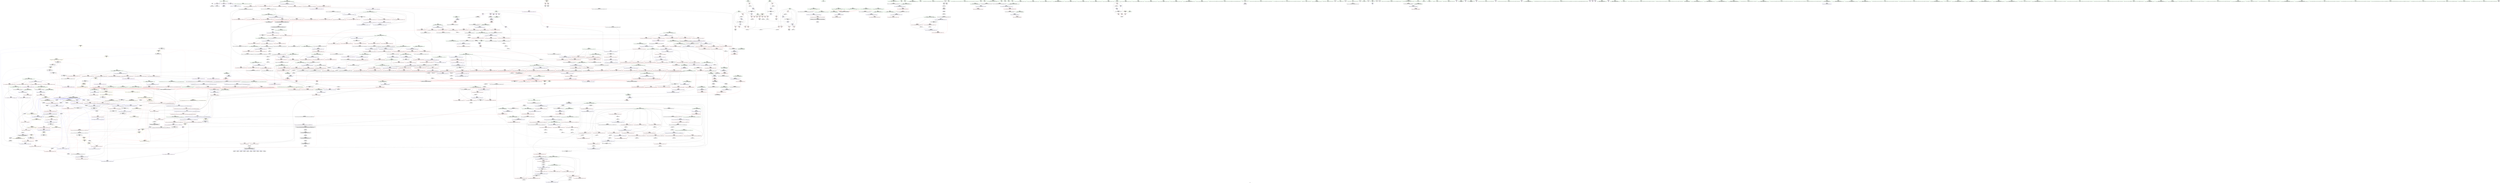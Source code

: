 digraph "SVFG" {
	label="SVFG";

	Node0x55fb09acc890 [shape=record,color=grey,label="{NodeID: 0\nNullPtr}"];
	Node0x55fb09acc890 -> Node0x55fb09b26da0[style=solid];
	Node0x55fb09acc890 -> Node0x55fb09b465e0[style=solid];
	Node0x55fb09b50190 [shape=record,color=yellow,style=double,label="{NodeID: 1550\n4V_2 = CSCHI(MR_4V_1)\npts\{10 \}\nCS[]|{<s0>24}}"];
	Node0x55fb09b50190:s0 -> Node0x55fb09bae320[style=dashed,color=red];
	Node0x55fb09b2e7e0 [shape=record,color=red,label="{NodeID: 443\n729\<--691\n\<--__first.addr\n_ZSt13__adjust_heapIPiliN9__gnu_cxx5__ops15_Iter_less_iterEEvT_T0_S5_T1_T2_\n}"];
	Node0x55fb09b2e7e0 -> Node0x55fb09b336a0[style=solid];
	Node0x55fb09b22a50 [shape=record,color=green,label="{NodeID: 111\n557\<--558\n__len\<--__len_field_insensitive\n_ZSt11__make_heapIPiN9__gnu_cxx5__ops15_Iter_less_iterEEvT_S4_RT0_\n}"];
	Node0x55fb09b22a50 -> Node0x55fb09b2d390[style=solid];
	Node0x55fb09b22a50 -> Node0x55fb09b2d460[style=solid];
	Node0x55fb09b22a50 -> Node0x55fb09b489d0[style=solid];
	Node0x55fb09c1d840 [shape=record,color=black,label="{NodeID: 1661\n1186 = PHI(1112, 1152, )\n0th arg _ZSt25__unguarded_linear_insertIPiN9__gnu_cxx5__ops14_Val_less_iterEEvT_T0_ }"];
	Node0x55fb09c1d840 -> Node0x55fb09b4c520[style=solid];
	Node0x55fb09b44050 [shape=record,color=red,label="{NodeID: 554\n1108\<--1107\n\<--call6\n_ZSt16__insertion_sortIPiN9__gnu_cxx5__ops15_Iter_less_iterEEvT_S4_T0_\n}"];
	Node0x55fb09b44050 -> Node0x55fb09b4bdd0[style=solid];
	Node0x55fb09b27070 [shape=record,color=black,label="{NodeID: 222\n82\<--79\ncall\<--\nmain\n}"];
	Node0x55fb09b49ae0 [shape=record,color=blue,label="{NodeID: 665\n701\<--736\n__secondChild\<--dec\n_ZSt13__adjust_heapIPiliN9__gnu_cxx5__ops15_Iter_less_iterEEvT_T0_S5_T1_T2_\n}"];
	Node0x55fb09b49ae0 -> Node0x55fb09b2f410[style=dashed];
	Node0x55fb09b49ae0 -> Node0x55fb09b2f4e0[style=dashed];
	Node0x55fb09b49ae0 -> Node0x55fb09b3f660[style=dashed];
	Node0x55fb09b49ae0 -> Node0x55fb09b3f730[style=dashed];
	Node0x55fb09b49ae0 -> Node0x55fb09b3f800[style=dashed];
	Node0x55fb09b49ae0 -> Node0x55fb09b3f8d0[style=dashed];
	Node0x55fb09b49ae0 -> Node0x55fb09b49a10[style=dashed];
	Node0x55fb09b49ae0 -> Node0x55fb09b49d50[style=dashed];
	Node0x55fb09b49ae0 -> Node0x55fb09bac520[style=dashed];
	Node0x55fb09b34c90 [shape=record,color=red,label="{NodeID: 333\n151\<--71\n\<--j\nmain\n}"];
	Node0x55fb09b34c90 -> Node0x55fb09b27480[style=solid];
	Node0x55fb09b3b950 [shape=record,color=grey,label="{NodeID: 1108\n757 = Binary(756, 258, )\n}"];
	Node0x55fb09b3b950 -> Node0x55fb09b3b7d0[style=solid];
	Node0x55fb09b1ea30 [shape=record,color=green,label="{NodeID: 1\n7\<--1\n__dso_handle\<--dummyObj\nGlob }"];
	Node0x55fb09b502f0 [shape=record,color=yellow,style=double,label="{NodeID: 1551\n4V_3 = CSCHI(MR_4V_2)\npts\{10 \}\nCS[]|{<s0>16}}"];
	Node0x55fb09b502f0:s0 -> Node0x55fb09baca20[style=dashed,color=blue];
	Node0x55fb09b2e8b0 [shape=record,color=red,label="{NodeID: 444\n739\<--691\n\<--__first.addr\n_ZSt13__adjust_heapIPiliN9__gnu_cxx5__ops15_Iter_less_iterEEvT_T0_S5_T1_T2_\n}"];
	Node0x55fb09b2e8b0 -> Node0x55fb09b33770[style=solid];
	Node0x55fb09b22b20 [shape=record,color=green,label="{NodeID: 112\n559\<--560\n__parent\<--__parent_field_insensitive\n_ZSt11__make_heapIPiN9__gnu_cxx5__ops15_Iter_less_iterEEvT_S4_RT0_\n}"];
	Node0x55fb09b22b20 -> Node0x55fb09b2d530[style=solid];
	Node0x55fb09b22b20 -> Node0x55fb09b2d600[style=solid];
	Node0x55fb09b22b20 -> Node0x55fb09b2d6d0[style=solid];
	Node0x55fb09b22b20 -> Node0x55fb09b2d7a0[style=solid];
	Node0x55fb09b22b20 -> Node0x55fb09b48aa0[style=solid];
	Node0x55fb09b22b20 -> Node0x55fb09b48c40[style=solid];
	Node0x55fb09c1d9c0 [shape=record,color=black,label="{NodeID: 1662\n795 = PHI(689, )\n0th arg _ZSt4moveIRN9__gnu_cxx5__ops15_Iter_less_iterEEONSt16remove_referenceIT_E4typeEOS5_ }"];
	Node0x55fb09c1d9c0 -> Node0x55fb09b49fc0[style=solid];
	Node0x55fb09b44120 [shape=record,color=red,label="{NodeID: 555\n1145\<--1131\n\<--__first.addr\n_ZSt26__unguarded_insertion_sortIPiN9__gnu_cxx5__ops15_Iter_less_iterEEvT_S4_T0_\n}"];
	Node0x55fb09b44120 -> Node0x55fb09b4c110[style=solid];
	Node0x55fb09b27140 [shape=record,color=black,label="{NodeID: 223\n88\<--85\ncall1\<--\nmain\n}"];
	Node0x55fb09b49bb0 [shape=record,color=blue,label="{NodeID: 666\n746\<--743\nadd.ptr5\<--\n_ZSt13__adjust_heapIPiliN9__gnu_cxx5__ops15_Iter_less_iterEEvT_T0_S5_T1_T2_\n}"];
	Node0x55fb09b49bb0 -> Node0x55fb09b9c500[style=dashed];
	Node0x55fb09b34d60 [shape=record,color=red,label="{NodeID: 334\n162\<--71\n\<--j\nmain\n}"];
	Node0x55fb09b34d60 -> Node0x55fb09b68080[style=solid];
	Node0x55fb09b3bad0 [shape=record,color=grey,label="{NodeID: 1109\n763 = Binary(258, 762, )\n}"];
	Node0x55fb09b3bad0 -> Node0x55fb09b49d50[style=solid];
	Node0x55fb09b1eac0 [shape=record,color=green,label="{NodeID: 2\n11\<--1\n.str\<--dummyObj\nGlob }"];
	Node0x55fb09b50450 [shape=record,color=yellow,style=double,label="{NodeID: 1552\n4V_2 = CSCHI(MR_4V_1)\npts\{10 \}\nCS[]|{<s0>9|<s1>9|<s2>9}}"];
	Node0x55fb09b50450:s0 -> Node0x55fb09b35580[style=dashed,color=blue];
	Node0x55fb09b50450:s1 -> Node0x55fb09b35650[style=dashed,color=blue];
	Node0x55fb09b50450:s2 -> Node0x55fb09ba8800[style=dashed,color=blue];
	Node0x55fb09b2e980 [shape=record,color=red,label="{NodeID: 445\n744\<--691\n\<--__first.addr\n_ZSt13__adjust_heapIPiliN9__gnu_cxx5__ops15_Iter_less_iterEEvT_T0_S5_T1_T2_\n}"];
	Node0x55fb09b2e980 -> Node0x55fb09b33840[style=solid];
	Node0x55fb09bafd30 [shape=record,color=yellow,style=double,label="{NodeID: 1220\n4V_1 = ENCHI(MR_4V_0)\npts\{10 \}\nFun[_ZNK9__gnu_cxx5__ops15_Iter_less_iterclIPiS3_EEbT_T0_]}"];
	Node0x55fb09bafd30 -> Node0x55fb09b2dc80[style=dashed];
	Node0x55fb09bafd30 -> Node0x55fb09b2dd50[style=dashed];
	Node0x55fb09b22bf0 [shape=record,color=green,label="{NodeID: 113\n561\<--562\n__value\<--__value_field_insensitive\n_ZSt11__make_heapIPiN9__gnu_cxx5__ops15_Iter_less_iterEEvT_S4_RT0_\n|{|<s1>32}}"];
	Node0x55fb09b22bf0 -> Node0x55fb09b48b70[style=solid];
	Node0x55fb09b22bf0:s1 -> Node0x55fb09c1e610[style=solid,color=red];
	Node0x55fb09c1dad0 [shape=record,color=black,label="{NodeID: 1663\n274 = PHI(245, 327, )\n0th arg _ZSt16__introsort_loopIPilN9__gnu_cxx5__ops15_Iter_less_iterEEvT_S4_T0_T1_ }"];
	Node0x55fb09c1dad0 -> Node0x55fb09b473e0[style=solid];
	Node0x55fb09b441f0 [shape=record,color=red,label="{NodeID: 556\n1149\<--1133\n\<--__last.addr\n_ZSt26__unguarded_insertion_sortIPiN9__gnu_cxx5__ops15_Iter_less_iterEEvT_S4_T0_\n}"];
	Node0x55fb09b441f0 -> Node0x55fb09b3e7d0[style=solid];
	Node0x55fb09bb6690 [shape=record,color=yellow,style=double,label="{NodeID: 1331\n132V_1 = ENCHI(MR_132V_0)\npts\{562 649 823 1038 1070 1192 \}\nFun[_ZSt13__adjust_heapIPiliN9__gnu_cxx5__ops15_Iter_less_iterEEvT_T0_S5_T1_T2_]}"];
	Node0x55fb09bb6690 -> Node0x55fb09b3fb40[style=dashed];
	Node0x55fb09bb6690 -> Node0x55fb09b3fc10[style=dashed];
	Node0x55fb09bb6690 -> Node0x55fb09b3fce0[style=dashed];
	Node0x55fb09b27210 [shape=record,color=black,label="{NodeID: 224\n114\<--113\nidx.ext\<--\nmain\n}"];
	Node0x55fb09b49c80 [shape=record,color=blue,label="{NodeID: 667\n693\<--748\n__holeIndex.addr\<--\n_ZSt13__adjust_heapIPiliN9__gnu_cxx5__ops15_Iter_less_iterEEvT_T0_S5_T1_T2_\n}"];
	Node0x55fb09b49c80 -> Node0x55fb09b2ee60[style=dashed];
	Node0x55fb09b49c80 -> Node0x55fb09b2ef30[style=dashed];
	Node0x55fb09b49c80 -> Node0x55fb09b49c80[style=dashed];
	Node0x55fb09b49c80 -> Node0x55fb09b49ef0[style=dashed];
	Node0x55fb09b49c80 -> Node0x55fb09bac020[style=dashed];
	Node0x55fb09b34e30 [shape=record,color=red,label="{NodeID: 335\n167\<--71\n\<--j\nmain\n}"];
	Node0x55fb09b34e30 -> Node0x55fb09b3ded0[style=solid];
	Node0x55fb09b3bc50 [shape=record,color=grey,label="{NodeID: 1110\n762 = Binary(761, 535, )\n}"];
	Node0x55fb09b3bc50 -> Node0x55fb09b3bad0[style=solid];
	Node0x55fb09b1ed70 [shape=record,color=green,label="{NodeID: 3\n13\<--1\n.str.1\<--dummyObj\nGlob }"];
	Node0x55fb09b2ea50 [shape=record,color=red,label="{NodeID: 446\n765\<--691\n\<--__first.addr\n_ZSt13__adjust_heapIPiliN9__gnu_cxx5__ops15_Iter_less_iterEEvT_T0_S5_T1_T2_\n}"];
	Node0x55fb09b2ea50 -> Node0x55fb09b33910[style=solid];
	Node0x55fb09b22cc0 [shape=record,color=green,label="{NodeID: 114\n563\<--564\nagg.tmp\<--agg.tmp_field_insensitive\n_ZSt11__make_heapIPiN9__gnu_cxx5__ops15_Iter_less_iterEEvT_S4_RT0_\n}"];
	Node0x55fb09c1dc80 [shape=record,color=black,label="{NodeID: 1664\n275 = PHI(246, 328, )\n1st arg _ZSt16__introsort_loopIPilN9__gnu_cxx5__ops15_Iter_less_iterEEvT_S4_T0_T1_ }"];
	Node0x55fb09c1dc80 -> Node0x55fb09b474b0[style=solid];
	Node0x55fb09b442c0 [shape=record,color=red,label="{NodeID: 557\n1148\<--1135\n\<--__i\n_ZSt26__unguarded_insertion_sortIPiN9__gnu_cxx5__ops15_Iter_less_iterEEvT_S4_T0_\n}"];
	Node0x55fb09b442c0 -> Node0x55fb09b3e7d0[style=solid];
	Node0x55fb09bb6830 [shape=record,color=yellow,style=double,label="{NodeID: 1332\n4V_1 = ENCHI(MR_4V_0)\npts\{10 \}\nFun[_ZSt22__final_insertion_sortIPiN9__gnu_cxx5__ops15_Iter_less_iterEEvT_S4_T0_]|{<s0>20|<s1>20|<s2>22|<s3>22}}"];
	Node0x55fb09bb6830:s0 -> Node0x55fb09b9ac30[style=dashed,color=red];
	Node0x55fb09bb6830:s1 -> Node0x55fb09ba4700[style=dashed,color=red];
	Node0x55fb09bb6830:s2 -> Node0x55fb09b9ac30[style=dashed,color=red];
	Node0x55fb09bb6830:s3 -> Node0x55fb09ba4700[style=dashed,color=red];
	Node0x55fb09b272e0 [shape=record,color=black,label="{NodeID: 225\n125\<--124\nidx.ext9\<--\nmain\n}"];
	Node0x55fb09b49d50 [shape=record,color=blue,label="{NodeID: 668\n701\<--763\n__secondChild\<--mul12\n_ZSt13__adjust_heapIPiliN9__gnu_cxx5__ops15_Iter_less_iterEEvT_T0_S5_T1_T2_\n}"];
	Node0x55fb09b49d50 -> Node0x55fb09b3f9a0[style=dashed];
	Node0x55fb09b49d50 -> Node0x55fb09b3fa70[style=dashed];
	Node0x55fb09b49d50 -> Node0x55fb09bac520[style=dashed];
	Node0x55fb09b34f00 [shape=record,color=red,label="{NodeID: 336\n175\<--71\n\<--j\nmain\n}"];
	Node0x55fb09b34f00 -> Node0x55fb09b67f00[style=solid];
	Node0x55fb09b3bdd0 [shape=record,color=grey,label="{NodeID: 1111\n752 = Binary(751, 535, )\n}"];
	Node0x55fb09b3bdd0 -> Node0x55fb09b3edd0[style=solid];
	Node0x55fb09b1ee00 [shape=record,color=green,label="{NodeID: 4\n15\<--1\nstdin\<--dummyObj\nGlob }"];
	Node0x55fb09b2eb20 [shape=record,color=red,label="{NodeID: 447\n771\<--691\n\<--__first.addr\n_ZSt13__adjust_heapIPiliN9__gnu_cxx5__ops15_Iter_less_iterEEvT_T0_S5_T1_T2_\n}"];
	Node0x55fb09b2eb20 -> Node0x55fb09b339e0[style=solid];
	Node0x55fb09b276f0 [shape=record,color=green,label="{NodeID: 115\n593\<--594\n_ZSt4moveIRiEONSt16remove_referenceIT_E4typeEOS2_\<--_ZSt4moveIRiEONSt16remove_referenceIT_E4typeEOS2__field_insensitive\n}"];
	Node0x55fb09c1de00 [shape=record,color=black,label="{NodeID: 1665\n276 = PHI(257, 329, )\n2nd arg _ZSt16__introsort_loopIPilN9__gnu_cxx5__ops15_Iter_less_iterEEvT_S4_T0_T1_ }"];
	Node0x55fb09c1de00 -> Node0x55fb09b47580[style=solid];
	Node0x55fb09b44390 [shape=record,color=red,label="{NodeID: 558\n1152\<--1135\n\<--__i\n_ZSt26__unguarded_insertion_sortIPiN9__gnu_cxx5__ops15_Iter_less_iterEEvT_S4_T0_\n|{<s0>73}}"];
	Node0x55fb09b44390:s0 -> Node0x55fb09c1d840[style=solid,color=red];
	Node0x55fb09b273b0 [shape=record,color=black,label="{NodeID: 226\n148\<--147\nidxprom\<--\nmain\n}"];
	Node0x55fb09b49e20 [shape=record,color=blue,label="{NodeID: 669\n773\<--770\nadd.ptr16\<--\n_ZSt13__adjust_heapIPiliN9__gnu_cxx5__ops15_Iter_less_iterEEvT_T0_S5_T1_T2_\n}"];
	Node0x55fb09b49e20 -> Node0x55fb09babb20[style=dashed];
	Node0x55fb09b34fd0 [shape=record,color=red,label="{NodeID: 337\n172\<--73\n\<--ans\nmain\n}"];
	Node0x55fb09b34fd0 -> Node0x55fb09b67d80[style=solid];
	Node0x55fb09b3bf50 [shape=record,color=grey,label="{NodeID: 1112\n731 = Binary(730, 535, )\n}"];
	Node0x55fb09b1ee90 [shape=record,color=green,label="{NodeID: 5\n16\<--1\n.str.2\<--dummyObj\nGlob }"];
	Node0x55fb09b50870 [shape=record,color=yellow,style=double,label="{NodeID: 1555\n4V_4 = CSCHI(MR_4V_2)\npts\{10 \}\nCS[]|{<s0>18}}"];
	Node0x55fb09b50870:s0 -> Node0x55fb09ba7400[style=dashed,color=red];
	Node0x55fb09b2ebf0 [shape=record,color=red,label="{NodeID: 448\n785\<--691\n\<--__first.addr\n_ZSt13__adjust_heapIPiliN9__gnu_cxx5__ops15_Iter_less_iterEEvT_T0_S5_T1_T2_\n|{<s0>44}}"];
	Node0x55fb09b2ebf0:s0 -> Node0x55fb09c1f940[style=solid,color=red];
	Node0x55fb09bb0000 [shape=record,color=yellow,style=double,label="{NodeID: 1223\n4V_1 = ENCHI(MR_4V_0)\npts\{10 \}\nFun[_ZSt4sortIPiEvT_S1_]|{<s0>12}}"];
	Node0x55fb09bb0000:s0 -> Node0x55fb09bb5290[style=dashed,color=red];
	Node0x55fb09b277f0 [shape=record,color=green,label="{NodeID: 116\n604\<--605\n_ZSt13__adjust_heapIPiliN9__gnu_cxx5__ops15_Iter_less_iterEEvT_T0_S5_T1_T2_\<--_ZSt13__adjust_heapIPiliN9__gnu_cxx5__ops15_Iter_less_iterEEvT_T0_S5_T1_T2__field_insensitive\n}"];
	Node0x55fb09c1df80 [shape=record,color=black,label="{NodeID: 1666\n1290 = PHI(1246, 1250, 1252, )\n0th arg _ZSt12__niter_baseIPiET_S1_ }"];
	Node0x55fb09c1df80 -> Node0x55fb09b4d220[style=solid];
	Node0x55fb09b44460 [shape=record,color=red,label="{NodeID: 559\n1156\<--1135\n\<--__i\n_ZSt26__unguarded_insertion_sortIPiN9__gnu_cxx5__ops15_Iter_less_iterEEvT_S4_T0_\n}"];
	Node0x55fb09b44460 -> Node0x55fb09b32e80[style=solid];
	Node0x55fb09b27480 [shape=record,color=black,label="{NodeID: 227\n152\<--151\nidxprom16\<--\nmain\n}"];
	Node0x55fb09b49ef0 [shape=record,color=blue,label="{NodeID: 670\n693\<--776\n__holeIndex.addr\<--sub17\n_ZSt13__adjust_heapIPiliN9__gnu_cxx5__ops15_Iter_less_iterEEvT_T0_S5_T1_T2_\n}"];
	Node0x55fb09b49ef0 -> Node0x55fb09bac020[style=dashed];
	Node0x55fb09b350a0 [shape=record,color=red,label="{NodeID: 338\n184\<--73\n\<--ans\nmain\n}"];
	Node0x55fb09b350a0 -> Node0x55fb09b67900[style=solid];
	Node0x55fb09b3c0d0 [shape=record,color=grey,label="{NodeID: 1113\n736 = Binary(735, 319, )\n}"];
	Node0x55fb09b3c0d0 -> Node0x55fb09b49ae0[style=solid];
	Node0x55fb09b1ef20 [shape=record,color=green,label="{NodeID: 6\n18\<--1\n.str.3\<--dummyObj\nGlob }"];
	Node0x55fb09b2ecc0 [shape=record,color=red,label="{NodeID: 449\n711\<--693\n\<--__holeIndex.addr\n_ZSt13__adjust_heapIPiliN9__gnu_cxx5__ops15_Iter_less_iterEEvT_T0_S5_T1_T2_\n}"];
	Node0x55fb09b2ecc0 -> Node0x55fb09b49870[style=solid];
	Node0x55fb09b278f0 [shape=record,color=green,label="{NodeID: 117\n619\<--620\nthis.addr\<--this.addr_field_insensitive\n_ZNK9__gnu_cxx5__ops15_Iter_less_iterclIPiS3_EEbT_T0_\n}"];
	Node0x55fb09b278f0 -> Node0x55fb09b2da10[style=solid];
	Node0x55fb09b278f0 -> Node0x55fb09b48d10[style=solid];
	Node0x55fb09c1e1d0 [shape=record,color=black,label="{NodeID: 1667\n548 = PHI(483, )\n0th arg _ZSt11__make_heapIPiN9__gnu_cxx5__ops15_Iter_less_iterEEvT_S4_RT0_ }"];
	Node0x55fb09c1e1d0 -> Node0x55fb09b48760[style=solid];
	Node0x55fb09b44530 [shape=record,color=red,label="{NodeID: 560\n1174\<--1165\n\<--__first.addr\n_ZSt13move_backwardIPiS0_ET0_T_S2_S1_\n|{<s0>74}}"];
	Node0x55fb09b44530:s0 -> Node0x55fb09c1f5d0[style=solid,color=red];
	Node0x55fb09b27550 [shape=record,color=black,label="{NodeID: 228\n249\<--247\nsub.ptr.lhs.cast\<--\n_ZSt6__sortIPiN9__gnu_cxx5__ops15_Iter_less_iterEEvT_S4_T0_\n}"];
	Node0x55fb09b27550 -> Node0x55fb09b66280[style=solid];
	Node0x55fb09b49fc0 [shape=record,color=blue,label="{NodeID: 671\n796\<--795\n__t.addr\<--__t\n_ZSt4moveIRN9__gnu_cxx5__ops15_Iter_less_iterEEONSt16remove_referenceIT_E4typeEOS5_\n}"];
	Node0x55fb09b49fc0 -> Node0x55fb09b3fdb0[style=dashed];
	Node0x55fb09b35170 [shape=record,color=red,label="{NodeID: 339\n138\<--75\n\<--i11\nmain\n}"];
	Node0x55fb09b35170 -> Node0x55fb09b3dbd0[style=solid];
	Node0x55fb09b3c250 [shape=record,color=grey,label="{NodeID: 1114\n724 = Binary(258, 723, )\n}"];
	Node0x55fb09b3c250 -> Node0x55fb09b49a10[style=solid];
	Node0x55fb09b1f760 [shape=record,color=green,label="{NodeID: 7\n20\<--1\nstdout\<--dummyObj\nGlob }"];
	Node0x55fb09b50b30 [shape=record,color=yellow,style=double,label="{NodeID: 1557\n4V_6 = CSCHI(MR_4V_5)\npts\{10 \}\nCS[]|{<s0>33|<s1>33|<s2>37}}"];
	Node0x55fb09b50b30:s0 -> Node0x55fb09b991e0[style=dashed,color=blue];
	Node0x55fb09b50b30:s1 -> Node0x55fb09b9f200[style=dashed,color=blue];
	Node0x55fb09b50b30:s2 -> Node0x55fb09b51e70[style=dashed,color=blue];
	Node0x55fb09b2ed90 [shape=record,color=red,label="{NodeID: 450\n713\<--693\n\<--__holeIndex.addr\n_ZSt13__adjust_heapIPiliN9__gnu_cxx5__ops15_Iter_less_iterEEvT_T0_S5_T1_T2_\n}"];
	Node0x55fb09b2ed90 -> Node0x55fb09b49940[style=solid];
	Node0x55fb09b279c0 [shape=record,color=green,label="{NodeID: 118\n621\<--622\n__it1.addr\<--__it1.addr_field_insensitive\n_ZNK9__gnu_cxx5__ops15_Iter_less_iterclIPiS3_EEbT_T0_\n}"];
	Node0x55fb09b279c0 -> Node0x55fb09b2dae0[style=solid];
	Node0x55fb09b279c0 -> Node0x55fb09b48de0[style=solid];
	Node0x55fb09c1e2e0 [shape=record,color=black,label="{NodeID: 1668\n549 = PHI(484, )\n1st arg _ZSt11__make_heapIPiN9__gnu_cxx5__ops15_Iter_less_iterEEvT_S4_RT0_ }"];
	Node0x55fb09c1e2e0 -> Node0x55fb09b48830[style=solid];
	Node0x55fb09b44600 [shape=record,color=red,label="{NodeID: 561\n1178\<--1167\n\<--__last.addr\n_ZSt13move_backwardIPiS0_ET0_T_S2_S1_\n|{<s0>75}}"];
	Node0x55fb09b44600:s0 -> Node0x55fb09c1f5d0[style=solid,color=red];
	Node0x55fb09b27620 [shape=record,color=black,label="{NodeID: 229\n250\<--248\nsub.ptr.rhs.cast\<--\n_ZSt6__sortIPiN9__gnu_cxx5__ops15_Iter_less_iterEEvT_S4_T0_\n}"];
	Node0x55fb09b27620 -> Node0x55fb09b66280[style=solid];
	Node0x55fb09b4a090 [shape=record,color=blue,label="{NodeID: 672\n805\<--802\nthis.addr\<--this\n_ZN9__gnu_cxx5__ops14_Iter_less_valC2ENS0_15_Iter_less_iterE\n}"];
	Node0x55fb09b4a090 -> Node0x55fb09b3fe80[style=dashed];
	Node0x55fb09b35240 [shape=record,color=red,label="{NodeID: 340\n144\<--75\n\<--i11\nmain\n}"];
	Node0x55fb09b35240 -> Node0x55fb09b3d450[style=solid];
	Node0x55fb09b3c3d0 [shape=record,color=grey,label="{NodeID: 1115\n723 = Binary(722, 535, )\n}"];
	Node0x55fb09b3c3d0 -> Node0x55fb09b3c250[style=solid];
	Node0x55fb09b1f7f0 [shape=record,color=green,label="{NodeID: 8\n21\<--1\n.str.4\<--dummyObj\nGlob }"];
	Node0x55fb09b50c90 [shape=record,color=yellow,style=double,label="{NodeID: 1558\n4V_2 = CSCHI(MR_4V_1)\npts\{10 \}\nCS[]|{<s0>21}}"];
	Node0x55fb09b50c90:s0 -> Node0x55fb09bade20[style=dashed,color=red];
	Node0x55fb09b2ee60 [shape=record,color=red,label="{NodeID: 451\n745\<--693\n\<--__holeIndex.addr\n_ZSt13__adjust_heapIPiliN9__gnu_cxx5__ops15_Iter_less_iterEEvT_T0_S5_T1_T2_\n}"];
	Node0x55fb09b27a90 [shape=record,color=green,label="{NodeID: 119\n623\<--624\n__it2.addr\<--__it2.addr_field_insensitive\n_ZNK9__gnu_cxx5__ops15_Iter_less_iterclIPiS3_EEbT_T0_\n}"];
	Node0x55fb09b27a90 -> Node0x55fb09b2dbb0[style=solid];
	Node0x55fb09b27a90 -> Node0x55fb09b48eb0[style=solid];
	Node0x55fb09c1e3f0 [shape=record,color=black,label="{NodeID: 1669\n550 = PHI(470, )\n2nd arg _ZSt11__make_heapIPiN9__gnu_cxx5__ops15_Iter_less_iterEEvT_S4_RT0_ }"];
	Node0x55fb09c1e3f0 -> Node0x55fb09b48900[style=solid];
	Node0x55fb09b446d0 [shape=record,color=red,label="{NodeID: 562\n1180\<--1169\n\<--__result.addr\n_ZSt13move_backwardIPiS0_ET0_T_S2_S1_\n|{<s0>76}}"];
	Node0x55fb09b446d0:s0 -> Node0x55fb09c20d70[style=solid,color=red];
	Node0x55fb09bb6cf0 [shape=record,color=yellow,style=double,label="{NodeID: 1337\n4V_1 = ENCHI(MR_4V_0)\npts\{10 \}\nFun[_ZSt9iter_swapIPiS0_EvT_T0_]|{<s0>62|<s1>62|<s2>62}}"];
	Node0x55fb09bb6cf0:s0 -> Node0x55fb09b431b0[style=dashed,color=red];
	Node0x55fb09bb6cf0:s1 -> Node0x55fb09b43280[style=dashed,color=red];
	Node0x55fb09bb6cf0:s2 -> Node0x55fb09b4b8f0[style=dashed,color=red];
	Node0x55fb09b2f850 [shape=record,color=black,label="{NodeID: 230\n299\<--297\nsub.ptr.lhs.cast\<--\n_ZSt16__introsort_loopIPilN9__gnu_cxx5__ops15_Iter_less_iterEEvT_S4_T0_T1_\n}"];
	Node0x55fb09b2f850 -> Node0x55fb09b65080[style=solid];
	Node0x55fb09b4a160 [shape=record,color=blue,label="{NodeID: 673\n816\<--811\n__first.addr\<--__first\n_ZSt11__push_heapIPiliN9__gnu_cxx5__ops14_Iter_less_valEEvT_T0_S5_T1_RT2_\n}"];
	Node0x55fb09b4a160 -> Node0x55fb09b3ff50[style=dashed];
	Node0x55fb09b4a160 -> Node0x55fb09b40020[style=dashed];
	Node0x55fb09b4a160 -> Node0x55fb09b400f0[style=dashed];
	Node0x55fb09b4a160 -> Node0x55fb09b401c0[style=dashed];
	Node0x55fb09b35310 [shape=record,color=red,label="{NodeID: 341\n147\<--75\n\<--i11\nmain\n}"];
	Node0x55fb09b35310 -> Node0x55fb09b273b0[style=solid];
	Node0x55fb09b3c550 [shape=record,color=grey,label="{NodeID: 1116\n444 = Binary(442, 443, )\n}"];
	Node0x55fb09b3c550 -> Node0x55fb09b3c6d0[style=solid];
	Node0x55fb09b1f880 [shape=record,color=green,label="{NodeID: 9\n23\<--1\n.str.5\<--dummyObj\nGlob }"];
	Node0x55fb09b2ef30 [shape=record,color=red,label="{NodeID: 452\n772\<--693\n\<--__holeIndex.addr\n_ZSt13__adjust_heapIPiliN9__gnu_cxx5__ops15_Iter_less_iterEEvT_T0_S5_T1_T2_\n}"];
	Node0x55fb09b27b60 [shape=record,color=green,label="{NodeID: 120\n640\<--641\n__first.addr\<--__first.addr_field_insensitive\n_ZSt10__pop_heapIPiN9__gnu_cxx5__ops15_Iter_less_iterEEvT_S4_S4_RT0_\n}"];
	Node0x55fb09b27b60 -> Node0x55fb09b2de20[style=solid];
	Node0x55fb09b27b60 -> Node0x55fb09b2def0[style=solid];
	Node0x55fb09b27b60 -> Node0x55fb09b2dfc0[style=solid];
	Node0x55fb09b27b60 -> Node0x55fb09b48f80[style=solid];
	Node0x55fb09c1e500 [shape=record,color=black,label="{NodeID: 1670\n814 = PHI(789, )\n3rd arg _ZSt11__push_heapIPiliN9__gnu_cxx5__ops14_Iter_less_valEEvT_T0_S5_T1_RT2_ }"];
	Node0x55fb09c1e500 -> Node0x55fb09b4a3d0[style=solid];
	Node0x55fb09b447a0 [shape=record,color=red,label="{NodeID: 563\n1196\<--1189\n\<--__last.addr\n_ZSt25__unguarded_linear_insertIPiN9__gnu_cxx5__ops14_Val_less_iterEEvT_T0_\n|{<s0>77}}"];
	Node0x55fb09b447a0:s0 -> Node0x55fb09c1e610[style=solid,color=red];
	Node0x55fb09b2f920 [shape=record,color=black,label="{NodeID: 231\n300\<--298\nsub.ptr.rhs.cast\<--\n_ZSt16__introsort_loopIPilN9__gnu_cxx5__ops15_Iter_less_iterEEvT_S4_T0_T1_\n}"];
	Node0x55fb09b2f920 -> Node0x55fb09b65080[style=solid];
	Node0x55fb09b4a230 [shape=record,color=blue,label="{NodeID: 674\n818\<--812\n__holeIndex.addr\<--__holeIndex\n_ZSt11__push_heapIPiliN9__gnu_cxx5__ops14_Iter_less_valEEvT_T0_S5_T1_RT2_\n}"];
	Node0x55fb09b4a230 -> Node0x55fb09b40290[style=dashed];
	Node0x55fb09b4a230 -> Node0x55fb09ba1f00[style=dashed];
	Node0x55fb09b353e0 [shape=record,color=red,label="{NodeID: 342\n168\<--75\n\<--i11\nmain\n}"];
	Node0x55fb09b353e0 -> Node0x55fb09b3ded0[style=solid];
	Node0x55fb09b3c6d0 [shape=record,color=grey,label="{NodeID: 1117\n445 = Binary(444, 253, )\n}"];
	Node0x55fb09b3c6d0 -> Node0x55fb09b3c850[style=solid];
	Node0x55fb09b1f910 [shape=record,color=green,label="{NodeID: 10\n25\<--1\n.str.6\<--dummyObj\nGlob }"];
	Node0x55fb09b2f000 [shape=record,color=red,label="{NodeID: 453\n786\<--693\n\<--__holeIndex.addr\n_ZSt13__adjust_heapIPiliN9__gnu_cxx5__ops15_Iter_less_iterEEvT_T0_S5_T1_T2_\n|{<s0>44}}"];
	Node0x55fb09b2f000:s0 -> Node0x55fb09c1fa50[style=solid,color=red];
	Node0x55fb09bb0490 [shape=record,color=yellow,style=double,label="{NodeID: 1228\n187V_1 = ENCHI(MR_187V_0)\npts\{562 649 698 823 1070 1192 \}\nFun[_ZSt4swapIiENSt9enable_ifIXsr6__and_ISt6__not_ISt15__is_tuple_likeIT_EESt21is_move_constructibleIS3_ESt18is_move_assignableIS3_EEE5valueEvE4typeERS3_SC_]}"];
	Node0x55fb09bb0490 -> Node0x55fb09b431b0[style=dashed];
	Node0x55fb09bb0490 -> Node0x55fb09b43280[style=dashed];
	Node0x55fb09bb0490 -> Node0x55fb09b43350[style=dashed];
	Node0x55fb09b27c30 [shape=record,color=green,label="{NodeID: 121\n642\<--643\n__last.addr\<--__last.addr_field_insensitive\n_ZSt10__pop_heapIPiN9__gnu_cxx5__ops15_Iter_less_iterEEvT_S4_S4_RT0_\n}"];
	Node0x55fb09b27c30 -> Node0x55fb09b2e090[style=solid];
	Node0x55fb09b27c30 -> Node0x55fb09b49050[style=solid];
	Node0x55fb09c1e610 [shape=record,color=black,label="{NodeID: 1671\n678 = PHI(591, 561, 656, 660, 648, 741, 768, 697, 854, 822, 1041, 1045, 1037, 1096, 1069, 1196, 1211, 1191, )\n0th arg _ZSt4moveIRiEONSt16remove_referenceIT_E4typeEOS2_ }"];
	Node0x55fb09c1e610 -> Node0x55fb09b49460[style=solid];
	Node0x55fb09b44870 [shape=record,color=red,label="{NodeID: 564\n1200\<--1189\n\<--__last.addr\n_ZSt25__unguarded_linear_insertIPiN9__gnu_cxx5__ops14_Val_less_iterEEvT_T0_\n}"];
	Node0x55fb09b44870 -> Node0x55fb09b4c6c0[style=solid];
	Node0x55fb09b2f9f0 [shape=record,color=black,label="{NodeID: 232\n345\<--341\ncast\<--\n_ZSt4__lgl\n}"];
	Node0x55fb09b4a300 [shape=record,color=blue,label="{NodeID: 675\n820\<--813\n__topIndex.addr\<--__topIndex\n_ZSt11__push_heapIPiliN9__gnu_cxx5__ops14_Iter_less_valEEvT_T0_S5_T1_RT2_\n}"];
	Node0x55fb09b4a300 -> Node0x55fb09b406a0[style=dashed];
	Node0x55fb09b354b0 [shape=record,color=red,label="{NodeID: 343\n179\<--75\n\<--i11\nmain\n}"];
	Node0x55fb09b354b0 -> Node0x55fb09b68200[style=solid];
	Node0x55fb09b3c850 [shape=record,color=grey,label="{NodeID: 1118\n446 = Binary(445, 258, )\n}"];
	Node0x55fb09b1fa10 [shape=record,color=green,label="{NodeID: 11\n27\<--1\n.str.7\<--dummyObj\nGlob }"];
	Node0x55fb09b2f0d0 [shape=record,color=red,label="{NodeID: 454\n717\<--695\n\<--__len.addr\n_ZSt13__adjust_heapIPiliN9__gnu_cxx5__ops15_Iter_less_iterEEvT_T0_S5_T1_T2_\n}"];
	Node0x55fb09b2f0d0 -> Node0x55fb09b3c9d0[style=solid];
	Node0x55fb09bb0630 [shape=record,color=yellow,style=double,label="{NodeID: 1229\n4V_1 = ENCHI(MR_4V_0)\npts\{10 \}\nFun[_ZSt14__partial_sortIPiN9__gnu_cxx5__ops15_Iter_less_iterEEvT_S4_S4_T0_]|{<s0>23}}"];
	Node0x55fb09bb0630:s0 -> Node0x55fb09bb5370[style=dashed,color=red];
	Node0x55fb09b27d00 [shape=record,color=green,label="{NodeID: 122\n644\<--645\n__result.addr\<--__result.addr_field_insensitive\n_ZSt10__pop_heapIPiN9__gnu_cxx5__ops15_Iter_less_iterEEvT_S4_S4_RT0_\n}"];
	Node0x55fb09b27d00 -> Node0x55fb09b2e160[style=solid];
	Node0x55fb09b27d00 -> Node0x55fb09b2e230[style=solid];
	Node0x55fb09b27d00 -> Node0x55fb09b49120[style=solid];
	Node0x55fb09c1f4c0 [shape=record,color=black,label="{NodeID: 1672\n336 = PHI(252, )\n0th arg _ZSt4__lgl }"];
	Node0x55fb09c1f4c0 -> Node0x55fb09b478c0[style=solid];
	Node0x55fb09b44940 [shape=record,color=red,label="{NodeID: 565\n1214\<--1189\n\<--__last.addr\n_ZSt25__unguarded_linear_insertIPiN9__gnu_cxx5__ops14_Val_less_iterEEvT_T0_\n}"];
	Node0x55fb09b44940 -> Node0x55fb09b4c860[style=solid];
	Node0x55fb09b2fac0 [shape=record,color=black,label="{NodeID: 233\n346\<--341\nconv\<--\n_ZSt4__lgl\n}"];
	Node0x55fb09b2fac0 -> Node0x55fb09b66580[style=solid];
	Node0x55fb09b4a3d0 [shape=record,color=blue,label="{NodeID: 676\n822\<--814\n__value.addr\<--__value\n_ZSt11__push_heapIPiliN9__gnu_cxx5__ops14_Iter_less_valEEvT_T0_S5_T1_RT2_\n|{|<s2>45}}"];
	Node0x55fb09b4a3d0 -> Node0x55fb09b40ab0[style=dashed];
	Node0x55fb09b4a3d0 -> Node0x55fb09b40b80[style=dashed];
	Node0x55fb09b4a3d0:s2 -> Node0x55fb09bb5cc0[style=dashed,color=red];
	Node0x55fb09b35580 [shape=record,color=red,label="{NodeID: 344\n150\<--149\n\<--arrayidx\nmain\n}"];
	Node0x55fb09b35580 -> Node0x55fb09b67c00[style=solid];
	Node0x55fb09b3c9d0 [shape=record,color=grey,label="{NodeID: 1119\n718 = Binary(717, 535, )\n}"];
	Node0x55fb09b3c9d0 -> Node0x55fb09b3cb50[style=solid];
	Node0x55fb09b1fb10 [shape=record,color=green,label="{NodeID: 12\n30\<--1\n\<--dummyObj\nCan only get source location for instruction, argument, global var or function.}"];
	Node0x55fb09b51210 [shape=record,color=yellow,style=double,label="{NodeID: 1562\n4V_3 = CSCHI(MR_4V_2)\npts\{10 \}\nCS[]|{<s0>17}}"];
	Node0x55fb09b51210:s0 -> Node0x55fb09b50870[style=dashed,color=blue];
	Node0x55fb09b2f1a0 [shape=record,color=red,label="{NodeID: 455\n751\<--695\n\<--__len.addr\n_ZSt13__adjust_heapIPiliN9__gnu_cxx5__ops15_Iter_less_iterEEvT_T0_S5_T1_T2_\n}"];
	Node0x55fb09b2f1a0 -> Node0x55fb09b3bdd0[style=solid];
	Node0x55fb09b27dd0 [shape=record,color=green,label="{NodeID: 123\n646\<--647\n__comp.addr\<--__comp.addr_field_insensitive\n_ZSt10__pop_heapIPiN9__gnu_cxx5__ops15_Iter_less_iterEEvT_S4_S4_RT0_\n}"];
	Node0x55fb09b27dd0 -> Node0x55fb09b2e300[style=solid];
	Node0x55fb09b27dd0 -> Node0x55fb09b491f0[style=solid];
	Node0x55fb09c1f5d0 [shape=record,color=black,label="{NodeID: 1673\n1259 = PHI(1174, 1178, )\n0th arg _ZSt12__miter_baseIPiET_S1_ }"];
	Node0x55fb09c1f5d0 -> Node0x55fb09b4ce10[style=solid];
	Node0x55fb09b44a10 [shape=record,color=red,label="{NodeID: 566\n1224\<--1189\n\<--__last.addr\n_ZSt25__unguarded_linear_insertIPiN9__gnu_cxx5__ops14_Val_less_iterEEvT_T0_\n}"];
	Node0x55fb09b44a10 -> Node0x55fb09b4cad0[style=solid];
	Node0x55fb09b2fb90 [shape=record,color=black,label="{NodeID: 234\n335\<--347\n_ZSt4__lgl_ret\<--sub\n_ZSt4__lgl\n|{<s0>13}}"];
	Node0x55fb09b2fb90:s0 -> Node0x55fb09c17210[style=solid,color=blue];
	Node0x55fb09b4a4a0 [shape=record,color=blue,label="{NodeID: 677\n824\<--815\n__comp.addr\<--__comp\n_ZSt11__push_heapIPiliN9__gnu_cxx5__ops14_Iter_less_valEEvT_T0_S5_T1_RT2_\n}"];
	Node0x55fb09b4a4a0 -> Node0x55fb09b40770[style=dashed];
	Node0x55fb09b35650 [shape=record,color=red,label="{NodeID: 345\n154\<--153\n\<--arrayidx17\nmain\n}"];
	Node0x55fb09b35650 -> Node0x55fb09b67c00[style=solid];
	Node0x55fb09b3cb50 [shape=record,color=grey,label="{NodeID: 1120\n719 = Binary(718, 258, )\n}"];
	Node0x55fb09b3cb50 -> Node0x55fb09b3f250[style=solid];
	Node0x55fb09b1fc10 [shape=record,color=green,label="{NodeID: 13\n78\<--1\n\<--dummyObj\nCan only get source location for instruction, argument, global var or function.}"];
	Node0x55fb09b2f270 [shape=record,color=red,label="{NodeID: 456\n756\<--695\n\<--__len.addr\n_ZSt13__adjust_heapIPiliN9__gnu_cxx5__ops15_Iter_less_iterEEvT_T0_S5_T1_T2_\n}"];
	Node0x55fb09b2f270 -> Node0x55fb09b3b950[style=solid];
	Node0x55fb09b27ea0 [shape=record,color=green,label="{NodeID: 124\n648\<--649\n__value\<--__value_field_insensitive\n_ZSt10__pop_heapIPiN9__gnu_cxx5__ops15_Iter_less_iterEEvT_S4_S4_RT0_\n|{|<s1>36}}"];
	Node0x55fb09b27ea0 -> Node0x55fb09b492c0[style=solid];
	Node0x55fb09b27ea0:s1 -> Node0x55fb09c1e610[style=solid,color=red];
	Node0x55fb09c1f720 [shape=record,color=black,label="{NodeID: 1674\n423 = PHI(321, )\n0th arg _ZSt27__unguarded_partition_pivotIPiN9__gnu_cxx5__ops15_Iter_less_iterEET_S4_S4_T0_ }"];
	Node0x55fb09c1f720 -> Node0x55fb09b47da0[style=solid];
	Node0x55fb09b44ae0 [shape=record,color=red,label="{NodeID: 567\n1202\<--1193\n\<--__next\n_ZSt25__unguarded_linear_insertIPiN9__gnu_cxx5__ops14_Val_less_iterEEvT_T0_\n}"];
	Node0x55fb09b44ae0 -> Node0x55fb09b32f50[style=solid];
	Node0x55fb09b2fc60 [shape=record,color=black,label="{NodeID: 235\n369\<--367\nsub.ptr.lhs.cast\<--\n_ZSt22__final_insertion_sortIPiN9__gnu_cxx5__ops15_Iter_less_iterEEvT_S4_T0_\n}"];
	Node0x55fb09b2fc60 -> Node0x55fb09b65800[style=solid];
	Node0x55fb09b4a570 [shape=record,color=blue,label="{NodeID: 678\n826\<--835\n__parent\<--div\n_ZSt11__push_heapIPiliN9__gnu_cxx5__ops14_Iter_less_valEEvT_T0_S5_T1_RT2_\n}"];
	Node0x55fb09b4a570 -> Node0x55fb09ba2900[style=dashed];
	Node0x55fb09b35720 [shape=record,color=red,label="{NodeID: 346\n217\<--207\n\<--__first.addr\n_ZSt4sortIPiEvT_S1_\n|{<s0>12}}"];
	Node0x55fb09b35720:s0 -> Node0x55fb09c20600[style=solid,color=red];
	Node0x55fb09b3ccd0 [shape=record,color=grey,label="{NodeID: 1121\n1004 = cmp(1002, 1003, )\n}"];
	Node0x55fb09b1fd10 [shape=record,color=green,label="{NodeID: 14\n94\<--1\n\<--dummyObj\nCan only get source location for instruction, argument, global var or function.}"];
	Node0x55fb09b2f340 [shape=record,color=red,label="{NodeID: 457\n787\<--699\n\<--__topIndex\n_ZSt13__adjust_heapIPiliN9__gnu_cxx5__ops15_Iter_less_iterEEvT_T0_S5_T1_T2_\n|{<s0>44}}"];
	Node0x55fb09b2f340:s0 -> Node0x55fb09c1fb60[style=solid,color=red];
	Node0x55fb09b27f70 [shape=record,color=green,label="{NodeID: 125\n650\<--651\nagg.tmp\<--agg.tmp_field_insensitive\n_ZSt10__pop_heapIPiN9__gnu_cxx5__ops15_Iter_less_iterEEvT_S4_S4_RT0_\n}"];
	Node0x55fb09c1f830 [shape=record,color=black,label="{NodeID: 1675\n424 = PHI(322, )\n1st arg _ZSt27__unguarded_partition_pivotIPiN9__gnu_cxx5__ops15_Iter_less_iterEET_S4_S4_T0_ }"];
	Node0x55fb09c1f830 -> Node0x55fb09b47e70[style=solid];
	Node0x55fb09b44bb0 [shape=record,color=red,label="{NodeID: 568\n1206\<--1193\n\<--__next\n_ZSt25__unguarded_linear_insertIPiN9__gnu_cxx5__ops14_Val_less_iterEEvT_T0_\n|{<s0>78}}"];
	Node0x55fb09b44bb0:s0 -> Node0x55fb09c1d0d0[style=solid,color=red];
	Node0x55fb09bb7260 [shape=record,color=yellow,style=double,label="{NodeID: 1343\n198V_1 = ENCHI(MR_198V_0)\npts\{562 649 698 823 1038 1192 \}\nFun[_ZSt16__insertion_sortIPiN9__gnu_cxx5__ops15_Iter_less_iterEEvT_S4_T0_]}"];
	Node0x55fb09bb7260 -> Node0x55fb09b43f80[style=dashed];
	Node0x55fb09bb7260 -> Node0x55fb09b44050[style=dashed];
	Node0x55fb09b2fd30 [shape=record,color=black,label="{NodeID: 236\n370\<--368\nsub.ptr.rhs.cast\<--\n_ZSt22__final_insertion_sortIPiN9__gnu_cxx5__ops15_Iter_less_iterEEvT_S4_T0_\n}"];
	Node0x55fb09b2fd30 -> Node0x55fb09b65800[style=solid];
	Node0x55fb09b4a640 [shape=record,color=blue,label="{NodeID: 679\n859\<--856\nadd.ptr3\<--\n_ZSt11__push_heapIPiliN9__gnu_cxx5__ops14_Iter_less_valEEvT_T0_S5_T1_RT2_\n}"];
	Node0x55fb09b4a640 -> Node0x55fb09ba2400[style=dashed];
	Node0x55fb09b357f0 [shape=record,color=red,label="{NodeID: 347\n218\<--209\n\<--__last.addr\n_ZSt4sortIPiEvT_S1_\n|{<s0>12}}"];
	Node0x55fb09b357f0:s0 -> Node0x55fb09c20710[style=solid,color=red];
	Node0x55fb09b3ce50 [shape=record,color=grey,label="{NodeID: 1122\n243 = cmp(241, 242, )\n}"];
	Node0x55fb09b1fe10 [shape=record,color=green,label="{NodeID: 15\n160\<--1\n\<--dummyObj\nCan only get source location for instruction, argument, global var or function.}"];
	Node0x55fb09b2f410 [shape=record,color=red,label="{NodeID: 458\n716\<--701\n\<--__secondChild\n_ZSt13__adjust_heapIPiliN9__gnu_cxx5__ops15_Iter_less_iterEEvT_T0_S5_T1_T2_\n}"];
	Node0x55fb09b2f410 -> Node0x55fb09b3f250[style=solid];
	Node0x55fb09b28040 [shape=record,color=green,label="{NodeID: 126\n679\<--680\n__t.addr\<--__t.addr_field_insensitive\n_ZSt4moveIRiEONSt16remove_referenceIT_E4typeEOS2_\n}"];
	Node0x55fb09b28040 -> Node0x55fb09b2e640[style=solid];
	Node0x55fb09b28040 -> Node0x55fb09b49460[style=solid];
	Node0x55fb09c1f940 [shape=record,color=black,label="{NodeID: 1676\n811 = PHI(785, )\n0th arg _ZSt11__push_heapIPiliN9__gnu_cxx5__ops14_Iter_less_valEEvT_T0_S5_T1_RT2_ }"];
	Node0x55fb09c1f940 -> Node0x55fb09b4a160[style=solid];
	Node0x55fb09b44c80 [shape=record,color=red,label="{NodeID: 569\n1211\<--1193\n\<--__next\n_ZSt25__unguarded_linear_insertIPiN9__gnu_cxx5__ops14_Val_less_iterEEvT_T0_\n|{<s0>79}}"];
	Node0x55fb09b44c80:s0 -> Node0x55fb09c1e610[style=solid,color=red];
	Node0x55fb09bb7400 [shape=record,color=yellow,style=double,label="{NodeID: 1344\n2V_1 = ENCHI(MR_2V_0)\npts\{1 \}\nFun[main]}"];
	Node0x55fb09bb7400 -> Node0x55fb09b33f90[style=dashed];
	Node0x55fb09bb7400 -> Node0x55fb09b34060[style=dashed];
	Node0x55fb09b2fe00 [shape=record,color=black,label="{NodeID: 237\n442\<--440\nsub.ptr.lhs.cast\<--\n_ZSt27__unguarded_partition_pivotIPiN9__gnu_cxx5__ops15_Iter_less_iterEET_S4_S4_T0_\n}"];
	Node0x55fb09b2fe00 -> Node0x55fb09b3c550[style=solid];
	Node0x55fb09b4a710 [shape=record,color=blue,label="{NodeID: 680\n818\<--861\n__holeIndex.addr\<--\n_ZSt11__push_heapIPiliN9__gnu_cxx5__ops14_Iter_less_valEEvT_T0_S5_T1_RT2_\n}"];
	Node0x55fb09b4a710 -> Node0x55fb09b40500[style=dashed];
	Node0x55fb09b4a710 -> Node0x55fb09ba1f00[style=dashed];
	Node0x55fb09b358c0 [shape=record,color=red,label="{NodeID: 348\n241\<--231\n\<--__first.addr\n_ZSt6__sortIPiN9__gnu_cxx5__ops15_Iter_less_iterEEvT_S4_T0_\n}"];
	Node0x55fb09b358c0 -> Node0x55fb09b3ce50[style=solid];
	Node0x55fb09b3cfd0 [shape=record,color=grey,label="{NodeID: 1123\n307 = cmp(306, 308, )\n}"];
	Node0x55fb09b1ff10 [shape=record,color=green,label="{NodeID: 16\n164\<--1\n\<--dummyObj\nCan only get source location for instruction, argument, global var or function.}"];
	Node0x55fb09b2f4e0 [shape=record,color=red,label="{NodeID: 459\n722\<--701\n\<--__secondChild\n_ZSt13__adjust_heapIPiliN9__gnu_cxx5__ops15_Iter_less_iterEEvT_T0_S5_T1_T2_\n}"];
	Node0x55fb09b2f4e0 -> Node0x55fb09b3c3d0[style=solid];
	Node0x55fb09b28110 [shape=record,color=green,label="{NodeID: 127\n689\<--690\n__comp\<--__comp_field_insensitive\n_ZSt13__adjust_heapIPiliN9__gnu_cxx5__ops15_Iter_less_iterEEvT_T0_S5_T1_T2_\n|{<s0>38|<s1>41}}"];
	Node0x55fb09b28110:s0 -> Node0x55fb09c1ae30[style=solid,color=red];
	Node0x55fb09b28110:s1 -> Node0x55fb09c1d9c0[style=solid,color=red];
	Node0x55fb09c1fa50 [shape=record,color=black,label="{NodeID: 1677\n812 = PHI(786, )\n1st arg _ZSt11__push_heapIPiliN9__gnu_cxx5__ops14_Iter_less_valEEvT_T0_S5_T1_RT2_ }"];
	Node0x55fb09c1fa50 -> Node0x55fb09b4a230[style=solid];
	Node0x55fb09b44d50 [shape=record,color=red,label="{NodeID: 570\n1216\<--1193\n\<--__next\n_ZSt25__unguarded_linear_insertIPiN9__gnu_cxx5__ops14_Val_less_iterEEvT_T0_\n}"];
	Node0x55fb09b44d50 -> Node0x55fb09b4c930[style=solid];
	Node0x55fb09b2fed0 [shape=record,color=black,label="{NodeID: 238\n443\<--441\nsub.ptr.rhs.cast\<--\n_ZSt27__unguarded_partition_pivotIPiN9__gnu_cxx5__ops15_Iter_less_iterEET_S4_S4_T0_\n}"];
	Node0x55fb09b2fed0 -> Node0x55fb09b3c550[style=solid];
	Node0x55fb09b4a7e0 [shape=record,color=blue,label="{NodeID: 681\n826\<--865\n__parent\<--div5\n_ZSt11__push_heapIPiliN9__gnu_cxx5__ops14_Iter_less_valEEvT_T0_S5_T1_RT2_\n}"];
	Node0x55fb09b4a7e0 -> Node0x55fb09ba2900[style=dashed];
	Node0x55fb09b35990 [shape=record,color=red,label="{NodeID: 349\n245\<--231\n\<--__first.addr\n_ZSt6__sortIPiN9__gnu_cxx5__ops15_Iter_less_iterEEvT_S4_T0_\n|{<s0>14}}"];
	Node0x55fb09b35990:s0 -> Node0x55fb09c1dad0[style=solid,color=red];
	Node0x55fb09b3d150 [shape=record,color=grey,label="{NodeID: 1124\n303 = cmp(302, 304, )\n}"];
	Node0x55fb09b20010 [shape=record,color=green,label="{NodeID: 17\n253\<--1\n\<--dummyObj\nCan only get source location for instruction, argument, global var or function.}"];
	Node0x55fb09b2f5b0 [shape=record,color=red,label="{NodeID: 460\n727\<--701\n\<--__secondChild\n_ZSt13__adjust_heapIPiliN9__gnu_cxx5__ops15_Iter_less_iterEEvT_T0_S5_T1_T2_\n}"];
	Node0x55fb09b281e0 [shape=record,color=green,label="{NodeID: 128\n691\<--692\n__first.addr\<--__first.addr_field_insensitive\n_ZSt13__adjust_heapIPiliN9__gnu_cxx5__ops15_Iter_less_iterEEvT_T0_S5_T1_T2_\n}"];
	Node0x55fb09b281e0 -> Node0x55fb09b2e710[style=solid];
	Node0x55fb09b281e0 -> Node0x55fb09b2e7e0[style=solid];
	Node0x55fb09b281e0 -> Node0x55fb09b2e8b0[style=solid];
	Node0x55fb09b281e0 -> Node0x55fb09b2e980[style=solid];
	Node0x55fb09b281e0 -> Node0x55fb09b2ea50[style=solid];
	Node0x55fb09b281e0 -> Node0x55fb09b2eb20[style=solid];
	Node0x55fb09b281e0 -> Node0x55fb09b2ebf0[style=solid];
	Node0x55fb09b281e0 -> Node0x55fb09b49530[style=solid];
	Node0x55fb09c1fb60 [shape=record,color=black,label="{NodeID: 1678\n813 = PHI(787, )\n2nd arg _ZSt11__push_heapIPiliN9__gnu_cxx5__ops14_Iter_less_valEEvT_T0_S5_T1_RT2_ }"];
	Node0x55fb09c1fb60 -> Node0x55fb09b4a300[style=solid];
	Node0x55fb09b44e20 [shape=record,color=red,label="{NodeID: 571\n1218\<--1193\n\<--__next\n_ZSt25__unguarded_linear_insertIPiN9__gnu_cxx5__ops14_Val_less_iterEEvT_T0_\n}"];
	Node0x55fb09b44e20 -> Node0x55fb09b33020[style=solid];
	Node0x55fb09b2ffa0 [shape=record,color=black,label="{NodeID: 239\n422\<--462\n_ZSt27__unguarded_partition_pivotIPiN9__gnu_cxx5__ops15_Iter_less_iterEET_S4_S4_T0__ret\<--call\n_ZSt27__unguarded_partition_pivotIPiN9__gnu_cxx5__ops15_Iter_less_iterEET_S4_S4_T0_\n|{<s0>17}}"];
	Node0x55fb09b2ffa0:s0 -> Node0x55fb09c17400[style=solid,color=blue];
	Node0x55fb09b4a8b0 [shape=record,color=blue,label="{NodeID: 682\n872\<--869\nadd.ptr7\<--\n_ZSt11__push_heapIPiliN9__gnu_cxx5__ops14_Iter_less_valEEvT_T0_S5_T1_RT2_\n|{<s0>44}}"];
	Node0x55fb09b4a8b0:s0 -> Node0x55fb09b50b30[style=dashed,color=blue];
	Node0x55fb09b35a60 [shape=record,color=red,label="{NodeID: 350\n248\<--231\n\<--__first.addr\n_ZSt6__sortIPiN9__gnu_cxx5__ops15_Iter_less_iterEEvT_S4_T0_\n}"];
	Node0x55fb09b35a60 -> Node0x55fb09b27620[style=solid];
	Node0x55fb09b3d2d0 [shape=record,color=grey,label="{NodeID: 1125\n534 = cmp(533, 535, )\n}"];
	Node0x55fb09b20110 [shape=record,color=green,label="{NodeID: 18\n258\<--1\n\<--dummyObj\nCan only get source location for instruction, argument, global var or function.}"];
	Node0x55fb09b2f680 [shape=record,color=red,label="{NodeID: 461\n730\<--701\n\<--__secondChild\n_ZSt13__adjust_heapIPiliN9__gnu_cxx5__ops15_Iter_less_iterEEvT_T0_S5_T1_T2_\n}"];
	Node0x55fb09b2f680 -> Node0x55fb09b3bf50[style=solid];
	Node0x55fb09b282b0 [shape=record,color=green,label="{NodeID: 129\n693\<--694\n__holeIndex.addr\<--__holeIndex.addr_field_insensitive\n_ZSt13__adjust_heapIPiliN9__gnu_cxx5__ops15_Iter_less_iterEEvT_T0_S5_T1_T2_\n}"];
	Node0x55fb09b282b0 -> Node0x55fb09b2ecc0[style=solid];
	Node0x55fb09b282b0 -> Node0x55fb09b2ed90[style=solid];
	Node0x55fb09b282b0 -> Node0x55fb09b2ee60[style=solid];
	Node0x55fb09b282b0 -> Node0x55fb09b2ef30[style=solid];
	Node0x55fb09b282b0 -> Node0x55fb09b2f000[style=solid];
	Node0x55fb09b282b0 -> Node0x55fb09b49600[style=solid];
	Node0x55fb09b282b0 -> Node0x55fb09b49c80[style=solid];
	Node0x55fb09b282b0 -> Node0x55fb09b49ef0[style=solid];
	Node0x55fb09c1fc70 [shape=record,color=black,label="{NodeID: 1679\n815 = PHI(703, )\n4th arg _ZSt11__push_heapIPiliN9__gnu_cxx5__ops14_Iter_less_valEEvT_T0_S5_T1_RT2_ }"];
	Node0x55fb09c1fc70 -> Node0x55fb09b4a4a0[style=solid];
	Node0x55fb09b44ef0 [shape=record,color=red,label="{NodeID: 572\n1198\<--1197\n\<--call\n_ZSt25__unguarded_linear_insertIPiN9__gnu_cxx5__ops14_Val_less_iterEEvT_T0_\n}"];
	Node0x55fb09b44ef0 -> Node0x55fb09b4c5f0[style=solid];
	Node0x55fb09bb76d0 [shape=record,color=yellow,style=double,label="{NodeID: 1347\n8V_1 = ENCHI(MR_8V_0)\npts\{62 \}\nFun[main]}"];
	Node0x55fb09bb76d0 -> Node0x55fb09b34130[style=dashed];
	Node0x55fb09b30070 [shape=record,color=black,label="{NodeID: 240\n530\<--528\nsub.ptr.lhs.cast\<--\n_ZSt11__sort_heapIPiN9__gnu_cxx5__ops15_Iter_less_iterEEvT_S4_RT0_\n}"];
	Node0x55fb09b30070 -> Node0x55fb09b64f00[style=solid];
	Node0x55fb09b4a980 [shape=record,color=blue,label="{NodeID: 683\n879\<--876\nthis.addr\<--this\n_ZNK9__gnu_cxx5__ops14_Iter_less_valclIPiiEEbT_RT0_\n}"];
	Node0x55fb09b4a980 -> Node0x55fb09b40c50[style=dashed];
	Node0x55fb09b35b30 [shape=record,color=red,label="{NodeID: 351\n262\<--231\n\<--__first.addr\n_ZSt6__sortIPiN9__gnu_cxx5__ops15_Iter_less_iterEEvT_S4_T0_\n|{<s0>15}}"];
	Node0x55fb09b35b30:s0 -> Node0x55fb09c216f0[style=solid,color=red];
	Node0x55fb09b3d450 [shape=record,color=grey,label="{NodeID: 1126\n145 = cmp(143, 144, )\n}"];
	Node0x55fb09b20210 [shape=record,color=green,label="{NodeID: 19\n304\<--1\n\<--dummyObj\nCan only get source location for instruction, argument, global var or function.}"];
	Node0x55fb09b2f750 [shape=record,color=red,label="{NodeID: 462\n735\<--701\n\<--__secondChild\n_ZSt13__adjust_heapIPiliN9__gnu_cxx5__ops15_Iter_less_iterEEvT_T0_S5_T1_T2_\n}"];
	Node0x55fb09b2f750 -> Node0x55fb09b3c0d0[style=solid];
	Node0x55fb09b28380 [shape=record,color=green,label="{NodeID: 130\n695\<--696\n__len.addr\<--__len.addr_field_insensitive\n_ZSt13__adjust_heapIPiliN9__gnu_cxx5__ops15_Iter_less_iterEEvT_T0_S5_T1_T2_\n}"];
	Node0x55fb09b28380 -> Node0x55fb09b2f0d0[style=solid];
	Node0x55fb09b28380 -> Node0x55fb09b2f1a0[style=solid];
	Node0x55fb09b28380 -> Node0x55fb09b2f270[style=solid];
	Node0x55fb09b28380 -> Node0x55fb09b496d0[style=solid];
	Node0x55fb09c1fd80 [shape=record,color=black,label="{NodeID: 1680\n966 = PHI(459, )\n0th arg _ZSt21__unguarded_partitionIPiN9__gnu_cxx5__ops15_Iter_less_iterEET_S4_S4_S4_T0_ }"];
	Node0x55fb09c1fd80 -> Node0x55fb09b4af30[style=solid];
	Node0x55fb09b44fc0 [shape=record,color=red,label="{NodeID: 573\n1213\<--1212\n\<--call2\n_ZSt25__unguarded_linear_insertIPiN9__gnu_cxx5__ops14_Val_less_iterEEvT_T0_\n}"];
	Node0x55fb09b44fc0 -> Node0x55fb09b4c860[style=solid];
	Node0x55fb09b30140 [shape=record,color=black,label="{NodeID: 241\n531\<--529\nsub.ptr.rhs.cast\<--\n_ZSt11__sort_heapIPiN9__gnu_cxx5__ops15_Iter_less_iterEEvT_S4_RT0_\n}"];
	Node0x55fb09b30140 -> Node0x55fb09b64f00[style=solid];
	Node0x55fb09b4aa50 [shape=record,color=blue,label="{NodeID: 684\n881\<--877\n__it.addr\<--__it\n_ZNK9__gnu_cxx5__ops14_Iter_less_valclIPiiEEbT_RT0_\n}"];
	Node0x55fb09b4aa50 -> Node0x55fb09b40d20[style=dashed];
	Node0x55fb09b35c00 [shape=record,color=red,label="{NodeID: 352\n242\<--233\n\<--__last.addr\n_ZSt6__sortIPiN9__gnu_cxx5__ops15_Iter_less_iterEEvT_S4_T0_\n}"];
	Node0x55fb09b35c00 -> Node0x55fb09b3ce50[style=solid];
	Node0x55fb09b3d5d0 [shape=record,color=grey,label="{NodeID: 1127\n373 = cmp(372, 304, )\n}"];
	Node0x55fb09b20310 [shape=record,color=green,label="{NodeID: 20\n308\<--1\n\<--dummyObj\nCan only get source location for instruction, argument, global var or function.|{<s0>37}}"];
	Node0x55fb09b20310:s0 -> Node0x55fb09c21300[style=solid,color=red];
	Node0x55fb09b3f660 [shape=record,color=red,label="{NodeID: 463\n740\<--701\n\<--__secondChild\n_ZSt13__adjust_heapIPiliN9__gnu_cxx5__ops15_Iter_less_iterEEvT_T0_S5_T1_T2_\n}"];
	Node0x55fb09b28450 [shape=record,color=green,label="{NodeID: 131\n697\<--698\n__value.addr\<--__value.addr_field_insensitive\n_ZSt13__adjust_heapIPiliN9__gnu_cxx5__ops15_Iter_less_iterEEvT_T0_S5_T1_T2_\n|{|<s1>43}}"];
	Node0x55fb09b28450 -> Node0x55fb09b497a0[style=solid];
	Node0x55fb09b28450:s1 -> Node0x55fb09c1e610[style=solid,color=red];
	Node0x55fb09c1fe90 [shape=record,color=black,label="{NodeID: 1681\n967 = PHI(460, )\n1st arg _ZSt21__unguarded_partitionIPiN9__gnu_cxx5__ops15_Iter_less_iterEET_S4_S4_S4_T0_ }"];
	Node0x55fb09c1fe90 -> Node0x55fb09b4b000[style=solid];
	Node0x55fb09b45090 [shape=record,color=red,label="{NodeID: 574\n1223\<--1222\n\<--call4\n_ZSt25__unguarded_linear_insertIPiN9__gnu_cxx5__ops14_Val_less_iterEEvT_T0_\n}"];
	Node0x55fb09b45090 -> Node0x55fb09b4cad0[style=solid];
	Node0x55fb09bb7890 [shape=record,color=yellow,style=double,label="{NodeID: 1349\n12V_1 = ENCHI(MR_12V_0)\npts\{66 \}\nFun[main]}"];
	Node0x55fb09bb7890 -> Node0x55fb09b34470[style=dashed];
	Node0x55fb09bb7890 -> Node0x55fb09b34540[style=dashed];
	Node0x55fb09bb7890 -> Node0x55fb09b34610[style=dashed];
	Node0x55fb09bb7890 -> Node0x55fb09b346e0[style=dashed];
	Node0x55fb09bb7890 -> Node0x55fb09b347b0[style=dashed];
	Node0x55fb09b30210 [shape=record,color=black,label="{NodeID: 242\n570\<--568\nsub.ptr.lhs.cast\<--\n_ZSt11__make_heapIPiN9__gnu_cxx5__ops15_Iter_less_iterEEvT_S4_RT0_\n}"];
	Node0x55fb09b30210 -> Node0x55fb09b66b80[style=solid];
	Node0x55fb09b4ab20 [shape=record,color=blue,label="{NodeID: 685\n883\<--878\n__val.addr\<--__val\n_ZNK9__gnu_cxx5__ops14_Iter_less_valclIPiiEEbT_RT0_\n}"];
	Node0x55fb09b4ab20 -> Node0x55fb09b40df0[style=dashed];
	Node0x55fb09b35cd0 [shape=record,color=red,label="{NodeID: 353\n246\<--233\n\<--__last.addr\n_ZSt6__sortIPiN9__gnu_cxx5__ops15_Iter_less_iterEEvT_S4_T0_\n|{<s0>14}}"];
	Node0x55fb09b35cd0:s0 -> Node0x55fb09c1dc80[style=solid,color=red];
	Node0x55fb09b3d750 [shape=record,color=grey,label="{NodeID: 1128\n1319 = cmp(1318, 308, )\n}"];
	Node0x55fb09b20410 [shape=record,color=green,label="{NodeID: 21\n319\<--1\n\<--dummyObj\nCan only get source location for instruction, argument, global var or function.}"];
	Node0x55fb09b51e70 [shape=record,color=yellow,style=double,label="{NodeID: 1571\n4V_3 = CSCHI(MR_4V_2)\npts\{10 \}\nCS[]|{<s0>29|<s1>30}}"];
	Node0x55fb09b51e70:s0 -> Node0x55fb09ba3800[style=dashed,color=blue];
	Node0x55fb09b51e70:s1 -> Node0x55fb09bae320[style=dashed,color=blue];
	Node0x55fb09b3f730 [shape=record,color=red,label="{NodeID: 464\n748\<--701\n\<--__secondChild\n_ZSt13__adjust_heapIPiliN9__gnu_cxx5__ops15_Iter_less_iterEEvT_T0_S5_T1_T2_\n}"];
	Node0x55fb09b3f730 -> Node0x55fb09b49c80[style=solid];
	Node0x55fb09b28520 [shape=record,color=green,label="{NodeID: 132\n699\<--700\n__topIndex\<--__topIndex_field_insensitive\n_ZSt13__adjust_heapIPiliN9__gnu_cxx5__ops15_Iter_less_iterEEvT_T0_S5_T1_T2_\n}"];
	Node0x55fb09b28520 -> Node0x55fb09b2f340[style=solid];
	Node0x55fb09b28520 -> Node0x55fb09b49870[style=solid];
	Node0x55fb09c1ffa0 [shape=record,color=black,label="{NodeID: 1682\n968 = PHI(461, )\n2nd arg _ZSt21__unguarded_partitionIPiN9__gnu_cxx5__ops15_Iter_less_iterEET_S4_S4_S4_T0_ }"];
	Node0x55fb09c1ffa0 -> Node0x55fb09b4b0d0[style=solid];
	Node0x55fb09b45160 [shape=record,color=red,label="{NodeID: 575\n1246\<--1237\n\<--__first.addr\n_ZSt23__copy_move_backward_a2ILb1EPiS0_ET1_T0_S2_S1_\n|{<s0>81}}"];
	Node0x55fb09b45160:s0 -> Node0x55fb09c1df80[style=solid,color=red];
	Node0x55fb09bb7970 [shape=record,color=yellow,style=double,label="{NodeID: 1350\n14V_1 = ENCHI(MR_14V_0)\npts\{68 \}\nFun[main]}"];
	Node0x55fb09bb7970 -> Node0x55fb09b34880[style=dashed];
	Node0x55fb09b302e0 [shape=record,color=black,label="{NodeID: 243\n571\<--569\nsub.ptr.rhs.cast\<--\n_ZSt11__make_heapIPiN9__gnu_cxx5__ops15_Iter_less_iterEEvT_S4_RT0_\n}"];
	Node0x55fb09b302e0 -> Node0x55fb09b66b80[style=solid];
	Node0x55fb09b4abf0 [shape=record,color=blue,label="{NodeID: 686\n902\<--896\n__result.addr\<--__result\n_ZSt22__move_median_to_firstIPiN9__gnu_cxx5__ops15_Iter_less_iterEEvT_S4_S4_S4_T0_\n}"];
	Node0x55fb09b4abf0 -> Node0x55fb09b41060[style=dashed];
	Node0x55fb09b4abf0 -> Node0x55fb09b41130[style=dashed];
	Node0x55fb09b4abf0 -> Node0x55fb09b41200[style=dashed];
	Node0x55fb09b4abf0 -> Node0x55fb09b412d0[style=dashed];
	Node0x55fb09b4abf0 -> Node0x55fb09b413a0[style=dashed];
	Node0x55fb09b4abf0 -> Node0x55fb09b41470[style=dashed];
	Node0x55fb09b35da0 [shape=record,color=red,label="{NodeID: 354\n247\<--233\n\<--__last.addr\n_ZSt6__sortIPiN9__gnu_cxx5__ops15_Iter_less_iterEEvT_S4_T0_\n}"];
	Node0x55fb09b35da0 -> Node0x55fb09b27550[style=solid];
	Node0x55fb09b3d8d0 [shape=record,color=grey,label="{NodeID: 1129\n493 = cmp(491, 492, )\n}"];
	Node0x55fb09b20510 [shape=record,color=green,label="{NodeID: 22\n342\<--1\n\<--dummyObj\nCan only get source location for instruction, argument, global var or function.}"];
	Node0x55fb09b3f800 [shape=record,color=red,label="{NodeID: 465\n755\<--701\n\<--__secondChild\n_ZSt13__adjust_heapIPiliN9__gnu_cxx5__ops15_Iter_less_iterEEvT_T0_S5_T1_T2_\n}"];
	Node0x55fb09b3f800 -> Node0x55fb09b3ec50[style=solid];
	Node0x55fb09bb1060 [shape=record,color=yellow,style=double,label="{NodeID: 1240\n115V_1 = ENCHI(MR_115V_0)\npts\{562 698 823 1038 1070 1192 \}\nFun[_ZSt10__pop_heapIPiN9__gnu_cxx5__ops15_Iter_less_iterEEvT_S4_S4_RT0_]}"];
	Node0x55fb09bb1060 -> Node0x55fb09b2e3d0[style=dashed];
	Node0x55fb09bb1060 -> Node0x55fb09b2e4a0[style=dashed];
	Node0x55fb09bb1060 -> Node0x55fb09b2e570[style=dashed];
	Node0x55fb09b285f0 [shape=record,color=green,label="{NodeID: 133\n701\<--702\n__secondChild\<--__secondChild_field_insensitive\n_ZSt13__adjust_heapIPiliN9__gnu_cxx5__ops15_Iter_less_iterEEvT_T0_S5_T1_T2_\n}"];
	Node0x55fb09b285f0 -> Node0x55fb09b2f410[style=solid];
	Node0x55fb09b285f0 -> Node0x55fb09b2f4e0[style=solid];
	Node0x55fb09b285f0 -> Node0x55fb09b2f5b0[style=solid];
	Node0x55fb09b285f0 -> Node0x55fb09b2f680[style=solid];
	Node0x55fb09b285f0 -> Node0x55fb09b2f750[style=solid];
	Node0x55fb09b285f0 -> Node0x55fb09b3f660[style=solid];
	Node0x55fb09b285f0 -> Node0x55fb09b3f730[style=solid];
	Node0x55fb09b285f0 -> Node0x55fb09b3f800[style=solid];
	Node0x55fb09b285f0 -> Node0x55fb09b3f8d0[style=solid];
	Node0x55fb09b285f0 -> Node0x55fb09b3f9a0[style=solid];
	Node0x55fb09b285f0 -> Node0x55fb09b3fa70[style=solid];
	Node0x55fb09b285f0 -> Node0x55fb09b49940[style=solid];
	Node0x55fb09b285f0 -> Node0x55fb09b49a10[style=solid];
	Node0x55fb09b285f0 -> Node0x55fb09b49ae0[style=solid];
	Node0x55fb09b285f0 -> Node0x55fb09b49d50[style=solid];
	Node0x55fb09c200b0 [shape=record,color=black,label="{NodeID: 1683\n1297 = PHI(1282, )\n0th arg _ZNSt20__copy_move_backwardILb1ELb1ESt26random_access_iterator_tagE13__copy_move_bIiEEPT_PKS3_S6_S4_ }"];
	Node0x55fb09c200b0 -> Node0x55fb09b4d2f0[style=solid];
	Node0x55fb09b45230 [shape=record,color=red,label="{NodeID: 576\n1250\<--1239\n\<--__last.addr\n_ZSt23__copy_move_backward_a2ILb1EPiS0_ET1_T0_S2_S1_\n|{<s0>82}}"];
	Node0x55fb09b45230:s0 -> Node0x55fb09c1df80[style=solid,color=red];
	Node0x55fb09b303b0 [shape=record,color=black,label="{NodeID: 244\n579\<--577\nsub.ptr.lhs.cast1\<--\n_ZSt11__make_heapIPiN9__gnu_cxx5__ops15_Iter_less_iterEEvT_S4_RT0_\n}"];
	Node0x55fb09b303b0 -> Node0x55fb09b66880[style=solid];
	Node0x55fb09b4acc0 [shape=record,color=blue,label="{NodeID: 687\n904\<--897\n__a.addr\<--__a\n_ZSt22__move_median_to_firstIPiN9__gnu_cxx5__ops15_Iter_less_iterEEvT_S4_S4_S4_T0_\n}"];
	Node0x55fb09b4acc0 -> Node0x55fb09b41540[style=dashed];
	Node0x55fb09b4acc0 -> Node0x55fb09b41610[style=dashed];
	Node0x55fb09b4acc0 -> Node0x55fb09b416e0[style=dashed];
	Node0x55fb09b4acc0 -> Node0x55fb09b417b0[style=dashed];
	Node0x55fb09b4acc0 -> Node0x55fb09b41880[style=dashed];
	Node0x55fb09b35e70 [shape=record,color=red,label="{NodeID: 355\n263\<--233\n\<--__last.addr\n_ZSt6__sortIPiN9__gnu_cxx5__ops15_Iter_less_iterEEvT_S4_T0_\n|{<s0>15}}"];
	Node0x55fb09b35e70:s0 -> Node0x55fb09c21800[style=solid,color=red];
	Node0x55fb09b3da50 [shape=record,color=grey,label="{NodeID: 1130\n98 = cmp(96, 97, )\n}"];
	Node0x55fb09b20610 [shape=record,color=green,label="{NodeID: 23\n348\<--1\n\<--dummyObj\nCan only get source location for instruction, argument, global var or function.}"];
	Node0x55fb09b52130 [shape=record,color=yellow,style=double,label="{NodeID: 1573\n4V_2 = CSCHI(MR_4V_1)\npts\{10 \}\nCS[]|{<s0>50|<s1>52|<s2>53|<s3>55|<s4>57|<s5>58|<s6>61}}"];
	Node0x55fb09b52130:s0 -> Node0x55fb09ba5b00[style=dashed,color=blue];
	Node0x55fb09b52130:s1 -> Node0x55fb09ba5b00[style=dashed,color=blue];
	Node0x55fb09b52130:s2 -> Node0x55fb09ba5b00[style=dashed,color=blue];
	Node0x55fb09b52130:s3 -> Node0x55fb09ba5b00[style=dashed,color=blue];
	Node0x55fb09b52130:s4 -> Node0x55fb09ba5b00[style=dashed,color=blue];
	Node0x55fb09b52130:s5 -> Node0x55fb09ba5b00[style=dashed,color=blue];
	Node0x55fb09b52130:s6 -> Node0x55fb09b9d400[style=dashed,color=blue];
	Node0x55fb09b3f8d0 [shape=record,color=red,label="{NodeID: 466\n761\<--701\n\<--__secondChild\n_ZSt13__adjust_heapIPiliN9__gnu_cxx5__ops15_Iter_less_iterEEvT_T0_S5_T1_T2_\n}"];
	Node0x55fb09b3f8d0 -> Node0x55fb09b3bc50[style=solid];
	Node0x55fb09b286c0 [shape=record,color=green,label="{NodeID: 134\n703\<--704\n__cmp\<--__cmp_field_insensitive\n_ZSt13__adjust_heapIPiliN9__gnu_cxx5__ops15_Iter_less_iterEEvT_T0_S5_T1_T2_\n|{<s0>42|<s1>44}}"];
	Node0x55fb09b286c0:s0 -> Node0x55fb09c1cda0[style=solid,color=red];
	Node0x55fb09b286c0:s1 -> Node0x55fb09c1fc70[style=solid,color=red];
	Node0x55fb09c201c0 [shape=record,color=black,label="{NodeID: 1684\n1298 = PHI(1283, )\n1st arg _ZNSt20__copy_move_backwardILb1ELb1ESt26random_access_iterator_tagE13__copy_move_bIiEEPT_PKS3_S6_S4_ }"];
	Node0x55fb09c201c0 -> Node0x55fb09b4d3c0[style=solid];
	Node0x55fb09b45300 [shape=record,color=red,label="{NodeID: 577\n1252\<--1241\n\<--__result.addr\n_ZSt23__copy_move_backward_a2ILb1EPiS0_ET1_T0_S2_S1_\n|{<s0>83}}"];
	Node0x55fb09b45300:s0 -> Node0x55fb09c1df80[style=solid,color=red];
	Node0x55fb09b30480 [shape=record,color=black,label="{NodeID: 245\n580\<--578\nsub.ptr.rhs.cast2\<--\n_ZSt11__make_heapIPiN9__gnu_cxx5__ops15_Iter_less_iterEEvT_S4_RT0_\n}"];
	Node0x55fb09b30480 -> Node0x55fb09b66880[style=solid];
	Node0x55fb09b4ad90 [shape=record,color=blue,label="{NodeID: 688\n906\<--898\n__b.addr\<--__b\n_ZSt22__move_median_to_firstIPiN9__gnu_cxx5__ops15_Iter_less_iterEEvT_S4_S4_S4_T0_\n}"];
	Node0x55fb09b4ad90 -> Node0x55fb09b41950[style=dashed];
	Node0x55fb09b4ad90 -> Node0x55fb09b41a20[style=dashed];
	Node0x55fb09b4ad90 -> Node0x55fb09b41af0[style=dashed];
	Node0x55fb09b4ad90 -> Node0x55fb09b41bc0[style=dashed];
	Node0x55fb09b4ad90 -> Node0x55fb09b41c90[style=dashed];
	Node0x55fb09b35f40 [shape=record,color=red,label="{NodeID: 356\n298\<--279\n\<--__first.addr\n_ZSt16__introsort_loopIPilN9__gnu_cxx5__ops15_Iter_less_iterEEvT_S4_T0_T1_\n}"];
	Node0x55fb09b35f40 -> Node0x55fb09b2f920[style=solid];
	Node0x55fb09b3dbd0 [shape=record,color=grey,label="{NodeID: 1131\n140 = cmp(138, 139, )\n}"];
	Node0x55fb09b20710 [shape=record,color=green,label="{NodeID: 24\n535\<--1\n\<--dummyObj\nCan only get source location for instruction, argument, global var or function.}"];
	Node0x55fb09b3f9a0 [shape=record,color=red,label="{NodeID: 467\n766\<--701\n\<--__secondChild\n_ZSt13__adjust_heapIPiliN9__gnu_cxx5__ops15_Iter_less_iterEEvT_T0_S5_T1_T2_\n}"];
	Node0x55fb09b3f9a0 -> Node0x55fb09b66100[style=solid];
	Node0x55fb09b28790 [shape=record,color=green,label="{NodeID: 135\n705\<--706\nagg.tmp\<--agg.tmp_field_insensitive\n_ZSt13__adjust_heapIPiliN9__gnu_cxx5__ops15_Iter_less_iterEEvT_T0_S5_T1_T2_\n}"];
	Node0x55fb09c202d0 [shape=record,color=black,label="{NodeID: 1685\n1299 = PHI(1284, )\n2nd arg _ZNSt20__copy_move_backwardILb1ELb1ESt26random_access_iterator_tagE13__copy_move_bIiEEPT_PKS3_S6_S4_ }"];
	Node0x55fb09c202d0 -> Node0x55fb09b4d490[style=solid];
	Node0x55fb09b453d0 [shape=record,color=red,label="{NodeID: 578\n1263\<--1260\n\<--__it.addr\n_ZSt12__miter_baseIPiET_S1_\n}"];
	Node0x55fb09b453d0 -> Node0x55fb09b30ca0[style=solid];
	Node0x55fb09b30550 [shape=record,color=black,label="{NodeID: 246\n615\<--633\n_ZNK9__gnu_cxx5__ops15_Iter_less_iterclIPiS3_EEbT_T0__ret\<--cmp\n_ZNK9__gnu_cxx5__ops15_Iter_less_iterclIPiS3_EEbT_T0_\n|{<s0>28|<s1>38|<s2>48|<s3>49|<s4>51|<s5>54|<s6>56|<s7>59|<s8>60|<s9>66}}"];
	Node0x55fb09b30550:s0 -> Node0x55fb09c17b00[style=solid,color=blue];
	Node0x55fb09b30550:s1 -> Node0x55fb09c18500[style=solid,color=blue];
	Node0x55fb09b30550:s2 -> Node0x55fb09c17600[style=solid,color=blue];
	Node0x55fb09b30550:s3 -> Node0x55fb09c17710[style=solid,color=blue];
	Node0x55fb09b30550:s4 -> Node0x55fb09c17820[style=solid,color=blue];
	Node0x55fb09b30550:s5 -> Node0x55fb09c17c10[style=solid,color=blue];
	Node0x55fb09b30550:s6 -> Node0x55fb09c17d20[style=solid,color=blue];
	Node0x55fb09b30550:s7 -> Node0x55fb09c18f00[style=solid,color=blue];
	Node0x55fb09b30550:s8 -> Node0x55fb09c19010[style=solid,color=blue];
	Node0x55fb09b30550:s9 -> Node0x55fb09c19540[style=solid,color=blue];
	Node0x55fb09b4ae60 [shape=record,color=blue,label="{NodeID: 689\n908\<--899\n__c.addr\<--__c\n_ZSt22__move_median_to_firstIPiN9__gnu_cxx5__ops15_Iter_less_iterEEvT_S4_S4_S4_T0_\n}"];
	Node0x55fb09b4ae60 -> Node0x55fb09b41d60[style=dashed];
	Node0x55fb09b4ae60 -> Node0x55fb09b41e30[style=dashed];
	Node0x55fb09b4ae60 -> Node0x55fb09b41f00[style=dashed];
	Node0x55fb09b4ae60 -> Node0x55fb09b41fd0[style=dashed];
	Node0x55fb09b4ae60 -> Node0x55fb09b420a0[style=dashed];
	Node0x55fb09b4ae60 -> Node0x55fb09b42170[style=dashed];
	Node0x55fb09b36010 [shape=record,color=red,label="{NodeID: 357\n310\<--279\n\<--__first.addr\n_ZSt16__introsort_loopIPilN9__gnu_cxx5__ops15_Iter_less_iterEEvT_S4_T0_T1_\n|{<s0>16}}"];
	Node0x55fb09b36010:s0 -> Node0x55fb09c1c200[style=solid,color=red];
	Node0x55fb09b3dd50 [shape=record,color=grey,label="{NodeID: 1132\n633 = cmp(630, 632, )\n}"];
	Node0x55fb09b3dd50 -> Node0x55fb09b30550[style=solid];
	Node0x55fb09b20810 [shape=record,color=green,label="{NodeID: 25\n1281\<--1\n\<--dummyObj\nCan only get source location for instruction, argument, global var or function.}"];
	Node0x55fb09b3fa70 [shape=record,color=red,label="{NodeID: 468\n775\<--701\n\<--__secondChild\n_ZSt13__adjust_heapIPiliN9__gnu_cxx5__ops15_Iter_less_iterEEvT_T0_S5_T1_T2_\n}"];
	Node0x55fb09b3fa70 -> Node0x55fb09b65e00[style=solid];
	Node0x55fb09b28860 [shape=record,color=green,label="{NodeID: 136\n780\<--781\n_ZSt4moveIRN9__gnu_cxx5__ops15_Iter_less_iterEEONSt16remove_referenceIT_E4typeEOS5_\<--_ZSt4moveIRN9__gnu_cxx5__ops15_Iter_less_iterEEONSt16remove_referenceIT_E4typeEOS5__field_insensitive\n}"];
	Node0x55fb09c203e0 [shape=record,color=black,label="{NodeID: 1686\n1127 = PHI(382, )\n0th arg _ZSt26__unguarded_insertion_sortIPiN9__gnu_cxx5__ops15_Iter_less_iterEEvT_S4_T0_ }"];
	Node0x55fb09c203e0 -> Node0x55fb09b4bf70[style=solid];
	Node0x55fb09b454a0 [shape=record,color=red,label="{NodeID: 579\n1282\<--1269\n\<--__first.addr\n_ZSt22__copy_move_backward_aILb1EPiS0_ET1_T0_S2_S1_\n|{<s0>85}}"];
	Node0x55fb09b454a0:s0 -> Node0x55fb09c200b0[style=solid,color=red];
	Node0x55fb09b30620 [shape=record,color=black,label="{NodeID: 247\n668\<--666\nsub.ptr.lhs.cast\<--\n_ZSt10__pop_heapIPiN9__gnu_cxx5__ops15_Iter_less_iterEEvT_S4_S4_RT0_\n}"];
	Node0x55fb09b30620 -> Node0x55fb09b3b650[style=solid];
	Node0x55fb09b4af30 [shape=record,color=blue,label="{NodeID: 690\n971\<--966\n__first.addr\<--__first\n_ZSt21__unguarded_partitionIPiN9__gnu_cxx5__ops15_Iter_less_iterEET_S4_S4_S4_T0_\n}"];
	Node0x55fb09b4af30 -> Node0x55fb09ba1500[style=dashed];
	Node0x55fb09b360e0 [shape=record,color=red,label="{NodeID: 358\n321\<--279\n\<--__first.addr\n_ZSt16__introsort_loopIPilN9__gnu_cxx5__ops15_Iter_less_iterEEvT_S4_T0_T1_\n|{<s0>17}}"];
	Node0x55fb09b360e0:s0 -> Node0x55fb09c1f720[style=solid,color=red];
	Node0x55fb09b3ded0 [shape=record,color=grey,label="{NodeID: 1133\n169 = cmp(167, 168, )\n}"];
	Node0x55fb09b20910 [shape=record,color=green,label="{NodeID: 26\n4\<--6\n_ZStL8__ioinit\<--_ZStL8__ioinit_field_insensitive\nGlob }"];
	Node0x55fb09b20910 -> Node0x55fb09b313f0[style=solid];
	Node0x55fb09b3fb40 [shape=record,color=red,label="{NodeID: 469\n743\<--742\n\<--call4\n_ZSt13__adjust_heapIPiliN9__gnu_cxx5__ops15_Iter_less_iterEEvT_T0_S5_T1_T2_\n}"];
	Node0x55fb09b3fb40 -> Node0x55fb09b49bb0[style=solid];
	Node0x55fb09b28960 [shape=record,color=green,label="{NodeID: 137\n783\<--784\n_ZN9__gnu_cxx5__ops14_Iter_less_valC2ENS0_15_Iter_less_iterE\<--_ZN9__gnu_cxx5__ops14_Iter_less_valC2ENS0_15_Iter_less_iterE_field_insensitive\n}"];
	Node0x55fb09c204f0 [shape=record,color=black,label="{NodeID: 1687\n1128 = PHI(383, )\n1st arg _ZSt26__unguarded_insertion_sortIPiN9__gnu_cxx5__ops15_Iter_less_iterEEvT_S4_T0_ }"];
	Node0x55fb09c204f0 -> Node0x55fb09b4c040[style=solid];
	Node0x55fb09b45570 [shape=record,color=red,label="{NodeID: 580\n1283\<--1271\n\<--__last.addr\n_ZSt22__copy_move_backward_aILb1EPiS0_ET1_T0_S2_S1_\n|{<s0>85}}"];
	Node0x55fb09b45570:s0 -> Node0x55fb09c201c0[style=solid,color=red];
	Node0x55fb09b306f0 [shape=record,color=black,label="{NodeID: 248\n669\<--667\nsub.ptr.rhs.cast\<--\n_ZSt10__pop_heapIPiN9__gnu_cxx5__ops15_Iter_less_iterEEvT_S4_S4_RT0_\n}"];
	Node0x55fb09b306f0 -> Node0x55fb09b3b650[style=solid];
	Node0x55fb09b4b000 [shape=record,color=blue,label="{NodeID: 691\n973\<--967\n__last.addr\<--__last\n_ZSt21__unguarded_partitionIPiN9__gnu_cxx5__ops15_Iter_less_iterEET_S4_S4_S4_T0_\n}"];
	Node0x55fb09b4b000 -> Node0x55fb09b42720[style=dashed];
	Node0x55fb09b4b000 -> Node0x55fb09b4b270[style=dashed];
	Node0x55fb09b361b0 [shape=record,color=red,label="{NodeID: 359\n297\<--281\n\<--__last.addr\n_ZSt16__introsort_loopIPilN9__gnu_cxx5__ops15_Iter_less_iterEEvT_S4_T0_T1_\n}"];
	Node0x55fb09b361b0 -> Node0x55fb09b2f850[style=solid];
	Node0x55fb09b3e050 [shape=record,color=grey,label="{NodeID: 1134\n1081 = cmp(1079, 1080, )\n}"];
	Node0x55fb09b20a10 [shape=record,color=green,label="{NodeID: 27\n8\<--10\na\<--a_field_insensitive\nGlob }"];
	Node0x55fb09b20a10 -> Node0x55fb09b314c0[style=solid];
	Node0x55fb09b20a10 -> Node0x55fb09b31590[style=solid];
	Node0x55fb09b20a10 -> Node0x55fb09b31660[style=solid];
	Node0x55fb09b20a10 -> Node0x55fb09b31730[style=solid];
	Node0x55fb09b20a10 -> Node0x55fb09b31800[style=solid];
	Node0x55fb09b20a10 -> Node0x55fb09b33290[style=solid];
	Node0x55fb09b20a10 -> Node0x55fb09b33360[style=solid];
	Node0x55fb09b526b0 [shape=record,color=yellow,style=double,label="{NodeID: 1577\n4V_2 = CSCHI(MR_4V_1)\npts\{10 \}\nCS[]|{<s0>68|<s1>68}}"];
	Node0x55fb09b526b0:s0 -> Node0x55fb09b44050[style=dashed,color=blue];
	Node0x55fb09b526b0:s1 -> Node0x55fb09b4bdd0[style=dashed,color=blue];
	Node0x55fb09b3fc10 [shape=record,color=red,label="{NodeID: 470\n770\<--769\n\<--call15\n_ZSt13__adjust_heapIPiliN9__gnu_cxx5__ops15_Iter_less_iterEEvT_T0_S5_T1_T2_\n}"];
	Node0x55fb09b3fc10 -> Node0x55fb09b49e20[style=solid];
	Node0x55fb09bb15b0 [shape=record,color=yellow,style=double,label="{NodeID: 1245\n4V_1 = ENCHI(MR_4V_0)\npts\{10 \}\nFun[_ZNK9__gnu_cxx5__ops14_Val_less_iterclIiPiEEbRT_T0_]}"];
	Node0x55fb09bb15b0 -> Node0x55fb09b46270[style=dashed];
	Node0x55fb09b28a60 [shape=record,color=green,label="{NodeID: 138\n791\<--792\n_ZSt11__push_heapIPiliN9__gnu_cxx5__ops14_Iter_less_valEEvT_T0_S5_T1_RT2_\<--_ZSt11__push_heapIPiliN9__gnu_cxx5__ops14_Iter_less_valEEvT_T0_S5_T1_RT2__field_insensitive\n}"];
	Node0x55fb09c20600 [shape=record,color=black,label="{NodeID: 1688\n227 = PHI(217, )\n0th arg _ZSt6__sortIPiN9__gnu_cxx5__ops15_Iter_less_iterEEvT_S4_T0_ }"];
	Node0x55fb09c20600 -> Node0x55fb09b47240[style=solid];
	Node0x55fb09b45640 [shape=record,color=red,label="{NodeID: 581\n1284\<--1273\n\<--__result.addr\n_ZSt22__copy_move_backward_aILb1EPiS0_ET1_T0_S2_S1_\n|{<s0>85}}"];
	Node0x55fb09b45640:s0 -> Node0x55fb09c202d0[style=solid,color=red];
	Node0x55fb09b307c0 [shape=record,color=black,label="{NodeID: 249\n677\<--682\n_ZSt4moveIRiEONSt16remove_referenceIT_E4typeEOS2__ret\<--\n_ZSt4moveIRiEONSt16remove_referenceIT_E4typeEOS2_\n|{<s0>31|<s1>32|<s2>34|<s3>35|<s4>36|<s5>39|<s6>40|<s7>43|<s8>46|<s9>47|<s10>63|<s11>64|<s12>65|<s13>67|<s14>69|<s15>77|<s16>79|<s17>80}}"];
	Node0x55fb09b307c0:s0 -> Node0x55fb09c17e30[style=solid,color=blue];
	Node0x55fb09b307c0:s1 -> Node0x55fb09c18000[style=solid,color=blue];
	Node0x55fb09b307c0:s2 -> Node0x55fb09c18140[style=solid,color=blue];
	Node0x55fb09b307c0:s3 -> Node0x55fb09c18280[style=solid,color=blue];
	Node0x55fb09b307c0:s4 -> Node0x55fb09c183c0[style=solid,color=blue];
	Node0x55fb09b307c0:s5 -> Node0x55fb09c18610[style=solid,color=blue];
	Node0x55fb09b307c0:s6 -> Node0x55fb09c18780[style=solid,color=blue];
	Node0x55fb09b307c0:s7 -> Node0x55fb09c189d0[style=solid,color=blue];
	Node0x55fb09b307c0:s8 -> Node0x55fb09c18c80[style=solid,color=blue];
	Node0x55fb09b307c0:s9 -> Node0x55fb09c18dc0[style=solid,color=blue];
	Node0x55fb09b307c0:s10 -> Node0x55fb09c19120[style=solid,color=blue];
	Node0x55fb09b307c0:s11 -> Node0x55fb09c192c0[style=solid,color=blue];
	Node0x55fb09b307c0:s12 -> Node0x55fb09c19400[style=solid,color=blue];
	Node0x55fb09b307c0:s13 -> Node0x55fb09c19650[style=solid,color=blue];
	Node0x55fb09b307c0:s14 -> Node0x55fb09c198d0[style=solid,color=blue];
	Node0x55fb09b307c0:s15 -> Node0x55fb09c19e00[style=solid,color=blue];
	Node0x55fb09b307c0:s16 -> Node0x55fb09c1a050[style=solid,color=blue];
	Node0x55fb09b307c0:s17 -> Node0x55fb09c1a1b0[style=solid,color=blue];
	Node0x55fb09b4b0d0 [shape=record,color=blue,label="{NodeID: 692\n975\<--968\n__pivot.addr\<--__pivot\n_ZSt21__unguarded_partitionIPiN9__gnu_cxx5__ops15_Iter_less_iterEET_S4_S4_S4_T0_\n}"];
	Node0x55fb09b4b0d0 -> Node0x55fb09b42b30[style=dashed];
	Node0x55fb09b4b0d0 -> Node0x55fb09b42c00[style=dashed];
	Node0x55fb09b36280 [shape=record,color=red,label="{NodeID: 360\n311\<--281\n\<--__last.addr\n_ZSt16__introsort_loopIPilN9__gnu_cxx5__ops15_Iter_less_iterEEvT_S4_T0_T1_\n|{<s0>16}}"];
	Node0x55fb09b36280:s0 -> Node0x55fb09c1c310[style=solid,color=red];
	Node0x55fb09b3e1d0 [shape=record,color=grey,label="{NodeID: 1135\n607 = cmp(606, 308, )\n}"];
	Node0x55fb09b20b10 [shape=record,color=green,label="{NodeID: 28\n29\<--33\nllvm.global_ctors\<--llvm.global_ctors_field_insensitive\nGlob }"];
	Node0x55fb09b20b10 -> Node0x55fb09b32020[style=solid];
	Node0x55fb09b20b10 -> Node0x55fb09b32120[style=solid];
	Node0x55fb09b20b10 -> Node0x55fb09b32220[style=solid];
	Node0x55fb09b52810 [shape=record,color=yellow,style=double,label="{NodeID: 1578\n4V_2 = CSCHI(MR_4V_1)\npts\{10 \}\nCS[]|{<s0>76}}"];
	Node0x55fb09b52810:s0 -> Node0x55fb09b526b0[style=dashed,color=blue];
	Node0x55fb09b3fce0 [shape=record,color=red,label="{NodeID: 471\n789\<--788\n\<--call20\n_ZSt13__adjust_heapIPiliN9__gnu_cxx5__ops15_Iter_less_iterEEvT_T0_S5_T1_T2_\n|{<s0>44}}"];
	Node0x55fb09b3fce0:s0 -> Node0x55fb09c1e500[style=solid,color=red];
	Node0x55fb09bb16c0 [shape=record,color=yellow,style=double,label="{NodeID: 1246\n217V_1 = ENCHI(MR_217V_0)\npts\{1192 \}\nFun[_ZNK9__gnu_cxx5__ops14_Val_less_iterclIiPiEEbRT_T0_]}"];
	Node0x55fb09bb16c0 -> Node0x55fb09b461a0[style=dashed];
	Node0x55fb09b28b60 [shape=record,color=green,label="{NodeID: 139\n796\<--797\n__t.addr\<--__t.addr_field_insensitive\n_ZSt4moveIRN9__gnu_cxx5__ops15_Iter_less_iterEEONSt16remove_referenceIT_E4typeEOS5_\n}"];
	Node0x55fb09b28b60 -> Node0x55fb09b3fdb0[style=solid];
	Node0x55fb09b28b60 -> Node0x55fb09b49fc0[style=solid];
	Node0x55fb09c20710 [shape=record,color=black,label="{NodeID: 1689\n228 = PHI(218, )\n1st arg _ZSt6__sortIPiN9__gnu_cxx5__ops15_Iter_less_iterEEvT_S4_T0_ }"];
	Node0x55fb09c20710 -> Node0x55fb09b47310[style=solid];
	Node0x55fb09b45710 [shape=record,color=red,label="{NodeID: 582\n1294\<--1291\n\<--__it.addr\n_ZSt12__niter_baseIPiET_S1_\n}"];
	Node0x55fb09b45710 -> Node0x55fb09b30e40[style=solid];
	Node0x55fb09b30890 [shape=record,color=black,label="{NodeID: 250\n794\<--799\n_ZSt4moveIRN9__gnu_cxx5__ops15_Iter_less_iterEEONSt16remove_referenceIT_E4typeEOS5__ret\<--\n_ZSt4moveIRN9__gnu_cxx5__ops15_Iter_less_iterEEONSt16remove_referenceIT_E4typeEOS5_\n|{<s0>41}}"];
	Node0x55fb09b30890:s0 -> Node0x55fb09c188c0[style=solid,color=blue];
	Node0x55fb09b4b1a0 [shape=record,color=blue,label="{NodeID: 693\n971\<--987\n__first.addr\<--incdec.ptr\n_ZSt21__unguarded_partitionIPiN9__gnu_cxx5__ops15_Iter_less_iterEET_S4_S4_S4_T0_\n}"];
	Node0x55fb09b4b1a0 -> Node0x55fb09ba1500[style=dashed];
	Node0x55fb09b36350 [shape=record,color=red,label="{NodeID: 361\n312\<--281\n\<--__last.addr\n_ZSt16__introsort_loopIPilN9__gnu_cxx5__ops15_Iter_less_iterEEvT_S4_T0_T1_\n|{<s0>16}}"];
	Node0x55fb09b36350:s0 -> Node0x55fb09c1c420[style=solid,color=red];
	Node0x55fb09b3e350 [shape=record,color=grey,label="{NodeID: 1136\n840 = cmp(838, 839, )\n}"];
	Node0x55fb09b20c10 [shape=record,color=green,label="{NodeID: 29\n34\<--35\n__cxx_global_var_init\<--__cxx_global_var_init_field_insensitive\n}"];
	Node0x55fb09b52970 [shape=record,color=yellow,style=double,label="{NodeID: 1579\n4V_2 = CSCHI(MR_4V_1)\npts\{10 \}\nCS[]|{<s0>84}}"];
	Node0x55fb09b52970:s0 -> Node0x55fb09b52810[style=dashed,color=blue];
	Node0x55fb09b3fdb0 [shape=record,color=red,label="{NodeID: 472\n799\<--796\n\<--__t.addr\n_ZSt4moveIRN9__gnu_cxx5__ops15_Iter_less_iterEEONSt16remove_referenceIT_E4typeEOS5_\n}"];
	Node0x55fb09b3fdb0 -> Node0x55fb09b30890[style=solid];
	Node0x55fb09b28c30 [shape=record,color=green,label="{NodeID: 140\n803\<--804\n\<--field_insensitive\n_ZN9__gnu_cxx5__ops14_Iter_less_valC2ENS0_15_Iter_less_iterE\n}"];
	Node0x55fb09c20820 [shape=record,color=black,label="{NodeID: 1690\n467 = PHI(410, )\n0th arg _ZSt13__heap_selectIPiN9__gnu_cxx5__ops15_Iter_less_iterEEvT_S4_S4_T0_ }"];
	Node0x55fb09c20820 -> Node0x55fb09b48010[style=solid];
	Node0x55fb09b457e0 [shape=record,color=red,label="{NodeID: 583\n1312\<--1300\n\<--__first.addr\n_ZNSt20__copy_move_backwardILb1ELb1ESt26random_access_iterator_tagE13__copy_move_bIiEEPT_PKS3_S6_S4_\n}"];
	Node0x55fb09b457e0 -> Node0x55fb09b30fe0[style=solid];
	Node0x55fb09b30960 [shape=record,color=black,label="{NodeID: 251\n875\<--893\n_ZNK9__gnu_cxx5__ops14_Iter_less_valclIPiiEEbT_RT0__ret\<--cmp\n_ZNK9__gnu_cxx5__ops14_Iter_less_valclIPiiEEbT_RT0_\n|{<s0>45}}"];
	Node0x55fb09b30960:s0 -> Node0x55fb09c18b40[style=solid,color=blue];
	Node0x55fb09b4b270 [shape=record,color=blue,label="{NodeID: 694\n973\<--991\n__last.addr\<--incdec.ptr3\n_ZSt21__unguarded_partitionIPiN9__gnu_cxx5__ops15_Iter_less_iterEET_S4_S4_S4_T0_\n}"];
	Node0x55fb09b4b270 -> Node0x55fb09ba6000[style=dashed];
	Node0x55fb09b36420 [shape=record,color=red,label="{NodeID: 362\n322\<--281\n\<--__last.addr\n_ZSt16__introsort_loopIPilN9__gnu_cxx5__ops15_Iter_less_iterEEvT_S4_T0_T1_\n|{<s0>17}}"];
	Node0x55fb09b36420:s0 -> Node0x55fb09c1f830[style=solid,color=red];
	Node0x55fb09b3e4d0 [shape=record,color=grey,label="{NodeID: 1137\n111 = cmp(109, 110, )\n}"];
	Node0x55fb09b20d10 [shape=record,color=green,label="{NodeID: 30\n38\<--39\n_ZNSt8ios_base4InitC1Ev\<--_ZNSt8ios_base4InitC1Ev_field_insensitive\n}"];
	Node0x55fb09c0be40 [shape=record,color=black,label="{NodeID: 1580\n90 = PHI()\n}"];
	Node0x55fb09b3fe80 [shape=record,color=red,label="{NodeID: 473\n808\<--805\nthis1\<--this.addr\n_ZN9__gnu_cxx5__ops14_Iter_less_valC2ENS0_15_Iter_less_iterE\n}"];
	Node0x55fb09b28d00 [shape=record,color=green,label="{NodeID: 141\n805\<--806\nthis.addr\<--this.addr_field_insensitive\n_ZN9__gnu_cxx5__ops14_Iter_less_valC2ENS0_15_Iter_less_iterE\n}"];
	Node0x55fb09b28d00 -> Node0x55fb09b3fe80[style=solid];
	Node0x55fb09b28d00 -> Node0x55fb09b4a090[style=solid];
	Node0x55fb09c20930 [shape=record,color=black,label="{NodeID: 1691\n468 = PHI(411, )\n1st arg _ZSt13__heap_selectIPiN9__gnu_cxx5__ops15_Iter_less_iterEEvT_S4_S4_T0_ }"];
	Node0x55fb09c20930 -> Node0x55fb09b480e0[style=solid];
	Node0x55fb09b458b0 [shape=record,color=red,label="{NodeID: 584\n1326\<--1300\n\<--__first.addr\n_ZNSt20__copy_move_backwardILb1ELb1ESt26random_access_iterator_tagE13__copy_move_bIiEEPT_PKS3_S6_S4_\n}"];
	Node0x55fb09b458b0 -> Node0x55fb09b31180[style=solid];
	Node0x55fb09b30a30 [shape=record,color=black,label="{NodeID: 252\n965\<--1006\n_ZSt21__unguarded_partitionIPiN9__gnu_cxx5__ops15_Iter_less_iterEET_S4_S4_S4_T0__ret\<--\n_ZSt21__unguarded_partitionIPiN9__gnu_cxx5__ops15_Iter_less_iterEET_S4_S4_S4_T0_\n|{<s0>26}}"];
	Node0x55fb09b30a30:s0 -> Node0x55fb09c17930[style=solid,color=blue];
	Node0x55fb09b4b340 [shape=record,color=blue,label="{NodeID: 695\n973\<--999\n__last.addr\<--incdec.ptr7\n_ZSt21__unguarded_partitionIPiN9__gnu_cxx5__ops15_Iter_less_iterEET_S4_S4_S4_T0_\n}"];
	Node0x55fb09b4b340 -> Node0x55fb09ba6000[style=dashed];
	Node0x55fb09b364f0 [shape=record,color=red,label="{NodeID: 363\n328\<--281\n\<--__last.addr\n_ZSt16__introsort_loopIPilN9__gnu_cxx5__ops15_Iter_less_iterEEvT_S4_T0_T1_\n|{<s0>18}}"];
	Node0x55fb09b364f0:s0 -> Node0x55fb09c1dc80[style=solid,color=red];
	Node0x55fb09b3e650 [shape=record,color=grey,label="{NodeID: 1138\n574 = cmp(573, 258, )\n}"];
	Node0x55fb09b20e10 [shape=record,color=green,label="{NodeID: 31\n44\<--45\n__cxa_atexit\<--__cxa_atexit_field_insensitive\n}"];
	Node0x55fb09c0bf10 [shape=record,color=black,label="{NodeID: 1581\n102 = PHI()\n}"];
	Node0x55fb09b3ff50 [shape=record,color=red,label="{NodeID: 474\n843\<--816\n\<--__first.addr\n_ZSt11__push_heapIPiliN9__gnu_cxx5__ops14_Iter_less_valEEvT_T0_S5_T1_RT2_\n}"];
	Node0x55fb09b3ff50 -> Node0x55fb09b33ab0[style=solid];
	Node0x55fb09b28dd0 [shape=record,color=green,label="{NodeID: 142\n816\<--817\n__first.addr\<--__first.addr_field_insensitive\n_ZSt11__push_heapIPiliN9__gnu_cxx5__ops14_Iter_less_valEEvT_T0_S5_T1_RT2_\n}"];
	Node0x55fb09b28dd0 -> Node0x55fb09b3ff50[style=solid];
	Node0x55fb09b28dd0 -> Node0x55fb09b40020[style=solid];
	Node0x55fb09b28dd0 -> Node0x55fb09b400f0[style=solid];
	Node0x55fb09b28dd0 -> Node0x55fb09b401c0[style=solid];
	Node0x55fb09b28dd0 -> Node0x55fb09b4a160[style=solid];
	Node0x55fb09c20a40 [shape=record,color=black,label="{NodeID: 1692\n469 = PHI(412, )\n2nd arg _ZSt13__heap_selectIPiN9__gnu_cxx5__ops15_Iter_less_iterEEvT_S4_S4_T0_ }"];
	Node0x55fb09c20a40 -> Node0x55fb09b481b0[style=solid];
	Node0x55fb09b45980 [shape=record,color=red,label="{NodeID: 585\n1311\<--1302\n\<--__last.addr\n_ZNSt20__copy_move_backwardILb1ELb1ESt26random_access_iterator_tagE13__copy_move_bIiEEPT_PKS3_S6_S4_\n}"];
	Node0x55fb09b45980 -> Node0x55fb09b30f10[style=solid];
	Node0x55fb09b30b00 [shape=record,color=black,label="{NodeID: 253\n1161\<--1181\n_ZSt13move_backwardIPiS0_ET0_T_S2_S1__ret\<--call2\n_ZSt13move_backwardIPiS0_ET0_T_S2_S1_\n|{<s0>68}}"];
	Node0x55fb09b30b00:s0 -> Node0x55fb09c197c0[style=solid,color=blue];
	Node0x55fb09b4b410 [shape=record,color=blue,label="{NodeID: 696\n971\<--1012\n__first.addr\<--incdec.ptr9\n_ZSt21__unguarded_partitionIPiN9__gnu_cxx5__ops15_Iter_less_iterEET_S4_S4_S4_T0_\n}"];
	Node0x55fb09b4b410 -> Node0x55fb09ba1500[style=dashed];
	Node0x55fb09b365c0 [shape=record,color=red,label="{NodeID: 364\n306\<--283\n\<--__depth_limit.addr\n_ZSt16__introsort_loopIPilN9__gnu_cxx5__ops15_Iter_less_iterEEvT_S4_T0_T1_\n}"];
	Node0x55fb09b365c0 -> Node0x55fb09b3cfd0[style=solid];
	Node0x55fb09b3e7d0 [shape=record,color=grey,label="{NodeID: 1139\n1150 = cmp(1148, 1149, )\n}"];
	Node0x55fb09b20f10 [shape=record,color=green,label="{NodeID: 32\n43\<--49\n_ZNSt8ios_base4InitD1Ev\<--_ZNSt8ios_base4InitD1Ev_field_insensitive\n}"];
	Node0x55fb09b20f10 -> Node0x55fb09b26ea0[style=solid];
	Node0x55fb09c16e10 [shape=record,color=black,label="{NodeID: 1582\n106 = PHI()\n}"];
	Node0x55fb09b40020 [shape=record,color=red,label="{NodeID: 475\n852\<--816\n\<--__first.addr\n_ZSt11__push_heapIPiliN9__gnu_cxx5__ops14_Iter_less_valEEvT_T0_S5_T1_RT2_\n}"];
	Node0x55fb09b40020 -> Node0x55fb09b33b80[style=solid];
	Node0x55fb09bb1a40 [shape=record,color=yellow,style=double,label="{NodeID: 1250\n4V_1 = ENCHI(MR_4V_0)\npts\{10 \}\nFun[_ZSt13move_backwardIPiS0_ET0_T_S2_S1_]|{<s0>76}}"];
	Node0x55fb09bb1a40:s0 -> Node0x55fb09bb5800[style=dashed,color=red];
	Node0x55fb09b28ea0 [shape=record,color=green,label="{NodeID: 143\n818\<--819\n__holeIndex.addr\<--__holeIndex.addr_field_insensitive\n_ZSt11__push_heapIPiliN9__gnu_cxx5__ops14_Iter_less_valEEvT_T0_S5_T1_RT2_\n}"];
	Node0x55fb09b28ea0 -> Node0x55fb09b40290[style=solid];
	Node0x55fb09b28ea0 -> Node0x55fb09b40360[style=solid];
	Node0x55fb09b28ea0 -> Node0x55fb09b40430[style=solid];
	Node0x55fb09b28ea0 -> Node0x55fb09b40500[style=solid];
	Node0x55fb09b28ea0 -> Node0x55fb09b405d0[style=solid];
	Node0x55fb09b28ea0 -> Node0x55fb09b4a230[style=solid];
	Node0x55fb09b28ea0 -> Node0x55fb09b4a710[style=solid];
	Node0x55fb09c20b50 [shape=record,color=black,label="{NodeID: 1693\n1234 = PHI(1175, )\n0th arg _ZSt23__copy_move_backward_a2ILb1EPiS0_ET1_T0_S2_S1_ }"];
	Node0x55fb09c20b50 -> Node0x55fb09b4cba0[style=solid];
	Node0x55fb09b45a50 [shape=record,color=red,label="{NodeID: 586\n1321\<--1304\n\<--__result.addr\n_ZNSt20__copy_move_backwardILb1ELb1ESt26random_access_iterator_tagE13__copy_move_bIiEEPT_PKS3_S6_S4_\n}"];
	Node0x55fb09b45a50 -> Node0x55fb09b33df0[style=solid];
	Node0x55fb09b30bd0 [shape=record,color=black,label="{NodeID: 254\n1233\<--1254\n_ZSt23__copy_move_backward_a2ILb1EPiS0_ET1_T0_S2_S1__ret\<--call3\n_ZSt23__copy_move_backward_a2ILb1EPiS0_ET1_T0_S2_S1_\n|{<s0>76}}"];
	Node0x55fb09b30bd0:s0 -> Node0x55fb09c19cc0[style=solid,color=blue];
	Node0x55fb09b4b4e0 [shape=record,color=blue,label="{NodeID: 697\n1018\<--1016\n__a.addr\<--__a\n_ZSt9iter_swapIPiS0_EvT_T0_\n}"];
	Node0x55fb09b4b4e0 -> Node0x55fb09b42cd0[style=dashed];
	Node0x55fb09b36690 [shape=record,color=red,label="{NodeID: 365\n317\<--283\n\<--__depth_limit.addr\n_ZSt16__introsort_loopIPilN9__gnu_cxx5__ops15_Iter_less_iterEEvT_S4_T0_T1_\n}"];
	Node0x55fb09b36690 -> Node0x55fb09b67000[style=solid];
	Node0x55fb09b3e950 [shape=record,color=grey,label="{NodeID: 1140\n157 = cmp(155, 156, )\n}"];
	Node0x55fb09b3e950 -> Node0x55fb09b64410[style=solid];
	Node0x55fb09b21010 [shape=record,color=green,label="{NodeID: 33\n56\<--57\nmain\<--main_field_insensitive\n}"];
	Node0x55fb09c16f10 [shape=record,color=black,label="{NodeID: 1583\n41 = PHI()\n}"];
	Node0x55fb09b400f0 [shape=record,color=red,label="{NodeID: 476\n857\<--816\n\<--__first.addr\n_ZSt11__push_heapIPiliN9__gnu_cxx5__ops14_Iter_less_valEEvT_T0_S5_T1_RT2_\n}"];
	Node0x55fb09b400f0 -> Node0x55fb09b33c50[style=solid];
	Node0x55fb09b28f70 [shape=record,color=green,label="{NodeID: 144\n820\<--821\n__topIndex.addr\<--__topIndex.addr_field_insensitive\n_ZSt11__push_heapIPiliN9__gnu_cxx5__ops14_Iter_less_valEEvT_T0_S5_T1_RT2_\n}"];
	Node0x55fb09b28f70 -> Node0x55fb09b406a0[style=solid];
	Node0x55fb09b28f70 -> Node0x55fb09b4a300[style=solid];
	Node0x55fb09c20c60 [shape=record,color=black,label="{NodeID: 1694\n1235 = PHI(1179, )\n1st arg _ZSt23__copy_move_backward_a2ILb1EPiS0_ET1_T0_S2_S1_ }"];
	Node0x55fb09c20c60 -> Node0x55fb09b4cc70[style=solid];
	Node0x55fb09b45b20 [shape=record,color=red,label="{NodeID: 587\n1334\<--1304\n\<--__result.addr\n_ZNSt20__copy_move_backwardILb1ELb1ESt26random_access_iterator_tagE13__copy_move_bIiEEPT_PKS3_S6_S4_\n}"];
	Node0x55fb09b45b20 -> Node0x55fb09b33ec0[style=solid];
	Node0x55fb09b30ca0 [shape=record,color=black,label="{NodeID: 255\n1258\<--1263\n_ZSt12__miter_baseIPiET_S1__ret\<--\n_ZSt12__miter_baseIPiET_S1_\n|{<s0>74|<s1>75}}"];
	Node0x55fb09b30ca0:s0 -> Node0x55fb09c19a40[style=solid,color=blue];
	Node0x55fb09b30ca0:s1 -> Node0x55fb09c19b80[style=solid,color=blue];
	Node0x55fb09b4b5b0 [shape=record,color=blue,label="{NodeID: 698\n1020\<--1017\n__b.addr\<--__b\n_ZSt9iter_swapIPiS0_EvT_T0_\n}"];
	Node0x55fb09b4b5b0 -> Node0x55fb09b42da0[style=dashed];
	Node0x55fb09b36760 [shape=record,color=red,label="{NodeID: 366\n329\<--283\n\<--__depth_limit.addr\n_ZSt16__introsort_loopIPilN9__gnu_cxx5__ops15_Iter_less_iterEEvT_S4_T0_T1_\n|{<s0>18}}"];
	Node0x55fb09b36760:s0 -> Node0x55fb09c1de00[style=solid,color=red];
	Node0x55fb09b3ead0 [shape=record,color=grey,label="{NodeID: 1141\n893 = cmp(890, 892, )\n}"];
	Node0x55fb09b3ead0 -> Node0x55fb09b30960[style=solid];
	Node0x55fb09b21110 [shape=record,color=green,label="{NodeID: 34\n59\<--60\nretval\<--retval_field_insensitive\nmain\n}"];
	Node0x55fb09b21110 -> Node0x55fb09b466e0[style=solid];
	Node0x55fb09c17010 [shape=record,color=black,label="{NodeID: 1584\n118 = PHI()\n}"];
	Node0x55fb09b401c0 [shape=record,color=red,label="{NodeID: 477\n870\<--816\n\<--__first.addr\n_ZSt11__push_heapIPiliN9__gnu_cxx5__ops14_Iter_less_valEEvT_T0_S5_T1_RT2_\n}"];
	Node0x55fb09b401c0 -> Node0x55fb09b33d20[style=solid];
	Node0x55fb09b29040 [shape=record,color=green,label="{NodeID: 145\n822\<--823\n__value.addr\<--__value.addr_field_insensitive\n_ZSt11__push_heapIPiliN9__gnu_cxx5__ops14_Iter_less_valEEvT_T0_S5_T1_RT2_\n|{|<s1>45|<s2>47}}"];
	Node0x55fb09b29040 -> Node0x55fb09b4a3d0[style=solid];
	Node0x55fb09b29040:s1 -> Node0x55fb09c210a0[style=solid,color=red];
	Node0x55fb09b29040:s2 -> Node0x55fb09c1e610[style=solid,color=red];
	Node0x55fb09c20d70 [shape=record,color=black,label="{NodeID: 1695\n1236 = PHI(1180, )\n2nd arg _ZSt23__copy_move_backward_a2ILb1EPiS0_ET1_T0_S2_S1_ }"];
	Node0x55fb09c20d70 -> Node0x55fb09b4cd40[style=solid];
	Node0x55fb09b45bf0 [shape=record,color=red,label="{NodeID: 588\n1318\<--1306\n\<--_Num\n_ZNSt20__copy_move_backwardILb1ELb1ESt26random_access_iterator_tagE13__copy_move_bIiEEPT_PKS3_S6_S4_\n}"];
	Node0x55fb09b45bf0 -> Node0x55fb09b3d750[style=solid];
	Node0x55fb09b30d70 [shape=record,color=black,label="{NodeID: 256\n1265\<--1285\n_ZSt22__copy_move_backward_aILb1EPiS0_ET1_T0_S2_S1__ret\<--call\n_ZSt22__copy_move_backward_aILb1EPiS0_ET1_T0_S2_S1_\n|{<s0>84}}"];
	Node0x55fb09b30d70:s0 -> Node0x55fb09c1a6b0[style=solid,color=blue];
	Node0x55fb09b4b680 [shape=record,color=blue,label="{NodeID: 699\n1033\<--1031\n__a.addr\<--__a\n_ZSt4swapIiENSt9enable_ifIXsr6__and_ISt6__not_ISt15__is_tuple_likeIT_EESt21is_move_constructibleIS3_ESt18is_move_assignableIS3_EEE5valueEvE4typeERS3_SC_\n}"];
	Node0x55fb09b4b680 -> Node0x55fb09b42e70[style=dashed];
	Node0x55fb09b4b680 -> Node0x55fb09b42f40[style=dashed];
	Node0x55fb09b36830 [shape=record,color=red,label="{NodeID: 367\n327\<--287\n\<--__cut\n_ZSt16__introsort_loopIPilN9__gnu_cxx5__ops15_Iter_less_iterEEvT_S4_T0_T1_\n|{<s0>18}}"];
	Node0x55fb09b36830:s0 -> Node0x55fb09c1dad0[style=solid,color=red];
	Node0x55fb09b3ec50 [shape=record,color=grey,label="{NodeID: 1142\n759 = cmp(755, 758, )\n}"];
	Node0x55fb09b211e0 [shape=record,color=green,label="{NodeID: 35\n61\<--62\ntt\<--tt_field_insensitive\nmain\n}"];
	Node0x55fb09b211e0 -> Node0x55fb09b34130[style=solid];
	Node0x55fb09c17110 [shape=record,color=black,label="{NodeID: 1585\n187 = PHI()\n}"];
	Node0x55fb09b40290 [shape=record,color=red,label="{NodeID: 478\n833\<--818\n\<--__holeIndex.addr\n_ZSt11__push_heapIPiliN9__gnu_cxx5__ops14_Iter_less_valEEvT_T0_S5_T1_RT2_\n}"];
	Node0x55fb09b40290 -> Node0x55fb09b67180[style=solid];
	Node0x55fb09b29110 [shape=record,color=green,label="{NodeID: 146\n824\<--825\n__comp.addr\<--__comp.addr_field_insensitive\n_ZSt11__push_heapIPiliN9__gnu_cxx5__ops14_Iter_less_valEEvT_T0_S5_T1_RT2_\n}"];
	Node0x55fb09b29110 -> Node0x55fb09b40770[style=solid];
	Node0x55fb09b29110 -> Node0x55fb09b4a4a0[style=solid];
	Node0x55fb09c20e80 [shape=record,color=black,label="{NodeID: 1696\n876 = PHI(842, )\n0th arg _ZNK9__gnu_cxx5__ops14_Iter_less_valclIPiiEEbT_RT0_ }"];
	Node0x55fb09c20e80 -> Node0x55fb09b4a980[style=solid];
	Node0x55fb09b45cc0 [shape=record,color=red,label="{NodeID: 589\n1322\<--1306\n\<--_Num\n_ZNSt20__copy_move_backwardILb1ELb1ESt26random_access_iterator_tagE13__copy_move_bIiEEPT_PKS3_S6_S4_\n}"];
	Node0x55fb09b45cc0 -> Node0x55fb09b65c80[style=solid];
	Node0x55fb09b30e40 [shape=record,color=black,label="{NodeID: 257\n1289\<--1294\n_ZSt12__niter_baseIPiET_S1__ret\<--\n_ZSt12__niter_baseIPiET_S1_\n|{<s0>81|<s1>82|<s2>83}}"];
	Node0x55fb09b30e40:s0 -> Node0x55fb09c1a2f0[style=solid,color=blue];
	Node0x55fb09b30e40:s1 -> Node0x55fb09c1a430[style=solid,color=blue];
	Node0x55fb09b30e40:s2 -> Node0x55fb09c1a570[style=solid,color=blue];
	Node0x55fb09b4b750 [shape=record,color=blue,label="{NodeID: 700\n1035\<--1032\n__b.addr\<--__b\n_ZSt4swapIiENSt9enable_ifIXsr6__and_ISt6__not_ISt15__is_tuple_likeIT_EESt21is_move_constructibleIS3_ESt18is_move_assignableIS3_EEE5valueEvE4typeERS3_SC_\n}"];
	Node0x55fb09b4b750 -> Node0x55fb09b43010[style=dashed];
	Node0x55fb09b4b750 -> Node0x55fb09b430e0[style=dashed];
	Node0x55fb09b36900 [shape=record,color=red,label="{NodeID: 368\n331\<--287\n\<--__cut\n_ZSt16__introsort_loopIPilN9__gnu_cxx5__ops15_Iter_less_iterEEvT_S4_T0_T1_\n}"];
	Node0x55fb09b36900 -> Node0x55fb09b477f0[style=solid];
	Node0x55fb09b3edd0 [shape=record,color=grey,label="{NodeID: 1143\n753 = cmp(752, 308, )\n}"];
	Node0x55fb09b212b0 [shape=record,color=green,label="{NodeID: 36\n63\<--64\nqq\<--qq_field_insensitive\nmain\n}"];
	Node0x55fb09b212b0 -> Node0x55fb09b34200[style=solid];
	Node0x55fb09b212b0 -> Node0x55fb09b342d0[style=solid];
	Node0x55fb09b212b0 -> Node0x55fb09b343a0[style=solid];
	Node0x55fb09b212b0 -> Node0x55fb09b467b0[style=solid];
	Node0x55fb09b212b0 -> Node0x55fb09b46fd0[style=solid];
	Node0x55fb09c17210 [shape=record,color=black,label="{NodeID: 1586\n254 = PHI(335, )\n}"];
	Node0x55fb09c17210 -> Node0x55fb09b65f80[style=solid];
	Node0x55fb09b40360 [shape=record,color=red,label="{NodeID: 479\n838\<--818\n\<--__holeIndex.addr\n_ZSt11__push_heapIPiliN9__gnu_cxx5__ops14_Iter_less_valEEvT_T0_S5_T1_RT2_\n}"];
	Node0x55fb09b40360 -> Node0x55fb09b3e350[style=solid];
	Node0x55fb09bb1df0 [shape=record,color=yellow,style=double,label="{NodeID: 1254\n4V_1 = ENCHI(MR_4V_0)\npts\{10 \}\nFun[_ZSt22__copy_move_backward_aILb1EPiS0_ET1_T0_S2_S1_]|{<s0>85|<s1>85|<s2>85}}"];
	Node0x55fb09bb1df0:s0 -> Node0x55fb09b46340[style=dashed,color=red];
	Node0x55fb09bb1df0:s1 -> Node0x55fb09b4d630[style=dashed,color=red];
	Node0x55fb09bb1df0:s2 -> Node0x55fb09ba5600[style=dashed,color=red];
	Node0x55fb09b291e0 [shape=record,color=green,label="{NodeID: 147\n826\<--827\n__parent\<--__parent_field_insensitive\n_ZSt11__push_heapIPiliN9__gnu_cxx5__ops14_Iter_less_valEEvT_T0_S5_T1_RT2_\n}"];
	Node0x55fb09b291e0 -> Node0x55fb09b40840[style=solid];
	Node0x55fb09b291e0 -> Node0x55fb09b40910[style=solid];
	Node0x55fb09b291e0 -> Node0x55fb09b409e0[style=solid];
	Node0x55fb09b291e0 -> Node0x55fb09b4a570[style=solid];
	Node0x55fb09b291e0 -> Node0x55fb09b4a7e0[style=solid];
	Node0x55fb09c20f90 [shape=record,color=black,label="{NodeID: 1697\n877 = PHI(845, )\n1st arg _ZNK9__gnu_cxx5__ops14_Iter_less_valclIPiiEEbT_RT0_ }"];
	Node0x55fb09c20f90 -> Node0x55fb09b4aa50[style=solid];
	Node0x55fb09b45d90 [shape=record,color=red,label="{NodeID: 590\n1328\<--1306\n\<--_Num\n_ZNSt20__copy_move_backwardILb1ELb1ESt26random_access_iterator_tagE13__copy_move_bIiEEPT_PKS3_S6_S4_\n}"];
	Node0x55fb09b45d90 -> Node0x55fb09b65500[style=solid];
	Node0x55fb09b30f10 [shape=record,color=black,label="{NodeID: 258\n1313\<--1311\nsub.ptr.lhs.cast\<--\n_ZNSt20__copy_move_backwardILb1ELb1ESt26random_access_iterator_tagE13__copy_move_bIiEEPT_PKS3_S6_S4_\n}"];
	Node0x55fb09b30f10 -> Node0x55fb09b64d80[style=solid];
	Node0x55fb09b4b820 [shape=record,color=blue,label="{NodeID: 701\n1037\<--1043\n__tmp\<--\n_ZSt4swapIiENSt9enable_ifIXsr6__and_ISt6__not_ISt15__is_tuple_likeIT_EESt21is_move_constructibleIS3_ESt18is_move_assignableIS3_EEE5valueEvE4typeERS3_SC_\n}"];
	Node0x55fb09b4b820 -> Node0x55fb09b43280[style=dashed];
	Node0x55fb09b4b820 -> Node0x55fb09b43350[style=dashed];
	Node0x55fb09b369d0 [shape=record,color=red,label="{NodeID: 369\n340\<--337\n\<--__n.addr\n_ZSt4__lgl\n}"];
	Node0x55fb09b3ef50 [shape=record,color=grey,label="{NodeID: 1144\n1362 = cmp(1359, 1361, )\n}"];
	Node0x55fb09b3ef50 -> Node0x55fb09b31320[style=solid];
	Node0x55fb09b21380 [shape=record,color=green,label="{NodeID: 37\n65\<--66\nn\<--n_field_insensitive\nmain\n}"];
	Node0x55fb09b21380 -> Node0x55fb09b34470[style=solid];
	Node0x55fb09b21380 -> Node0x55fb09b34540[style=solid];
	Node0x55fb09b21380 -> Node0x55fb09b34610[style=solid];
	Node0x55fb09b21380 -> Node0x55fb09b346e0[style=solid];
	Node0x55fb09b21380 -> Node0x55fb09b347b0[style=solid];
	Node0x55fb09c17400 [shape=record,color=black,label="{NodeID: 1587\n323 = PHI(422, )\n}"];
	Node0x55fb09c17400 -> Node0x55fb09b47720[style=solid];
	Node0x55fb09b40430 [shape=record,color=red,label="{NodeID: 480\n858\<--818\n\<--__holeIndex.addr\n_ZSt11__push_heapIPiliN9__gnu_cxx5__ops14_Iter_less_valEEvT_T0_S5_T1_RT2_\n}"];
	Node0x55fb09b292b0 [shape=record,color=green,label="{NodeID: 148\n847\<--848\n_ZNK9__gnu_cxx5__ops14_Iter_less_valclIPiiEEbT_RT0_\<--_ZNK9__gnu_cxx5__ops14_Iter_less_valclIPiiEEbT_RT0__field_insensitive\n}"];
	Node0x55fb09c210a0 [shape=record,color=black,label="{NodeID: 1698\n878 = PHI(822, )\n2nd arg _ZNK9__gnu_cxx5__ops14_Iter_less_valclIPiiEEbT_RT0_ }"];
	Node0x55fb09c210a0 -> Node0x55fb09b4ab20[style=solid];
	Node0x55fb09b45e60 [shape=record,color=red,label="{NodeID: 591\n1335\<--1306\n\<--_Num\n_ZNSt20__copy_move_backwardILb1ELb1ESt26random_access_iterator_tagE13__copy_move_bIiEEPT_PKS3_S6_S4_\n}"];
	Node0x55fb09b45e60 -> Node0x55fb09b65380[style=solid];
	Node0x55fb09b30fe0 [shape=record,color=black,label="{NodeID: 259\n1314\<--1312\nsub.ptr.rhs.cast\<--\n_ZNSt20__copy_move_backwardILb1ELb1ESt26random_access_iterator_tagE13__copy_move_bIiEEPT_PKS3_S6_S4_\n}"];
	Node0x55fb09b30fe0 -> Node0x55fb09b64d80[style=solid];
	Node0x55fb09b4b8f0 [shape=record,color=blue,label="{NodeID: 702\n1048\<--1047\n\<--\n_ZSt4swapIiENSt9enable_ifIXsr6__and_ISt6__not_ISt15__is_tuple_likeIT_EESt21is_move_constructibleIS3_ESt18is_move_assignableIS3_EEE5valueEvE4typeERS3_SC_\n}"];
	Node0x55fb09b4b8f0 -> Node0x55fb09b43350[style=dashed];
	Node0x55fb09b4b8f0 -> Node0x55fb09b4b9c0[style=dashed];
	Node0x55fb09b36aa0 [shape=record,color=red,label="{NodeID: 370\n368\<--355\n\<--__first.addr\n_ZSt22__final_insertion_sortIPiN9__gnu_cxx5__ops15_Iter_less_iterEEvT_S4_T0_\n}"];
	Node0x55fb09b36aa0 -> Node0x55fb09b2fd30[style=solid];
	Node0x55fb09b3f0d0 [shape=record,color=grey,label="{NodeID: 1145\n1090 = cmp(1088, 1089, )\n}"];
	Node0x55fb09b21450 [shape=record,color=green,label="{NodeID: 38\n67\<--68\nx\<--x_field_insensitive\nmain\n}"];
	Node0x55fb09b21450 -> Node0x55fb09b34880[style=solid];
	Node0x55fb09c17500 [shape=record,color=black,label="{NodeID: 1588\n341 = PHI()\n}"];
	Node0x55fb09c17500 -> Node0x55fb09b2f9f0[style=solid];
	Node0x55fb09c17500 -> Node0x55fb09b2fac0[style=solid];
	Node0x55fb09b40500 [shape=record,color=red,label="{NodeID: 481\n863\<--818\n\<--__holeIndex.addr\n_ZSt11__push_heapIPiliN9__gnu_cxx5__ops14_Iter_less_valEEvT_T0_S5_T1_RT2_\n}"];
	Node0x55fb09b40500 -> Node0x55fb09b65b00[style=solid];
	Node0x55fb09b293b0 [shape=record,color=green,label="{NodeID: 149\n879\<--880\nthis.addr\<--this.addr_field_insensitive\n_ZNK9__gnu_cxx5__ops14_Iter_less_valclIPiiEEbT_RT0_\n}"];
	Node0x55fb09b293b0 -> Node0x55fb09b40c50[style=solid];
	Node0x55fb09b293b0 -> Node0x55fb09b4a980[style=solid];
	Node0x55fb09c211b0 [shape=record,color=black,label="{NodeID: 1699\n685 = PHI(597, 665, )\n0th arg _ZSt13__adjust_heapIPiliN9__gnu_cxx5__ops15_Iter_less_iterEEvT_T0_S5_T1_T2_ }"];
	Node0x55fb09c211b0 -> Node0x55fb09b49530[style=solid];
	Node0x55fb09b45f30 [shape=record,color=red,label="{NodeID: 592\n1357\<--1348\nthis1\<--this.addr\n_ZNK9__gnu_cxx5__ops14_Val_less_iterclIiPiEEbRT_T0_\n}"];
	Node0x55fb09b310b0 [shape=record,color=black,label="{NodeID: 260\n1325\<--1324\n\<--add.ptr\n_ZNSt20__copy_move_backwardILb1ELb1ESt26random_access_iterator_tagE13__copy_move_bIiEEPT_PKS3_S6_S4_\n}"];
	Node0x55fb09b310b0 -> Node0x55fb09b330f0[style=solid];
	Node0x55fb09b4b9c0 [shape=record,color=blue,label="{NodeID: 703\n1052\<--1051\n\<--\n_ZSt4swapIiENSt9enable_ifIXsr6__and_ISt6__not_ISt15__is_tuple_likeIT_EESt21is_move_constructibleIS3_ESt18is_move_assignableIS3_EEE5valueEvE4typeERS3_SC_\n|{<s0>62}}"];
	Node0x55fb09b4b9c0:s0 -> Node0x55fb09b52130[style=dashed,color=blue];
	Node0x55fb09b36b70 [shape=record,color=red,label="{NodeID: 371\n375\<--355\n\<--__first.addr\n_ZSt22__final_insertion_sortIPiN9__gnu_cxx5__ops15_Iter_less_iterEEvT_S4_T0_\n|{<s0>20}}"];
	Node0x55fb09b36b70:s0 -> Node0x55fb09c21e90[style=solid,color=red];
	Node0x55fb09b3f250 [shape=record,color=grey,label="{NodeID: 1146\n720 = cmp(716, 719, )\n}"];
	Node0x55fb09b21520 [shape=record,color=green,label="{NodeID: 39\n69\<--70\ni\<--i_field_insensitive\nmain\n}"];
	Node0x55fb09b21520 -> Node0x55fb09b34950[style=solid];
	Node0x55fb09b21520 -> Node0x55fb09b34a20[style=solid];
	Node0x55fb09b21520 -> Node0x55fb09b34af0[style=solid];
	Node0x55fb09b21520 -> Node0x55fb09b46880[style=solid];
	Node0x55fb09b21520 -> Node0x55fb09b46950[style=solid];
	Node0x55fb09c17600 [shape=record,color=black,label="{NodeID: 1589\n916 = PHI(615, )\n}"];
	Node0x55fb09b405d0 [shape=record,color=red,label="{NodeID: 482\n871\<--818\n\<--__holeIndex.addr\n_ZSt11__push_heapIPiliN9__gnu_cxx5__ops14_Iter_less_valEEvT_T0_S5_T1_RT2_\n}"];
	Node0x55fb09b29480 [shape=record,color=green,label="{NodeID: 150\n881\<--882\n__it.addr\<--__it.addr_field_insensitive\n_ZNK9__gnu_cxx5__ops14_Iter_less_valclIPiiEEbT_RT0_\n}"];
	Node0x55fb09b29480 -> Node0x55fb09b40d20[style=solid];
	Node0x55fb09b29480 -> Node0x55fb09b4aa50[style=solid];
	Node0x55fb09c21300 [shape=record,color=black,label="{NodeID: 1700\n686 = PHI(598, 308, )\n1st arg _ZSt13__adjust_heapIPiliN9__gnu_cxx5__ops15_Iter_less_iterEEvT_T0_S5_T1_T2_ }"];
	Node0x55fb09c21300 -> Node0x55fb09b49600[style=solid];
	Node0x55fb09b46000 [shape=record,color=red,label="{NodeID: 593\n1358\<--1350\n\<--__val.addr\n_ZNK9__gnu_cxx5__ops14_Val_less_iterclIiPiEEbRT_T0_\n}"];
	Node0x55fb09b46000 -> Node0x55fb09b461a0[style=solid];
	Node0x55fb09b31180 [shape=record,color=black,label="{NodeID: 261\n1327\<--1326\n\<--\n_ZNSt20__copy_move_backwardILb1ELb1ESt26random_access_iterator_tagE13__copy_move_bIiEEPT_PKS3_S6_S4_\n}"];
	Node0x55fb09b31180 -> Node0x55fb09b331c0[style=solid];
	Node0x55fb09b4ba90 [shape=record,color=blue,label="{NodeID: 704\n1063\<--1059\n__first.addr\<--__first\n_ZSt16__insertion_sortIPiN9__gnu_cxx5__ops15_Iter_less_iterEEvT_S4_T0_\n}"];
	Node0x55fb09b4ba90 -> Node0x55fb09b43420[style=dashed];
	Node0x55fb09b4ba90 -> Node0x55fb09b434f0[style=dashed];
	Node0x55fb09b4ba90 -> Node0x55fb09b435c0[style=dashed];
	Node0x55fb09b4ba90 -> Node0x55fb09b43690[style=dashed];
	Node0x55fb09b4ba90 -> Node0x55fb09b43760[style=dashed];
	Node0x55fb09b36c40 [shape=record,color=red,label="{NodeID: 372\n376\<--355\n\<--__first.addr\n_ZSt22__final_insertion_sortIPiN9__gnu_cxx5__ops15_Iter_less_iterEEvT_S4_T0_\n}"];
	Node0x55fb09b36c40 -> Node0x55fb09b32320[style=solid];
	Node0x55fb09b215f0 [shape=record,color=green,label="{NodeID: 40\n71\<--72\nj\<--j_field_insensitive\nmain\n}"];
	Node0x55fb09b215f0 -> Node0x55fb09b34bc0[style=solid];
	Node0x55fb09b215f0 -> Node0x55fb09b34c90[style=solid];
	Node0x55fb09b215f0 -> Node0x55fb09b34d60[style=solid];
	Node0x55fb09b215f0 -> Node0x55fb09b34e30[style=solid];
	Node0x55fb09b215f0 -> Node0x55fb09b34f00[style=solid];
	Node0x55fb09b215f0 -> Node0x55fb09b46a20[style=solid];
	Node0x55fb09b215f0 -> Node0x55fb09b46c90[style=solid];
	Node0x55fb09b215f0 -> Node0x55fb09b46e30[style=solid];
	Node0x55fb09c17710 [shape=record,color=black,label="{NodeID: 1590\n920 = PHI(615, )\n}"];
	Node0x55fb09b406a0 [shape=record,color=red,label="{NodeID: 483\n839\<--820\n\<--__topIndex.addr\n_ZSt11__push_heapIPiliN9__gnu_cxx5__ops14_Iter_less_valEEvT_T0_S5_T1_RT2_\n}"];
	Node0x55fb09b406a0 -> Node0x55fb09b3e350[style=solid];
	Node0x55fb09b29550 [shape=record,color=green,label="{NodeID: 151\n883\<--884\n__val.addr\<--__val.addr_field_insensitive\n_ZNK9__gnu_cxx5__ops14_Iter_less_valclIPiiEEbT_RT0_\n}"];
	Node0x55fb09b29550 -> Node0x55fb09b40df0[style=solid];
	Node0x55fb09b29550 -> Node0x55fb09b4ab20[style=solid];
	Node0x55fb09c21450 [shape=record,color=black,label="{NodeID: 1701\n687 = PHI(599, 671, )\n2nd arg _ZSt13__adjust_heapIPiliN9__gnu_cxx5__ops15_Iter_less_iterEEvT_T0_S5_T1_T2_ }"];
	Node0x55fb09c21450 -> Node0x55fb09b496d0[style=solid];
	Node0x55fb09b460d0 [shape=record,color=red,label="{NodeID: 594\n1360\<--1352\n\<--__it.addr\n_ZNK9__gnu_cxx5__ops14_Val_less_iterclIiPiEEbRT_T0_\n}"];
	Node0x55fb09b460d0 -> Node0x55fb09b46270[style=solid];
	Node0x55fb09b31250 [shape=record,color=black,label="{NodeID: 262\n1296\<--1337\n_ZNSt20__copy_move_backwardILb1ELb1ESt26random_access_iterator_tagE13__copy_move_bIiEEPT_PKS3_S6_S4__ret\<--add.ptr2\n_ZNSt20__copy_move_backwardILb1ELb1ESt26random_access_iterator_tagE13__copy_move_bIiEEPT_PKS3_S6_S4_\n|{<s0>85}}"];
	Node0x55fb09b31250:s0 -> Node0x55fb09c1a7f0[style=solid,color=blue];
	Node0x55fb09b4bb60 [shape=record,color=blue,label="{NodeID: 705\n1065\<--1060\n__last.addr\<--__last\n_ZSt16__insertion_sortIPiN9__gnu_cxx5__ops15_Iter_less_iterEEvT_S4_T0_\n}"];
	Node0x55fb09b4bb60 -> Node0x55fb09b43830[style=dashed];
	Node0x55fb09b4bb60 -> Node0x55fb09b43900[style=dashed];
	Node0x55fb09b36d10 [shape=record,color=red,label="{NodeID: 373\n381\<--355\n\<--__first.addr\n_ZSt22__final_insertion_sortIPiN9__gnu_cxx5__ops15_Iter_less_iterEEvT_S4_T0_\n}"];
	Node0x55fb09b36d10 -> Node0x55fb09b323f0[style=solid];
	Node0x55fb09b216c0 [shape=record,color=green,label="{NodeID: 41\n73\<--74\nans\<--ans_field_insensitive\nmain\n}"];
	Node0x55fb09b216c0 -> Node0x55fb09b34fd0[style=solid];
	Node0x55fb09b216c0 -> Node0x55fb09b350a0[style=solid];
	Node0x55fb09b216c0 -> Node0x55fb09b46af0[style=solid];
	Node0x55fb09b216c0 -> Node0x55fb09b46d60[style=solid];
	Node0x55fb09c17820 [shape=record,color=black,label="{NodeID: 1591\n930 = PHI(615, )\n}"];
	Node0x55fb09b40770 [shape=record,color=red,label="{NodeID: 484\n842\<--824\n\<--__comp.addr\n_ZSt11__push_heapIPiliN9__gnu_cxx5__ops14_Iter_less_valEEvT_T0_S5_T1_RT2_\n|{<s0>45}}"];
	Node0x55fb09b40770:s0 -> Node0x55fb09c20e80[style=solid,color=red];
	Node0x55fb09bb2280 [shape=record,color=yellow,style=double,label="{NodeID: 1259\n221V_1 = ENCHI(MR_221V_0)\npts\{562 649 698 823 1038 1070 \}\nFun[_ZSt25__unguarded_linear_insertIPiN9__gnu_cxx5__ops14_Val_less_iterEEvT_T0_]}"];
	Node0x55fb09bb2280 -> Node0x55fb09b44ef0[style=dashed];
	Node0x55fb09bb2280 -> Node0x55fb09b44fc0[style=dashed];
	Node0x55fb09bb2280 -> Node0x55fb09b45090[style=dashed];
	Node0x55fb09b29620 [shape=record,color=green,label="{NodeID: 152\n900\<--901\n__comp\<--__comp_field_insensitive\n_ZSt22__move_median_to_firstIPiN9__gnu_cxx5__ops15_Iter_less_iterEEvT_S4_S4_S4_T0_\n|{<s0>48|<s1>49|<s2>51|<s3>54|<s4>56}}"];
	Node0x55fb09b29620:s0 -> Node0x55fb09c1ae30[style=solid,color=red];
	Node0x55fb09b29620:s1 -> Node0x55fb09c1ae30[style=solid,color=red];
	Node0x55fb09b29620:s2 -> Node0x55fb09c1ae30[style=solid,color=red];
	Node0x55fb09b29620:s3 -> Node0x55fb09c1ae30[style=solid,color=red];
	Node0x55fb09b29620:s4 -> Node0x55fb09c1ae30[style=solid,color=red];
	Node0x55fb09c215a0 [shape=record,color=black,label="{NodeID: 1702\n688 = PHI(601, 673, )\n3rd arg _ZSt13__adjust_heapIPiliN9__gnu_cxx5__ops15_Iter_less_iterEEvT_T0_S5_T1_T2_ }"];
	Node0x55fb09c215a0 -> Node0x55fb09b497a0[style=solid];
	Node0x55fb09b461a0 [shape=record,color=red,label="{NodeID: 595\n1359\<--1358\n\<--\n_ZNK9__gnu_cxx5__ops14_Val_less_iterclIiPiEEbRT_T0_\n}"];
	Node0x55fb09b461a0 -> Node0x55fb09b3ef50[style=solid];
	Node0x55fb09b31320 [shape=record,color=black,label="{NodeID: 263\n1344\<--1362\n_ZNK9__gnu_cxx5__ops14_Val_less_iterclIiPiEEbRT_T0__ret\<--cmp\n_ZNK9__gnu_cxx5__ops14_Val_less_iterclIiPiEEbRT_T0_\n|{<s0>78}}"];
	Node0x55fb09b31320:s0 -> Node0x55fb09c19f40[style=solid,color=blue];
	Node0x55fb09b4bc30 [shape=record,color=blue,label="{NodeID: 706\n1067\<--1085\n__i\<--add.ptr\n_ZSt16__insertion_sortIPiN9__gnu_cxx5__ops15_Iter_less_iterEEvT_S4_T0_\n}"];
	Node0x55fb09b4bc30 -> Node0x55fb09b439d0[style=dashed];
	Node0x55fb09b4bc30 -> Node0x55fb09b43aa0[style=dashed];
	Node0x55fb09b4bc30 -> Node0x55fb09b43b70[style=dashed];
	Node0x55fb09b4bc30 -> Node0x55fb09b43c40[style=dashed];
	Node0x55fb09b4bc30 -> Node0x55fb09b43d10[style=dashed];
	Node0x55fb09b4bc30 -> Node0x55fb09b43de0[style=dashed];
	Node0x55fb09b4bc30 -> Node0x55fb09b43eb0[style=dashed];
	Node0x55fb09b4bc30 -> Node0x55fb09b4bea0[style=dashed];
	Node0x55fb09b4bc30 -> Node0x55fb09ba4c00[style=dashed];
	Node0x55fb09b36de0 [shape=record,color=red,label="{NodeID: 374\n388\<--355\n\<--__first.addr\n_ZSt22__final_insertion_sortIPiN9__gnu_cxx5__ops15_Iter_less_iterEEvT_S4_T0_\n|{<s0>22}}"];
	Node0x55fb09b36de0:s0 -> Node0x55fb09c21e90[style=solid,color=red];
	Node0x55fb09b991e0 [shape=record,color=black,label="{NodeID: 1149\nMR_4V_3 = PHI(MR_4V_1, MR_4V_4, )\npts\{10 \}\n|{|<s2>33}}"];
	Node0x55fb09b991e0 -> Node0x55fb09b2d870[style=dashed];
	Node0x55fb09b991e0 -> Node0x55fb09b2d940[style=dashed];
	Node0x55fb09b991e0:s2 -> Node0x55fb09b9c500[style=dashed,color=red];
	Node0x55fb09b21790 [shape=record,color=green,label="{NodeID: 42\n75\<--76\ni11\<--i11_field_insensitive\nmain\n}"];
	Node0x55fb09b21790 -> Node0x55fb09b35170[style=solid];
	Node0x55fb09b21790 -> Node0x55fb09b35240[style=solid];
	Node0x55fb09b21790 -> Node0x55fb09b35310[style=solid];
	Node0x55fb09b21790 -> Node0x55fb09b353e0[style=solid];
	Node0x55fb09b21790 -> Node0x55fb09b354b0[style=solid];
	Node0x55fb09b21790 -> Node0x55fb09b46bc0[style=solid];
	Node0x55fb09b21790 -> Node0x55fb09b46f00[style=solid];
	Node0x55fb09c17930 [shape=record,color=black,label="{NodeID: 1592\n462 = PHI(965, )\n}"];
	Node0x55fb09c17930 -> Node0x55fb09b2ffa0[style=solid];
	Node0x55fb09b40840 [shape=record,color=red,label="{NodeID: 485\n844\<--826\n\<--__parent\n_ZSt11__push_heapIPiliN9__gnu_cxx5__ops14_Iter_less_valEEvT_T0_S5_T1_RT2_\n}"];
	Node0x55fb09b296f0 [shape=record,color=green,label="{NodeID: 153\n902\<--903\n__result.addr\<--__result.addr_field_insensitive\n_ZSt22__move_median_to_firstIPiN9__gnu_cxx5__ops15_Iter_less_iterEEvT_S4_S4_S4_T0_\n}"];
	Node0x55fb09b296f0 -> Node0x55fb09b41060[style=solid];
	Node0x55fb09b296f0 -> Node0x55fb09b41130[style=solid];
	Node0x55fb09b296f0 -> Node0x55fb09b41200[style=solid];
	Node0x55fb09b296f0 -> Node0x55fb09b412d0[style=solid];
	Node0x55fb09b296f0 -> Node0x55fb09b413a0[style=solid];
	Node0x55fb09b296f0 -> Node0x55fb09b41470[style=solid];
	Node0x55fb09b296f0 -> Node0x55fb09b4abf0[style=solid];
	Node0x55fb09c216f0 [shape=record,color=black,label="{NodeID: 1703\n351 = PHI(262, )\n0th arg _ZSt22__final_insertion_sortIPiN9__gnu_cxx5__ops15_Iter_less_iterEEvT_S4_T0_ }"];
	Node0x55fb09c216f0 -> Node0x55fb09b47990[style=solid];
	Node0x55fb09b46270 [shape=record,color=red,label="{NodeID: 596\n1361\<--1360\n\<--\n_ZNK9__gnu_cxx5__ops14_Val_less_iterclIiPiEEbRT_T0_\n}"];
	Node0x55fb09b46270 -> Node0x55fb09b3ef50[style=solid];
	Node0x55fb09b313f0 [shape=record,color=purple,label="{NodeID: 264\n40\<--4\n\<--_ZStL8__ioinit\n__cxx_global_var_init\n}"];
	Node0x55fb09b4bd00 [shape=record,color=blue,label="{NodeID: 707\n1069\<--1098\n__val\<--\n_ZSt16__insertion_sortIPiN9__gnu_cxx5__ops15_Iter_less_iterEEvT_S4_T0_\n}"];
	Node0x55fb09b4bd00 -> Node0x55fb09b44050[style=dashed];
	Node0x55fb09b4bd00 -> Node0x55fb09ba3300[style=dashed];
	Node0x55fb09b36eb0 [shape=record,color=red,label="{NodeID: 375\n367\<--357\n\<--__last.addr\n_ZSt22__final_insertion_sortIPiN9__gnu_cxx5__ops15_Iter_less_iterEEvT_S4_T0_\n}"];
	Node0x55fb09b36eb0 -> Node0x55fb09b2fc60[style=solid];
	Node0x55fb09b21860 [shape=record,color=green,label="{NodeID: 43\n83\<--84\nfreopen\<--freopen_field_insensitive\n}"];
	Node0x55fb09c17b00 [shape=record,color=black,label="{NodeID: 1593\n497 = PHI(615, )\n}"];
	Node0x55fb09b40910 [shape=record,color=red,label="{NodeID: 486\n853\<--826\n\<--__parent\n_ZSt11__push_heapIPiliN9__gnu_cxx5__ops14_Iter_less_valEEvT_T0_S5_T1_RT2_\n}"];
	Node0x55fb09b297c0 [shape=record,color=green,label="{NodeID: 154\n904\<--905\n__a.addr\<--__a.addr_field_insensitive\n_ZSt22__move_median_to_firstIPiN9__gnu_cxx5__ops15_Iter_less_iterEEvT_S4_S4_S4_T0_\n}"];
	Node0x55fb09b297c0 -> Node0x55fb09b41540[style=solid];
	Node0x55fb09b297c0 -> Node0x55fb09b41610[style=solid];
	Node0x55fb09b297c0 -> Node0x55fb09b416e0[style=solid];
	Node0x55fb09b297c0 -> Node0x55fb09b417b0[style=solid];
	Node0x55fb09b297c0 -> Node0x55fb09b41880[style=solid];
	Node0x55fb09b297c0 -> Node0x55fb09b4acc0[style=solid];
	Node0x55fb09c21800 [shape=record,color=black,label="{NodeID: 1704\n352 = PHI(263, )\n1st arg _ZSt22__final_insertion_sortIPiN9__gnu_cxx5__ops15_Iter_less_iterEEvT_S4_T0_ }"];
	Node0x55fb09c21800 -> Node0x55fb09b47a60[style=solid];
	Node0x55fb09b46340 [shape=record,color=red,label="{NodeID: 597\n1373\<--1372\ndummyVal\<--offset_0\n_ZNSt20__copy_move_backwardILb1ELb1ESt26random_access_iterator_tagE13__copy_move_bIiEEPT_PKS3_S6_S4_\n}"];
	Node0x55fb09b46340 -> Node0x55fb09b4d630[style=solid];
	Node0x55fb09b314c0 [shape=record,color=purple,label="{NodeID: 265\n115\<--8\n\<--a\nmain\n}"];
	Node0x55fb09b4bdd0 [shape=record,color=blue,label="{NodeID: 708\n1109\<--1108\n\<--\n_ZSt16__insertion_sortIPiN9__gnu_cxx5__ops15_Iter_less_iterEEvT_S4_T0_\n}"];
	Node0x55fb09b4bdd0 -> Node0x55fb09b9ac30[style=dashed];
	Node0x55fb09b36f80 [shape=record,color=red,label="{NodeID: 376\n383\<--357\n\<--__last.addr\n_ZSt22__final_insertion_sortIPiN9__gnu_cxx5__ops15_Iter_less_iterEEvT_S4_T0_\n|{<s0>21}}"];
	Node0x55fb09b36f80:s0 -> Node0x55fb09c204f0[style=solid,color=red];
	Node0x55fb09b9ac30 [shape=record,color=black,label="{NodeID: 1151\nMR_4V_3 = PHI(MR_4V_6, MR_4V_1, )\npts\{10 \}\n|{|<s2>66|<s3>68|<s4>71|<s5>71}}"];
	Node0x55fb09b9ac30 -> Node0x55fb09b43f80[style=dashed];
	Node0x55fb09b9ac30 -> Node0x55fb09ba4700[style=dashed];
	Node0x55fb09b9ac30:s2 -> Node0x55fb09bafd30[style=dashed,color=red];
	Node0x55fb09b9ac30:s3 -> Node0x55fb09bb1a40[style=dashed,color=red];
	Node0x55fb09b9ac30:s4 -> Node0x55fb09b44ef0[style=dashed,color=red];
	Node0x55fb09b9ac30:s5 -> Node0x55fb09b9e300[style=dashed,color=red];
	Node0x55fb09b21960 [shape=record,color=green,label="{NodeID: 44\n91\<--92\nscanf\<--scanf_field_insensitive\n}"];
	Node0x55fb09c17c10 [shape=record,color=black,label="{NodeID: 1594\n944 = PHI(615, )\n}"];
	Node0x55fb09b409e0 [shape=record,color=red,label="{NodeID: 487\n861\<--826\n\<--__parent\n_ZSt11__push_heapIPiliN9__gnu_cxx5__ops14_Iter_less_valEEvT_T0_S5_T1_RT2_\n}"];
	Node0x55fb09b409e0 -> Node0x55fb09b4a710[style=solid];
	Node0x55fb09b29890 [shape=record,color=green,label="{NodeID: 155\n906\<--907\n__b.addr\<--__b.addr_field_insensitive\n_ZSt22__move_median_to_firstIPiN9__gnu_cxx5__ops15_Iter_less_iterEEvT_S4_S4_S4_T0_\n}"];
	Node0x55fb09b29890 -> Node0x55fb09b41950[style=solid];
	Node0x55fb09b29890 -> Node0x55fb09b41a20[style=solid];
	Node0x55fb09b29890 -> Node0x55fb09b41af0[style=solid];
	Node0x55fb09b29890 -> Node0x55fb09b41bc0[style=solid];
	Node0x55fb09b29890 -> Node0x55fb09b41c90[style=solid];
	Node0x55fb09b29890 -> Node0x55fb09b4ad90[style=solid];
	Node0x55fb09c21910 [shape=record,color=black,label="{NodeID: 1705\n1016 = PHI(922, 932, 936, 946, 954, 958, 1008, )\n0th arg _ZSt9iter_swapIPiS0_EvT_T0_ }"];
	Node0x55fb09c21910 -> Node0x55fb09b4b4e0[style=solid];
	Node0x55fb09b46410 [shape=record,color=blue,label="{NodeID: 598\n1368\<--30\nllvm.global_ctors_0\<--\nGlob }"];
	Node0x55fb09b31590 [shape=record,color=purple,label="{NodeID: 266\n126\<--8\n\<--a\nmain\n}"];
	Node0x55fb09b4bea0 [shape=record,color=blue,label="{NodeID: 709\n1067\<--1122\n__i\<--incdec.ptr\n_ZSt16__insertion_sortIPiN9__gnu_cxx5__ops15_Iter_less_iterEEvT_S4_T0_\n}"];
	Node0x55fb09b4bea0 -> Node0x55fb09b439d0[style=dashed];
	Node0x55fb09b4bea0 -> Node0x55fb09b43aa0[style=dashed];
	Node0x55fb09b4bea0 -> Node0x55fb09b43b70[style=dashed];
	Node0x55fb09b4bea0 -> Node0x55fb09b43c40[style=dashed];
	Node0x55fb09b4bea0 -> Node0x55fb09b43d10[style=dashed];
	Node0x55fb09b4bea0 -> Node0x55fb09b43de0[style=dashed];
	Node0x55fb09b4bea0 -> Node0x55fb09b43eb0[style=dashed];
	Node0x55fb09b4bea0 -> Node0x55fb09b4bea0[style=dashed];
	Node0x55fb09b4bea0 -> Node0x55fb09ba4c00[style=dashed];
	Node0x55fb09b37050 [shape=record,color=red,label="{NodeID: 377\n389\<--357\n\<--__last.addr\n_ZSt22__final_insertion_sortIPiN9__gnu_cxx5__ops15_Iter_less_iterEEvT_S4_T0_\n|{<s0>22}}"];
	Node0x55fb09b37050:s0 -> Node0x55fb09b94da0[style=solid,color=red];
	Node0x55fb09b21a60 [shape=record,color=green,label="{NodeID: 45\n103\<--104\nprintf\<--printf_field_insensitive\n}"];
	Node0x55fb09c17d20 [shape=record,color=black,label="{NodeID: 1595\n952 = PHI(615, )\n}"];
	Node0x55fb09b40ab0 [shape=record,color=red,label="{NodeID: 488\n856\<--855\n\<--call2\n_ZSt11__push_heapIPiliN9__gnu_cxx5__ops14_Iter_less_valEEvT_T0_S5_T1_RT2_\n}"];
	Node0x55fb09b40ab0 -> Node0x55fb09b4a640[style=solid];
	Node0x55fb09b29960 [shape=record,color=green,label="{NodeID: 156\n908\<--909\n__c.addr\<--__c.addr_field_insensitive\n_ZSt22__move_median_to_firstIPiN9__gnu_cxx5__ops15_Iter_less_iterEEvT_S4_S4_S4_T0_\n}"];
	Node0x55fb09b29960 -> Node0x55fb09b41d60[style=solid];
	Node0x55fb09b29960 -> Node0x55fb09b41e30[style=solid];
	Node0x55fb09b29960 -> Node0x55fb09b41f00[style=solid];
	Node0x55fb09b29960 -> Node0x55fb09b41fd0[style=solid];
	Node0x55fb09b29960 -> Node0x55fb09b420a0[style=solid];
	Node0x55fb09b29960 -> Node0x55fb09b42170[style=solid];
	Node0x55fb09b29960 -> Node0x55fb09b4ae60[style=solid];
	Node0x55fb09c21bd0 [shape=record,color=black,label="{NodeID: 1706\n1017 = PHI(923, 933, 937, 947, 955, 959, 1009, )\n1st arg _ZSt9iter_swapIPiS0_EvT_T0_ }"];
	Node0x55fb09c21bd0 -> Node0x55fb09b4b5b0[style=solid];
	Node0x55fb09b464e0 [shape=record,color=blue,label="{NodeID: 599\n1369\<--31\nllvm.global_ctors_1\<--_GLOBAL__sub_I_Gennady.Korotkevich_0_1.cpp\nGlob }"];
	Node0x55fb09b31660 [shape=record,color=purple,label="{NodeID: 267\n128\<--8\n\<--a\nmain\n|{<s0>9}}"];
	Node0x55fb09b31660:s0 -> Node0x55fb09c1bdc0[style=solid,color=red];
	Node0x55fb09b4bf70 [shape=record,color=blue,label="{NodeID: 710\n1131\<--1127\n__first.addr\<--__first\n_ZSt26__unguarded_insertion_sortIPiN9__gnu_cxx5__ops15_Iter_less_iterEEvT_S4_T0_\n}"];
	Node0x55fb09b4bf70 -> Node0x55fb09b44120[style=dashed];
	Node0x55fb09b37120 [shape=record,color=red,label="{NodeID: 378\n410\<--399\n\<--__first.addr\n_ZSt14__partial_sortIPiN9__gnu_cxx5__ops15_Iter_less_iterEEvT_S4_S4_T0_\n|{<s0>23}}"];
	Node0x55fb09b37120:s0 -> Node0x55fb09c20820[style=solid,color=red];
	Node0x55fb09b21b60 [shape=record,color=green,label="{NodeID: 46\n130\<--131\n_ZSt4sortIPiEvT_S1_\<--_ZSt4sortIPiEvT_S1__field_insensitive\n}"];
	Node0x55fb09c17e30 [shape=record,color=black,label="{NodeID: 1596\n592 = PHI(677, )\n}"];
	Node0x55fb09c17e30 -> Node0x55fb09b2d870[style=solid];
	Node0x55fb09b40b80 [shape=record,color=red,label="{NodeID: 489\n869\<--868\n\<--call6\n_ZSt11__push_heapIPiliN9__gnu_cxx5__ops14_Iter_less_valEEvT_T0_S5_T1_RT2_\n}"];
	Node0x55fb09b40b80 -> Node0x55fb09b4a8b0[style=solid];
	Node0x55fb09b29a30 [shape=record,color=green,label="{NodeID: 157\n925\<--926\n_ZSt9iter_swapIPiS0_EvT_T0_\<--_ZSt9iter_swapIPiS0_EvT_T0__field_insensitive\n}"];
	Node0x55fb09c21e90 [shape=record,color=black,label="{NodeID: 1707\n1059 = PHI(375, 388, )\n0th arg _ZSt16__insertion_sortIPiN9__gnu_cxx5__ops15_Iter_less_iterEEvT_S4_T0_ }"];
	Node0x55fb09c21e90 -> Node0x55fb09b4ba90[style=solid];
	Node0x55fb09b465e0 [shape=record,color=blue, style = dotted,label="{NodeID: 600\n1370\<--3\nllvm.global_ctors_2\<--dummyVal\nGlob }"];
	Node0x55fb09b31730 [shape=record,color=purple,label="{NodeID: 268\n149\<--8\narrayidx\<--a\nmain\n}"];
	Node0x55fb09b31730 -> Node0x55fb09b35580[style=solid];
	Node0x55fb09b4c040 [shape=record,color=blue,label="{NodeID: 711\n1133\<--1128\n__last.addr\<--__last\n_ZSt26__unguarded_insertion_sortIPiN9__gnu_cxx5__ops15_Iter_less_iterEEvT_S4_T0_\n}"];
	Node0x55fb09b4c040 -> Node0x55fb09b441f0[style=dashed];
	Node0x55fb09b371f0 [shape=record,color=red,label="{NodeID: 379\n416\<--399\n\<--__first.addr\n_ZSt14__partial_sortIPiN9__gnu_cxx5__ops15_Iter_less_iterEEvT_S4_S4_T0_\n|{<s0>24}}"];
	Node0x55fb09b371f0:s0 -> Node0x55fb09c1c530[style=solid,color=red];
	Node0x55fb09b21c60 [shape=record,color=green,label="{NodeID: 47\n207\<--208\n__first.addr\<--__first.addr_field_insensitive\n_ZSt4sortIPiEvT_S1_\n}"];
	Node0x55fb09b21c60 -> Node0x55fb09b35720[style=solid];
	Node0x55fb09b21c60 -> Node0x55fb09b470a0[style=solid];
	Node0x55fb09c18000 [shape=record,color=black,label="{NodeID: 1597\n600 = PHI(677, )\n}"];
	Node0x55fb09c18000 -> Node0x55fb09b2d940[style=solid];
	Node0x55fb09b40c50 [shape=record,color=red,label="{NodeID: 490\n888\<--879\nthis1\<--this.addr\n_ZNK9__gnu_cxx5__ops14_Iter_less_valclIPiiEEbT_RT0_\n}"];
	Node0x55fb09b29b30 [shape=record,color=green,label="{NodeID: 158\n969\<--970\n__comp\<--__comp_field_insensitive\n_ZSt21__unguarded_partitionIPiN9__gnu_cxx5__ops15_Iter_less_iterEET_S4_S4_S4_T0_\n|{<s0>59|<s1>60}}"];
	Node0x55fb09b29b30:s0 -> Node0x55fb09c1ae30[style=solid,color=red];
	Node0x55fb09b29b30:s1 -> Node0x55fb09c1ae30[style=solid,color=red];
	Node0x55fb09b94da0 [shape=record,color=black,label="{NodeID: 1708\n1060 = PHI(377, 389, )\n1st arg _ZSt16__insertion_sortIPiN9__gnu_cxx5__ops15_Iter_less_iterEEvT_S4_T0_ }"];
	Node0x55fb09b94da0 -> Node0x55fb09b4bb60[style=solid];
	Node0x55fb09b466e0 [shape=record,color=blue,label="{NodeID: 601\n59\<--78\nretval\<--\nmain\n}"];
	Node0x55fb09b31800 [shape=record,color=purple,label="{NodeID: 269\n153\<--8\narrayidx17\<--a\nmain\n}"];
	Node0x55fb09b31800 -> Node0x55fb09b35650[style=solid];
	Node0x55fb09b4c110 [shape=record,color=blue,label="{NodeID: 712\n1135\<--1145\n__i\<--\n_ZSt26__unguarded_insertion_sortIPiN9__gnu_cxx5__ops15_Iter_less_iterEEvT_S4_T0_\n}"];
	Node0x55fb09b4c110 -> Node0x55fb09bad920[style=dashed];
	Node0x55fb09b372c0 [shape=record,color=red,label="{NodeID: 380\n411\<--401\n\<--__middle.addr\n_ZSt14__partial_sortIPiN9__gnu_cxx5__ops15_Iter_less_iterEEvT_S4_S4_T0_\n|{<s0>23}}"];
	Node0x55fb09b372c0:s0 -> Node0x55fb09c20930[style=solid,color=red];
	Node0x55fb09b22d50 [shape=record,color=green,label="{NodeID: 48\n209\<--210\n__last.addr\<--__last.addr_field_insensitive\n_ZSt4sortIPiEvT_S1_\n}"];
	Node0x55fb09b22d50 -> Node0x55fb09b357f0[style=solid];
	Node0x55fb09b22d50 -> Node0x55fb09b47170[style=solid];
	Node0x55fb09c18140 [shape=record,color=black,label="{NodeID: 1598\n657 = PHI(677, )\n}"];
	Node0x55fb09c18140 -> Node0x55fb09b2e3d0[style=solid];
	Node0x55fb09b40d20 [shape=record,color=red,label="{NodeID: 491\n889\<--881\n\<--__it.addr\n_ZNK9__gnu_cxx5__ops14_Iter_less_valclIPiiEEbT_RT0_\n}"];
	Node0x55fb09b40d20 -> Node0x55fb09b40ec0[style=solid];
	Node0x55fb09b29c00 [shape=record,color=green,label="{NodeID: 159\n971\<--972\n__first.addr\<--__first.addr_field_insensitive\n_ZSt21__unguarded_partitionIPiN9__gnu_cxx5__ops15_Iter_less_iterEET_S4_S4_S4_T0_\n}"];
	Node0x55fb09b29c00 -> Node0x55fb09b42240[style=solid];
	Node0x55fb09b29c00 -> Node0x55fb09b42310[style=solid];
	Node0x55fb09b29c00 -> Node0x55fb09b423e0[style=solid];
	Node0x55fb09b29c00 -> Node0x55fb09b424b0[style=solid];
	Node0x55fb09b29c00 -> Node0x55fb09b42580[style=solid];
	Node0x55fb09b29c00 -> Node0x55fb09b42650[style=solid];
	Node0x55fb09b29c00 -> Node0x55fb09b4af30[style=solid];
	Node0x55fb09b29c00 -> Node0x55fb09b4b1a0[style=solid];
	Node0x55fb09b29c00 -> Node0x55fb09b4b410[style=solid];
	Node0x55fb09b467b0 [shape=record,color=blue,label="{NodeID: 602\n63\<--94\nqq\<--\nmain\n}"];
	Node0x55fb09b467b0 -> Node0x55fb09ba8d00[style=dashed];
	Node0x55fb09b318d0 [shape=record,color=purple,label="{NodeID: 270\n80\<--11\n\<--.str\nmain\n}"];
	Node0x55fb09b4c1e0 [shape=record,color=blue,label="{NodeID: 713\n1135\<--1157\n__i\<--incdec.ptr\n_ZSt26__unguarded_insertion_sortIPiN9__gnu_cxx5__ops15_Iter_less_iterEEvT_S4_T0_\n}"];
	Node0x55fb09b4c1e0 -> Node0x55fb09bad920[style=dashed];
	Node0x55fb09b37390 [shape=record,color=red,label="{NodeID: 381\n417\<--401\n\<--__middle.addr\n_ZSt14__partial_sortIPiN9__gnu_cxx5__ops15_Iter_less_iterEEvT_S4_S4_T0_\n|{<s0>24}}"];
	Node0x55fb09b37390:s0 -> Node0x55fb09c1c640[style=solid,color=red];
	Node0x55fb09b9c500 [shape=record,color=black,label="{NodeID: 1156\nMR_4V_2 = PHI(MR_4V_3, MR_4V_1, )\npts\{10 \}\n|{|<s5>38}}"];
	Node0x55fb09b9c500 -> Node0x55fb09b3fb40[style=dashed];
	Node0x55fb09b9c500 -> Node0x55fb09b3fc10[style=dashed];
	Node0x55fb09b9c500 -> Node0x55fb09b49bb0[style=dashed];
	Node0x55fb09b9c500 -> Node0x55fb09b49e20[style=dashed];
	Node0x55fb09b9c500 -> Node0x55fb09babb20[style=dashed];
	Node0x55fb09b9c500:s5 -> Node0x55fb09bafd30[style=dashed,color=red];
	Node0x55fb09b22e20 [shape=record,color=green,label="{NodeID: 49\n211\<--212\nagg.tmp\<--agg.tmp_field_insensitive\n_ZSt4sortIPiEvT_S1_\n}"];
	Node0x55fb09c18280 [shape=record,color=black,label="{NodeID: 1599\n661 = PHI(677, )\n}"];
	Node0x55fb09c18280 -> Node0x55fb09b2e4a0[style=solid];
	Node0x55fb09b40df0 [shape=record,color=red,label="{NodeID: 492\n891\<--883\n\<--__val.addr\n_ZNK9__gnu_cxx5__ops14_Iter_less_valclIPiiEEbT_RT0_\n}"];
	Node0x55fb09b40df0 -> Node0x55fb09b40f90[style=solid];
	Node0x55fb09b29cd0 [shape=record,color=green,label="{NodeID: 160\n973\<--974\n__last.addr\<--__last.addr_field_insensitive\n_ZSt21__unguarded_partitionIPiN9__gnu_cxx5__ops15_Iter_less_iterEET_S4_S4_S4_T0_\n}"];
	Node0x55fb09b29cd0 -> Node0x55fb09b42720[style=solid];
	Node0x55fb09b29cd0 -> Node0x55fb09b427f0[style=solid];
	Node0x55fb09b29cd0 -> Node0x55fb09b428c0[style=solid];
	Node0x55fb09b29cd0 -> Node0x55fb09b42990[style=solid];
	Node0x55fb09b29cd0 -> Node0x55fb09b42a60[style=solid];
	Node0x55fb09b29cd0 -> Node0x55fb09b4b000[style=solid];
	Node0x55fb09b29cd0 -> Node0x55fb09b4b270[style=solid];
	Node0x55fb09b29cd0 -> Node0x55fb09b4b340[style=solid];
	Node0x55fb09b46880 [shape=record,color=blue,label="{NodeID: 603\n69\<--78\ni\<--\nmain\n}"];
	Node0x55fb09b46880 -> Node0x55fb09b34950[style=dashed];
	Node0x55fb09b46880 -> Node0x55fb09b34a20[style=dashed];
	Node0x55fb09b46880 -> Node0x55fb09b34af0[style=dashed];
	Node0x55fb09b46880 -> Node0x55fb09b46950[style=dashed];
	Node0x55fb09b46880 -> Node0x55fb09ba9200[style=dashed];
	Node0x55fb09b319a0 [shape=record,color=purple,label="{NodeID: 271\n81\<--13\n\<--.str.1\nmain\n}"];
	Node0x55fb09b4c2b0 [shape=record,color=blue,label="{NodeID: 714\n1165\<--1162\n__first.addr\<--__first\n_ZSt13move_backwardIPiS0_ET0_T_S2_S1_\n}"];
	Node0x55fb09b4c2b0 -> Node0x55fb09b44530[style=dashed];
	Node0x55fb09b37460 [shape=record,color=red,label="{NodeID: 382\n412\<--403\n\<--__last.addr\n_ZSt14__partial_sortIPiN9__gnu_cxx5__ops15_Iter_less_iterEEvT_S4_S4_T0_\n|{<s0>23}}"];
	Node0x55fb09b37460:s0 -> Node0x55fb09c20a40[style=solid,color=red];
	Node0x55fb09b22ef0 [shape=record,color=green,label="{NodeID: 50\n213\<--214\nundef.agg.tmp\<--undef.agg.tmp_field_insensitive\n_ZSt4sortIPiEvT_S1_\n}"];
	Node0x55fb09c183c0 [shape=record,color=black,label="{NodeID: 1600\n672 = PHI(677, )\n}"];
	Node0x55fb09c183c0 -> Node0x55fb09b2e570[style=solid];
	Node0x55fb09b40ec0 [shape=record,color=red,label="{NodeID: 493\n890\<--889\n\<--\n_ZNK9__gnu_cxx5__ops14_Iter_less_valclIPiiEEbT_RT0_\n}"];
	Node0x55fb09b40ec0 -> Node0x55fb09b3ead0[style=solid];
	Node0x55fb09b29da0 [shape=record,color=green,label="{NodeID: 161\n975\<--976\n__pivot.addr\<--__pivot.addr_field_insensitive\n_ZSt21__unguarded_partitionIPiN9__gnu_cxx5__ops15_Iter_less_iterEET_S4_S4_S4_T0_\n}"];
	Node0x55fb09b29da0 -> Node0x55fb09b42b30[style=solid];
	Node0x55fb09b29da0 -> Node0x55fb09b42c00[style=solid];
	Node0x55fb09b29da0 -> Node0x55fb09b4b0d0[style=solid];
	Node0x55fb09b46950 [shape=record,color=blue,label="{NodeID: 604\n69\<--121\ni\<--inc\nmain\n}"];
	Node0x55fb09b46950 -> Node0x55fb09b34950[style=dashed];
	Node0x55fb09b46950 -> Node0x55fb09b34a20[style=dashed];
	Node0x55fb09b46950 -> Node0x55fb09b34af0[style=dashed];
	Node0x55fb09b46950 -> Node0x55fb09b46950[style=dashed];
	Node0x55fb09b46950 -> Node0x55fb09ba9200[style=dashed];
	Node0x55fb09b31a70 [shape=record,color=purple,label="{NodeID: 272\n86\<--16\n\<--.str.2\nmain\n}"];
	Node0x55fb09b4c380 [shape=record,color=blue,label="{NodeID: 715\n1167\<--1163\n__last.addr\<--__last\n_ZSt13move_backwardIPiS0_ET0_T_S2_S1_\n}"];
	Node0x55fb09b4c380 -> Node0x55fb09b44600[style=dashed];
	Node0x55fb09b37530 [shape=record,color=red,label="{NodeID: 383\n439\<--427\n\<--__first.addr\n_ZSt27__unguarded_partition_pivotIPiN9__gnu_cxx5__ops15_Iter_less_iterEET_S4_S4_T0_\n}"];
	Node0x55fb09b37530 -> Node0x55fb09b33430[style=solid];
	Node0x55fb09b22fc0 [shape=record,color=green,label="{NodeID: 51\n220\<--221\n_ZN9__gnu_cxx5__ops16__iter_less_iterEv\<--_ZN9__gnu_cxx5__ops16__iter_less_iterEv_field_insensitive\n}"];
	Node0x55fb09c18500 [shape=record,color=black,label="{NodeID: 1601\n733 = PHI(615, )\n}"];
	Node0x55fb09b40f90 [shape=record,color=red,label="{NodeID: 494\n892\<--891\n\<--\n_ZNK9__gnu_cxx5__ops14_Iter_less_valclIPiiEEbT_RT0_\n}"];
	Node0x55fb09b40f90 -> Node0x55fb09b3ead0[style=solid];
	Node0x55fb09b29e70 [shape=record,color=green,label="{NodeID: 162\n1018\<--1019\n__a.addr\<--__a.addr_field_insensitive\n_ZSt9iter_swapIPiS0_EvT_T0_\n}"];
	Node0x55fb09b29e70 -> Node0x55fb09b42cd0[style=solid];
	Node0x55fb09b29e70 -> Node0x55fb09b4b4e0[style=solid];
	Node0x55fb09b46a20 [shape=record,color=blue,label="{NodeID: 605\n71\<--133\nj\<--sub\nmain\n}"];
	Node0x55fb09b46a20 -> Node0x55fb09b34bc0[style=dashed];
	Node0x55fb09b46a20 -> Node0x55fb09b34c90[style=dashed];
	Node0x55fb09b46a20 -> Node0x55fb09b34d60[style=dashed];
	Node0x55fb09b46a20 -> Node0x55fb09b34e30[style=dashed];
	Node0x55fb09b46a20 -> Node0x55fb09b34f00[style=dashed];
	Node0x55fb09b46a20 -> Node0x55fb09b46c90[style=dashed];
	Node0x55fb09b46a20 -> Node0x55fb09b46e30[style=dashed];
	Node0x55fb09b46a20 -> Node0x55fb09b99400[style=dashed];
	Node0x55fb09b31b40 [shape=record,color=purple,label="{NodeID: 273\n87\<--18\n\<--.str.3\nmain\n}"];
	Node0x55fb09b4c450 [shape=record,color=blue,label="{NodeID: 716\n1169\<--1164\n__result.addr\<--__result\n_ZSt13move_backwardIPiS0_ET0_T_S2_S1_\n}"];
	Node0x55fb09b4c450 -> Node0x55fb09b446d0[style=dashed];
	Node0x55fb09b2b7f0 [shape=record,color=red,label="{NodeID: 384\n441\<--427\n\<--__first.addr\n_ZSt27__unguarded_partition_pivotIPiN9__gnu_cxx5__ops15_Iter_less_iterEET_S4_S4_T0_\n}"];
	Node0x55fb09b2b7f0 -> Node0x55fb09b2fed0[style=solid];
	Node0x55fb09b9d400 [shape=record,color=black,label="{NodeID: 1159\nMR_4V_2 = PHI(MR_4V_1, MR_4V_3, )\npts\{10 \}\n|{<s0>26|<s1>59|<s2>60|<s3>61}}"];
	Node0x55fb09b9d400:s0 -> Node0x55fb09b51210[style=dashed,color=blue];
	Node0x55fb09b9d400:s1 -> Node0x55fb09bafd30[style=dashed,color=red];
	Node0x55fb09b9d400:s2 -> Node0x55fb09bafd30[style=dashed,color=red];
	Node0x55fb09b9d400:s3 -> Node0x55fb09bb6cf0[style=dashed,color=red];
	Node0x55fb09b230c0 [shape=record,color=green,label="{NodeID: 52\n223\<--224\n_ZSt6__sortIPiN9__gnu_cxx5__ops15_Iter_less_iterEEvT_S4_T0_\<--_ZSt6__sortIPiN9__gnu_cxx5__ops15_Iter_less_iterEEvT_S4_T0__field_insensitive\n}"];
	Node0x55fb09c18610 [shape=record,color=black,label="{NodeID: 1602\n742 = PHI(677, )\n}"];
	Node0x55fb09c18610 -> Node0x55fb09b3fb40[style=solid];
	Node0x55fb09b41060 [shape=record,color=red,label="{NodeID: 495\n922\<--902\n\<--__result.addr\n_ZSt22__move_median_to_firstIPiN9__gnu_cxx5__ops15_Iter_less_iterEEvT_S4_S4_S4_T0_\n|{<s0>50}}"];
	Node0x55fb09b41060:s0 -> Node0x55fb09c21910[style=solid,color=red];
	Node0x55fb09b29f40 [shape=record,color=green,label="{NodeID: 163\n1020\<--1021\n__b.addr\<--__b.addr_field_insensitive\n_ZSt9iter_swapIPiS0_EvT_T0_\n}"];
	Node0x55fb09b29f40 -> Node0x55fb09b42da0[style=solid];
	Node0x55fb09b29f40 -> Node0x55fb09b4b5b0[style=solid];
	Node0x55fb09b46af0 [shape=record,color=blue,label="{NodeID: 606\n73\<--78\nans\<--\nmain\n}"];
	Node0x55fb09b46af0 -> Node0x55fb09b34fd0[style=dashed];
	Node0x55fb09b46af0 -> Node0x55fb09b350a0[style=dashed];
	Node0x55fb09b46af0 -> Node0x55fb09b46d60[style=dashed];
	Node0x55fb09b46af0 -> Node0x55fb09b99900[style=dashed];
	Node0x55fb09b31c10 [shape=record,color=purple,label="{NodeID: 274\n89\<--21\n\<--.str.4\nmain\n}"];
	Node0x55fb09b4c520 [shape=record,color=blue,label="{NodeID: 717\n1189\<--1186\n__last.addr\<--__last\n_ZSt25__unguarded_linear_insertIPiN9__gnu_cxx5__ops14_Val_less_iterEEvT_T0_\n}"];
	Node0x55fb09b4c520 -> Node0x55fb09b447a0[style=dashed];
	Node0x55fb09b4c520 -> Node0x55fb09b44870[style=dashed];
	Node0x55fb09b4c520 -> Node0x55fb09b9e800[style=dashed];
	Node0x55fb09b2b8c0 [shape=record,color=red,label="{NodeID: 385\n449\<--427\n\<--__first.addr\n_ZSt27__unguarded_partition_pivotIPiN9__gnu_cxx5__ops15_Iter_less_iterEET_S4_S4_T0_\n|{<s0>25}}"];
	Node0x55fb09b2b8c0:s0 -> Node0x55fb09c1a930[style=solid,color=red];
	Node0x55fb09b231c0 [shape=record,color=green,label="{NodeID: 53\n229\<--230\n__comp\<--__comp_field_insensitive\n_ZSt6__sortIPiN9__gnu_cxx5__ops15_Iter_less_iterEEvT_S4_T0_\n}"];
	Node0x55fb09c18780 [shape=record,color=black,label="{NodeID: 1603\n769 = PHI(677, )\n}"];
	Node0x55fb09c18780 -> Node0x55fb09b3fc10[style=solid];
	Node0x55fb09b41130 [shape=record,color=red,label="{NodeID: 496\n932\<--902\n\<--__result.addr\n_ZSt22__move_median_to_firstIPiN9__gnu_cxx5__ops15_Iter_less_iterEEvT_S4_S4_S4_T0_\n|{<s0>52}}"];
	Node0x55fb09b41130:s0 -> Node0x55fb09c21910[style=solid,color=red];
	Node0x55fb09b2a010 [shape=record,color=green,label="{NodeID: 164\n1027\<--1028\n_ZSt4swapIiENSt9enable_ifIXsr6__and_ISt6__not_ISt15__is_tuple_likeIT_EESt21is_move_constructibleIS3_ESt18is_move_assignableIS3_EEE5valueEvE4typeERS3_SC_\<--_ZSt4swapIiENSt9enable_ifIXsr6__and_ISt6__not_ISt15__is_tuple_likeIT_EESt21is_move_constructibleIS3_ESt18is_move_assignableIS3_EEE5valueEvE4typeERS3_SC__field_insensitive\n}"];
	Node0x55fb09b46bc0 [shape=record,color=blue,label="{NodeID: 607\n75\<--78\ni11\<--\nmain\n}"];
	Node0x55fb09b46bc0 -> Node0x55fb09b35170[style=dashed];
	Node0x55fb09b46bc0 -> Node0x55fb09b35240[style=dashed];
	Node0x55fb09b46bc0 -> Node0x55fb09b35310[style=dashed];
	Node0x55fb09b46bc0 -> Node0x55fb09b353e0[style=dashed];
	Node0x55fb09b46bc0 -> Node0x55fb09b354b0[style=dashed];
	Node0x55fb09b46bc0 -> Node0x55fb09b46f00[style=dashed];
	Node0x55fb09b46bc0 -> Node0x55fb09b99e00[style=dashed];
	Node0x55fb09b31ce0 [shape=record,color=purple,label="{NodeID: 275\n117\<--21\n\<--.str.4\nmain\n}"];
	Node0x55fb09b4c5f0 [shape=record,color=blue,label="{NodeID: 718\n1191\<--1198\n__val\<--\n_ZSt25__unguarded_linear_insertIPiN9__gnu_cxx5__ops14_Val_less_iterEEvT_T0_\n|{|<s2>78}}"];
	Node0x55fb09b4c5f0 -> Node0x55fb09b44fc0[style=dashed];
	Node0x55fb09b4c5f0 -> Node0x55fb09b45090[style=dashed];
	Node0x55fb09b4c5f0:s2 -> Node0x55fb09bb16c0[style=dashed,color=red];
	Node0x55fb09b2b990 [shape=record,color=red,label="{NodeID: 386\n450\<--427\n\<--__first.addr\n_ZSt27__unguarded_partition_pivotIPiN9__gnu_cxx5__ops15_Iter_less_iterEET_S4_S4_T0_\n}"];
	Node0x55fb09b2b990 -> Node0x55fb09b324c0[style=solid];
	Node0x55fb09b23290 [shape=record,color=green,label="{NodeID: 54\n231\<--232\n__first.addr\<--__first.addr_field_insensitive\n_ZSt6__sortIPiN9__gnu_cxx5__ops15_Iter_less_iterEEvT_S4_T0_\n}"];
	Node0x55fb09b23290 -> Node0x55fb09b358c0[style=solid];
	Node0x55fb09b23290 -> Node0x55fb09b35990[style=solid];
	Node0x55fb09b23290 -> Node0x55fb09b35a60[style=solid];
	Node0x55fb09b23290 -> Node0x55fb09b35b30[style=solid];
	Node0x55fb09b23290 -> Node0x55fb09b47240[style=solid];
	Node0x55fb09c188c0 [shape=record,color=black,label="{NodeID: 1604\n779 = PHI(794, )\n}"];
	Node0x55fb09b41200 [shape=record,color=red,label="{NodeID: 497\n936\<--902\n\<--__result.addr\n_ZSt22__move_median_to_firstIPiN9__gnu_cxx5__ops15_Iter_less_iterEEvT_S4_S4_S4_T0_\n|{<s0>53}}"];
	Node0x55fb09b41200:s0 -> Node0x55fb09c21910[style=solid,color=red];
	Node0x55fb09b2a110 [shape=record,color=green,label="{NodeID: 165\n1033\<--1034\n__a.addr\<--__a.addr_field_insensitive\n_ZSt4swapIiENSt9enable_ifIXsr6__and_ISt6__not_ISt15__is_tuple_likeIT_EESt21is_move_constructibleIS3_ESt18is_move_assignableIS3_EEE5valueEvE4typeERS3_SC_\n}"];
	Node0x55fb09b2a110 -> Node0x55fb09b42e70[style=solid];
	Node0x55fb09b2a110 -> Node0x55fb09b42f40[style=solid];
	Node0x55fb09b2a110 -> Node0x55fb09b4b680[style=solid];
	Node0x55fb09b46c90 [shape=record,color=blue,label="{NodeID: 608\n71\<--163\nj\<--dec\nmain\n}"];
	Node0x55fb09b46c90 -> Node0x55fb09b34bc0[style=dashed];
	Node0x55fb09b46c90 -> Node0x55fb09b34c90[style=dashed];
	Node0x55fb09b46c90 -> Node0x55fb09b34d60[style=dashed];
	Node0x55fb09b46c90 -> Node0x55fb09b34e30[style=dashed];
	Node0x55fb09b46c90 -> Node0x55fb09b34f00[style=dashed];
	Node0x55fb09b46c90 -> Node0x55fb09b46c90[style=dashed];
	Node0x55fb09b46c90 -> Node0x55fb09b46e30[style=dashed];
	Node0x55fb09b46c90 -> Node0x55fb09b99400[style=dashed];
	Node0x55fb09b31db0 [shape=record,color=purple,label="{NodeID: 276\n101\<--23\n\<--.str.5\nmain\n}"];
	Node0x55fb09b4c6c0 [shape=record,color=blue,label="{NodeID: 719\n1193\<--1200\n__next\<--\n_ZSt25__unguarded_linear_insertIPiN9__gnu_cxx5__ops14_Val_less_iterEEvT_T0_\n}"];
	Node0x55fb09b4c6c0 -> Node0x55fb09b44ae0[style=dashed];
	Node0x55fb09b4c6c0 -> Node0x55fb09b4c790[style=dashed];
	Node0x55fb09b2ba60 [shape=record,color=red,label="{NodeID: 387\n458\<--427\n\<--__first.addr\n_ZSt27__unguarded_partition_pivotIPiN9__gnu_cxx5__ops15_Iter_less_iterEET_S4_S4_T0_\n}"];
	Node0x55fb09b2ba60 -> Node0x55fb09b32660[style=solid];
	Node0x55fb09b9e300 [shape=record,color=black,label="{NodeID: 1162\nMR_4V_2 = PHI(MR_4V_3, MR_4V_1, )\npts\{10 \}\n|{|<s4>78}}"];
	Node0x55fb09b9e300 -> Node0x55fb09b44fc0[style=dashed];
	Node0x55fb09b9e300 -> Node0x55fb09b45090[style=dashed];
	Node0x55fb09b9e300 -> Node0x55fb09b4c860[style=dashed];
	Node0x55fb09b9e300 -> Node0x55fb09b4cad0[style=dashed];
	Node0x55fb09b9e300:s4 -> Node0x55fb09bb15b0[style=dashed,color=red];
	Node0x55fb09b23360 [shape=record,color=green,label="{NodeID: 55\n233\<--234\n__last.addr\<--__last.addr_field_insensitive\n_ZSt6__sortIPiN9__gnu_cxx5__ops15_Iter_less_iterEEvT_S4_T0_\n}"];
	Node0x55fb09b23360 -> Node0x55fb09b35c00[style=solid];
	Node0x55fb09b23360 -> Node0x55fb09b35cd0[style=solid];
	Node0x55fb09b23360 -> Node0x55fb09b35da0[style=solid];
	Node0x55fb09b23360 -> Node0x55fb09b35e70[style=solid];
	Node0x55fb09b23360 -> Node0x55fb09b47310[style=solid];
	Node0x55fb09c189d0 [shape=record,color=black,label="{NodeID: 1605\n788 = PHI(677, )\n}"];
	Node0x55fb09c189d0 -> Node0x55fb09b3fce0[style=solid];
	Node0x55fb09b412d0 [shape=record,color=red,label="{NodeID: 498\n946\<--902\n\<--__result.addr\n_ZSt22__move_median_to_firstIPiN9__gnu_cxx5__ops15_Iter_less_iterEEvT_S4_S4_S4_T0_\n|{<s0>55}}"];
	Node0x55fb09b412d0:s0 -> Node0x55fb09c21910[style=solid,color=red];
	Node0x55fb09b2a1e0 [shape=record,color=green,label="{NodeID: 166\n1035\<--1036\n__b.addr\<--__b.addr_field_insensitive\n_ZSt4swapIiENSt9enable_ifIXsr6__and_ISt6__not_ISt15__is_tuple_likeIT_EESt21is_move_constructibleIS3_ESt18is_move_assignableIS3_EEE5valueEvE4typeERS3_SC_\n}"];
	Node0x55fb09b2a1e0 -> Node0x55fb09b43010[style=solid];
	Node0x55fb09b2a1e0 -> Node0x55fb09b430e0[style=solid];
	Node0x55fb09b2a1e0 -> Node0x55fb09b4b750[style=solid];
	Node0x55fb09b46d60 [shape=record,color=blue,label="{NodeID: 609\n73\<--173\nans\<--inc20\nmain\n}"];
	Node0x55fb09b46d60 -> Node0x55fb09b34fd0[style=dashed];
	Node0x55fb09b46d60 -> Node0x55fb09b350a0[style=dashed];
	Node0x55fb09b46d60 -> Node0x55fb09b46d60[style=dashed];
	Node0x55fb09b46d60 -> Node0x55fb09b99900[style=dashed];
	Node0x55fb09b31e80 [shape=record,color=purple,label="{NodeID: 277\n105\<--25\n\<--.str.6\nmain\n}"];
	Node0x55fb09b4c790 [shape=record,color=blue,label="{NodeID: 720\n1193\<--1203\n__next\<--incdec.ptr\n_ZSt25__unguarded_linear_insertIPiN9__gnu_cxx5__ops14_Val_less_iterEEvT_T0_\n}"];
	Node0x55fb09b4c790 -> Node0x55fb09b9ed00[style=dashed];
	Node0x55fb09b2bb30 [shape=record,color=red,label="{NodeID: 388\n461\<--427\n\<--__first.addr\n_ZSt27__unguarded_partition_pivotIPiN9__gnu_cxx5__ops15_Iter_less_iterEET_S4_S4_T0_\n|{<s0>26}}"];
	Node0x55fb09b2bb30:s0 -> Node0x55fb09c1ffa0[style=solid,color=red];
	Node0x55fb09b9e800 [shape=record,color=black,label="{NodeID: 1163\nMR_215V_3 = PHI(MR_215V_4, MR_215V_2, )\npts\{1190 \}\n}"];
	Node0x55fb09b9e800 -> Node0x55fb09b44940[style=dashed];
	Node0x55fb09b9e800 -> Node0x55fb09b44a10[style=dashed];
	Node0x55fb09b9e800 -> Node0x55fb09b4c930[style=dashed];
	Node0x55fb09b23430 [shape=record,color=green,label="{NodeID: 56\n235\<--236\nagg.tmp\<--agg.tmp_field_insensitive\n_ZSt6__sortIPiN9__gnu_cxx5__ops15_Iter_less_iterEEvT_S4_T0_\n}"];
	Node0x55fb09c18b40 [shape=record,color=black,label="{NodeID: 1606\n846 = PHI(875, )\n}"];
	Node0x55fb09c18b40 -> Node0x55fb09b645a0[style=solid];
	Node0x55fb09b413a0 [shape=record,color=red,label="{NodeID: 499\n954\<--902\n\<--__result.addr\n_ZSt22__move_median_to_firstIPiN9__gnu_cxx5__ops15_Iter_less_iterEEvT_S4_S4_S4_T0_\n|{<s0>57}}"];
	Node0x55fb09b413a0:s0 -> Node0x55fb09c21910[style=solid,color=red];
	Node0x55fb09b2a2b0 [shape=record,color=green,label="{NodeID: 167\n1037\<--1038\n__tmp\<--__tmp_field_insensitive\n_ZSt4swapIiENSt9enable_ifIXsr6__and_ISt6__not_ISt15__is_tuple_likeIT_EESt21is_move_constructibleIS3_ESt18is_move_assignableIS3_EEE5valueEvE4typeERS3_SC_\n|{|<s1>65}}"];
	Node0x55fb09b2a2b0 -> Node0x55fb09b4b820[style=solid];
	Node0x55fb09b2a2b0:s1 -> Node0x55fb09c1e610[style=solid,color=red];
	Node0x55fb09b46e30 [shape=record,color=blue,label="{NodeID: 610\n71\<--176\nj\<--dec21\nmain\n}"];
	Node0x55fb09b46e30 -> Node0x55fb09b34bc0[style=dashed];
	Node0x55fb09b46e30 -> Node0x55fb09b34c90[style=dashed];
	Node0x55fb09b46e30 -> Node0x55fb09b34d60[style=dashed];
	Node0x55fb09b46e30 -> Node0x55fb09b34e30[style=dashed];
	Node0x55fb09b46e30 -> Node0x55fb09b34f00[style=dashed];
	Node0x55fb09b46e30 -> Node0x55fb09b46c90[style=dashed];
	Node0x55fb09b46e30 -> Node0x55fb09b46e30[style=dashed];
	Node0x55fb09b46e30 -> Node0x55fb09b99400[style=dashed];
	Node0x55fb09b31f50 [shape=record,color=purple,label="{NodeID: 278\n186\<--27\n\<--.str.7\nmain\n}"];
	Node0x55fb09b4c860 [shape=record,color=blue,label="{NodeID: 721\n1214\<--1213\n\<--\n_ZSt25__unguarded_linear_insertIPiN9__gnu_cxx5__ops14_Val_less_iterEEvT_T0_\n}"];
	Node0x55fb09b4c860 -> Node0x55fb09b9e300[style=dashed];
	Node0x55fb09b2bc00 [shape=record,color=red,label="{NodeID: 389\n440\<--429\n\<--__last.addr\n_ZSt27__unguarded_partition_pivotIPiN9__gnu_cxx5__ops15_Iter_less_iterEET_S4_S4_T0_\n}"];
	Node0x55fb09b2bc00 -> Node0x55fb09b2fe00[style=solid];
	Node0x55fb09b9ed00 [shape=record,color=black,label="{NodeID: 1164\nMR_219V_4 = PHI(MR_219V_5, MR_219V_3, )\npts\{1194 \}\n}"];
	Node0x55fb09b9ed00 -> Node0x55fb09b44bb0[style=dashed];
	Node0x55fb09b9ed00 -> Node0x55fb09b44c80[style=dashed];
	Node0x55fb09b9ed00 -> Node0x55fb09b44d50[style=dashed];
	Node0x55fb09b9ed00 -> Node0x55fb09b44e20[style=dashed];
	Node0x55fb09b9ed00 -> Node0x55fb09b4ca00[style=dashed];
	Node0x55fb09b23500 [shape=record,color=green,label="{NodeID: 57\n237\<--238\nagg.tmp1\<--agg.tmp1_field_insensitive\n_ZSt6__sortIPiN9__gnu_cxx5__ops15_Iter_less_iterEEvT_S4_T0_\n}"];
	Node0x55fb09c18c80 [shape=record,color=black,label="{NodeID: 1607\n855 = PHI(677, )\n}"];
	Node0x55fb09c18c80 -> Node0x55fb09b40ab0[style=solid];
	Node0x55fb09b41470 [shape=record,color=red,label="{NodeID: 500\n958\<--902\n\<--__result.addr\n_ZSt22__move_median_to_firstIPiN9__gnu_cxx5__ops15_Iter_less_iterEEvT_S4_S4_S4_T0_\n|{<s0>58}}"];
	Node0x55fb09b41470:s0 -> Node0x55fb09c21910[style=solid,color=red];
	Node0x55fb09b2a380 [shape=record,color=green,label="{NodeID: 168\n1061\<--1062\n__comp\<--__comp_field_insensitive\n_ZSt16__insertion_sortIPiN9__gnu_cxx5__ops15_Iter_less_iterEEvT_S4_T0_\n|{<s0>66}}"];
	Node0x55fb09b2a380:s0 -> Node0x55fb09c1ae30[style=solid,color=red];
	Node0x55fb09b46f00 [shape=record,color=blue,label="{NodeID: 611\n75\<--180\ni11\<--inc23\nmain\n}"];
	Node0x55fb09b46f00 -> Node0x55fb09b35170[style=dashed];
	Node0x55fb09b46f00 -> Node0x55fb09b35240[style=dashed];
	Node0x55fb09b46f00 -> Node0x55fb09b35310[style=dashed];
	Node0x55fb09b46f00 -> Node0x55fb09b353e0[style=dashed];
	Node0x55fb09b46f00 -> Node0x55fb09b354b0[style=dashed];
	Node0x55fb09b46f00 -> Node0x55fb09b46f00[style=dashed];
	Node0x55fb09b46f00 -> Node0x55fb09b99e00[style=dashed];
	Node0x55fb09b32020 [shape=record,color=purple,label="{NodeID: 279\n1368\<--29\nllvm.global_ctors_0\<--llvm.global_ctors\nGlob }"];
	Node0x55fb09b32020 -> Node0x55fb09b46410[style=solid];
	Node0x55fb09b4c930 [shape=record,color=blue,label="{NodeID: 722\n1189\<--1216\n__last.addr\<--\n_ZSt25__unguarded_linear_insertIPiN9__gnu_cxx5__ops14_Val_less_iterEEvT_T0_\n}"];
	Node0x55fb09b4c930 -> Node0x55fb09b9e800[style=dashed];
	Node0x55fb09b2bcd0 [shape=record,color=red,label="{NodeID: 390\n453\<--429\n\<--__last.addr\n_ZSt27__unguarded_partition_pivotIPiN9__gnu_cxx5__ops15_Iter_less_iterEET_S4_S4_T0_\n}"];
	Node0x55fb09b2bcd0 -> Node0x55fb09b32590[style=solid];
	Node0x55fb09b9f200 [shape=record,color=black,label="{NodeID: 1165\nMR_4V_2 = PHI(MR_4V_4, MR_4V_1, )\npts\{10 \}\n|{<s0>27}}"];
	Node0x55fb09b9f200:s0 -> Node0x55fb09ba3800[style=dashed,color=blue];
	Node0x55fb09b235d0 [shape=record,color=green,label="{NodeID: 58\n255\<--256\n_ZSt4__lgl\<--_ZSt4__lgl_field_insensitive\n}"];
	Node0x55fb09c18dc0 [shape=record,color=black,label="{NodeID: 1608\n868 = PHI(677, )\n}"];
	Node0x55fb09c18dc0 -> Node0x55fb09b40b80[style=solid];
	Node0x55fb09b41540 [shape=record,color=red,label="{NodeID: 501\n914\<--904\n\<--__a.addr\n_ZSt22__move_median_to_firstIPiN9__gnu_cxx5__ops15_Iter_less_iterEEvT_S4_S4_S4_T0_\n|{<s0>48}}"];
	Node0x55fb09b41540:s0 -> Node0x55fb09c1b6c0[style=solid,color=red];
	Node0x55fb09b2a450 [shape=record,color=green,label="{NodeID: 169\n1063\<--1064\n__first.addr\<--__first.addr_field_insensitive\n_ZSt16__insertion_sortIPiN9__gnu_cxx5__ops15_Iter_less_iterEEvT_S4_T0_\n}"];
	Node0x55fb09b2a450 -> Node0x55fb09b43420[style=solid];
	Node0x55fb09b2a450 -> Node0x55fb09b434f0[style=solid];
	Node0x55fb09b2a450 -> Node0x55fb09b435c0[style=solid];
	Node0x55fb09b2a450 -> Node0x55fb09b43690[style=solid];
	Node0x55fb09b2a450 -> Node0x55fb09b43760[style=solid];
	Node0x55fb09b2a450 -> Node0x55fb09b4ba90[style=solid];
	Node0x55fb09b46fd0 [shape=record,color=blue,label="{NodeID: 612\n63\<--190\nqq\<--inc28\nmain\n}"];
	Node0x55fb09b46fd0 -> Node0x55fb09ba8d00[style=dashed];
	Node0x55fb09b32120 [shape=record,color=purple,label="{NodeID: 280\n1369\<--29\nllvm.global_ctors_1\<--llvm.global_ctors\nGlob }"];
	Node0x55fb09b32120 -> Node0x55fb09b464e0[style=solid];
	Node0x55fb09b4ca00 [shape=record,color=blue,label="{NodeID: 723\n1193\<--1219\n__next\<--incdec.ptr3\n_ZSt25__unguarded_linear_insertIPiN9__gnu_cxx5__ops14_Val_less_iterEEvT_T0_\n}"];
	Node0x55fb09b4ca00 -> Node0x55fb09b9ed00[style=dashed];
	Node0x55fb09b2bda0 [shape=record,color=red,label="{NodeID: 391\n460\<--429\n\<--__last.addr\n_ZSt27__unguarded_partition_pivotIPiN9__gnu_cxx5__ops15_Iter_less_iterEET_S4_S4_T0_\n|{<s0>26}}"];
	Node0x55fb09b2bda0:s0 -> Node0x55fb09c1fe90[style=solid,color=red];
	Node0x55fb09b9f700 [shape=record,color=black,label="{NodeID: 1166\nMR_89V_2 = PHI(MR_89V_3, MR_89V_1, )\npts\{558 \}\n}"];
	Node0x55fb09b236d0 [shape=record,color=green,label="{NodeID: 59\n260\<--261\n_ZSt16__introsort_loopIPilN9__gnu_cxx5__ops15_Iter_less_iterEEvT_S4_T0_T1_\<--_ZSt16__introsort_loopIPilN9__gnu_cxx5__ops15_Iter_less_iterEEvT_S4_T0_T1__field_insensitive\n}"];
	Node0x55fb09c18f00 [shape=record,color=black,label="{NodeID: 1609\n984 = PHI(615, )\n}"];
	Node0x55fb09b41610 [shape=record,color=red,label="{NodeID: 502\n928\<--904\n\<--__a.addr\n_ZSt22__move_median_to_firstIPiN9__gnu_cxx5__ops15_Iter_less_iterEEvT_S4_S4_S4_T0_\n|{<s0>51}}"];
	Node0x55fb09b41610:s0 -> Node0x55fb09c1b6c0[style=solid,color=red];
	Node0x55fb09b2a520 [shape=record,color=green,label="{NodeID: 170\n1065\<--1066\n__last.addr\<--__last.addr_field_insensitive\n_ZSt16__insertion_sortIPiN9__gnu_cxx5__ops15_Iter_less_iterEEvT_S4_T0_\n}"];
	Node0x55fb09b2a520 -> Node0x55fb09b43830[style=solid];
	Node0x55fb09b2a520 -> Node0x55fb09b43900[style=solid];
	Node0x55fb09b2a520 -> Node0x55fb09b4bb60[style=solid];
	Node0x55fb09b470a0 [shape=record,color=blue,label="{NodeID: 613\n207\<--205\n__first.addr\<--__first\n_ZSt4sortIPiEvT_S1_\n}"];
	Node0x55fb09b470a0 -> Node0x55fb09b35720[style=dashed];
	Node0x55fb09b32220 [shape=record,color=purple,label="{NodeID: 281\n1370\<--29\nllvm.global_ctors_2\<--llvm.global_ctors\nGlob }"];
	Node0x55fb09b32220 -> Node0x55fb09b465e0[style=solid];
	Node0x55fb09b4cad0 [shape=record,color=blue,label="{NodeID: 724\n1224\<--1223\n\<--\n_ZSt25__unguarded_linear_insertIPiN9__gnu_cxx5__ops14_Val_less_iterEEvT_T0_\n|{<s0>71|<s1>73}}"];
	Node0x55fb09b4cad0:s0 -> Node0x55fb09b9ac30[style=dashed,color=blue];
	Node0x55fb09b4cad0:s1 -> Node0x55fb09bade20[style=dashed,color=blue];
	Node0x55fb09b2be70 [shape=record,color=red,label="{NodeID: 392\n452\<--431\n\<--__mid\n_ZSt27__unguarded_partition_pivotIPiN9__gnu_cxx5__ops15_Iter_less_iterEET_S4_S4_T0_\n|{<s0>25}}"];
	Node0x55fb09b2be70:s0 -> Node0x55fb09c1abb0[style=solid,color=red];
	Node0x55fb09b9fc00 [shape=record,color=black,label="{NodeID: 1167\nMR_91V_2 = PHI(MR_91V_4, MR_91V_1, )\npts\{560 \}\n}"];
	Node0x55fb09b237d0 [shape=record,color=green,label="{NodeID: 60\n265\<--266\n_ZSt22__final_insertion_sortIPiN9__gnu_cxx5__ops15_Iter_less_iterEEvT_S4_T0_\<--_ZSt22__final_insertion_sortIPiN9__gnu_cxx5__ops15_Iter_less_iterEEvT_S4_T0__field_insensitive\n}"];
	Node0x55fb09c19010 [shape=record,color=black,label="{NodeID: 1610\n996 = PHI(615, )\n}"];
	Node0x55fb09b416e0 [shape=record,color=red,label="{NodeID: 503\n937\<--904\n\<--__a.addr\n_ZSt22__move_median_to_firstIPiN9__gnu_cxx5__ops15_Iter_less_iterEEvT_S4_S4_S4_T0_\n|{<s0>53}}"];
	Node0x55fb09b416e0:s0 -> Node0x55fb09c21bd0[style=solid,color=red];
	Node0x55fb09bb34a0 [shape=record,color=yellow,style=double,label="{NodeID: 1278\n95V_1 = ENCHI(MR_95V_0)\npts\{649 698 823 1038 1070 1192 \}\nFun[_ZSt11__make_heapIPiN9__gnu_cxx5__ops15_Iter_less_iterEEvT_S4_RT0_]}"];
	Node0x55fb09bb34a0 -> Node0x55fb09b2d870[style=dashed];
	Node0x55fb09bb34a0 -> Node0x55fb09b2d940[style=dashed];
	Node0x55fb09b2a5f0 [shape=record,color=green,label="{NodeID: 171\n1067\<--1068\n__i\<--__i_field_insensitive\n_ZSt16__insertion_sortIPiN9__gnu_cxx5__ops15_Iter_less_iterEEvT_S4_T0_\n}"];
	Node0x55fb09b2a5f0 -> Node0x55fb09b439d0[style=solid];
	Node0x55fb09b2a5f0 -> Node0x55fb09b43aa0[style=solid];
	Node0x55fb09b2a5f0 -> Node0x55fb09b43b70[style=solid];
	Node0x55fb09b2a5f0 -> Node0x55fb09b43c40[style=solid];
	Node0x55fb09b2a5f0 -> Node0x55fb09b43d10[style=solid];
	Node0x55fb09b2a5f0 -> Node0x55fb09b43de0[style=solid];
	Node0x55fb09b2a5f0 -> Node0x55fb09b43eb0[style=solid];
	Node0x55fb09b2a5f0 -> Node0x55fb09b4bc30[style=solid];
	Node0x55fb09b2a5f0 -> Node0x55fb09b4bea0[style=solid];
	Node0x55fb09b47170 [shape=record,color=blue,label="{NodeID: 614\n209\<--206\n__last.addr\<--__last\n_ZSt4sortIPiEvT_S1_\n}"];
	Node0x55fb09b47170 -> Node0x55fb09b357f0[style=dashed];
	Node0x55fb09b32320 [shape=record,color=purple,label="{NodeID: 282\n377\<--376\nadd.ptr\<--\n_ZSt22__final_insertion_sortIPiN9__gnu_cxx5__ops15_Iter_less_iterEEvT_S4_T0_\n|{<s0>20}}"];
	Node0x55fb09b32320:s0 -> Node0x55fb09b94da0[style=solid,color=red];
	Node0x55fb09b4cba0 [shape=record,color=blue,label="{NodeID: 725\n1237\<--1234\n__first.addr\<--__first\n_ZSt23__copy_move_backward_a2ILb1EPiS0_ET1_T0_S2_S1_\n}"];
	Node0x55fb09b4cba0 -> Node0x55fb09b45160[style=dashed];
	Node0x55fb09b2bf40 [shape=record,color=red,label="{NodeID: 393\n483\<--472\n\<--__first.addr\n_ZSt13__heap_selectIPiN9__gnu_cxx5__ops15_Iter_less_iterEEvT_S4_S4_T0_\n|{<s0>27}}"];
	Node0x55fb09b2bf40:s0 -> Node0x55fb09c1e1d0[style=solid,color=red];
	Node0x55fb09ba0100 [shape=record,color=black,label="{NodeID: 1168\nMR_93V_2 = PHI(MR_93V_4, MR_93V_1, )\npts\{562 \}\n}"];
	Node0x55fb09b238d0 [shape=record,color=green,label="{NodeID: 61\n270\<--271\nretval\<--retval_field_insensitive\n_ZN9__gnu_cxx5__ops16__iter_less_iterEv\n}"];
	Node0x55fb09c19120 [shape=record,color=black,label="{NodeID: 1611\n1042 = PHI(677, )\n}"];
	Node0x55fb09c19120 -> Node0x55fb09b431b0[style=solid];
	Node0x55fb09b417b0 [shape=record,color=red,label="{NodeID: 504\n942\<--904\n\<--__a.addr\n_ZSt22__move_median_to_firstIPiN9__gnu_cxx5__ops15_Iter_less_iterEEvT_S4_S4_S4_T0_\n|{<s0>54}}"];
	Node0x55fb09b417b0:s0 -> Node0x55fb09c1b6c0[style=solid,color=red];
	Node0x55fb09b2a6c0 [shape=record,color=green,label="{NodeID: 172\n1069\<--1070\n__val\<--__val_field_insensitive\n_ZSt16__insertion_sortIPiN9__gnu_cxx5__ops15_Iter_less_iterEEvT_S4_T0_\n|{|<s1>69}}"];
	Node0x55fb09b2a6c0 -> Node0x55fb09b4bd00[style=solid];
	Node0x55fb09b2a6c0:s1 -> Node0x55fb09c1e610[style=solid,color=red];
	Node0x55fb09b47240 [shape=record,color=blue,label="{NodeID: 615\n231\<--227\n__first.addr\<--__first\n_ZSt6__sortIPiN9__gnu_cxx5__ops15_Iter_less_iterEEvT_S4_T0_\n}"];
	Node0x55fb09b47240 -> Node0x55fb09b358c0[style=dashed];
	Node0x55fb09b47240 -> Node0x55fb09b35990[style=dashed];
	Node0x55fb09b47240 -> Node0x55fb09b35a60[style=dashed];
	Node0x55fb09b47240 -> Node0x55fb09b35b30[style=dashed];
	Node0x55fb09b323f0 [shape=record,color=purple,label="{NodeID: 283\n382\<--381\nadd.ptr1\<--\n_ZSt22__final_insertion_sortIPiN9__gnu_cxx5__ops15_Iter_less_iterEEvT_S4_T0_\n|{<s0>21}}"];
	Node0x55fb09b323f0:s0 -> Node0x55fb09c203e0[style=solid,color=red];
	Node0x55fb09b4cc70 [shape=record,color=blue,label="{NodeID: 726\n1239\<--1235\n__last.addr\<--__last\n_ZSt23__copy_move_backward_a2ILb1EPiS0_ET1_T0_S2_S1_\n}"];
	Node0x55fb09b4cc70 -> Node0x55fb09b45230[style=dashed];
	Node0x55fb09b2c010 [shape=record,color=red,label="{NodeID: 394\n496\<--472\n\<--__first.addr\n_ZSt13__heap_selectIPiN9__gnu_cxx5__ops15_Iter_less_iterEEvT_S4_S4_T0_\n|{<s0>28}}"];
	Node0x55fb09b2c010:s0 -> Node0x55fb09c1ba40[style=solid,color=red];
	Node0x55fb09b239a0 [shape=record,color=green,label="{NodeID: 62\n277\<--278\n__comp\<--__comp_field_insensitive\n_ZSt16__introsort_loopIPilN9__gnu_cxx5__ops15_Iter_less_iterEEvT_S4_T0_T1_\n}"];
	Node0x55fb09c192c0 [shape=record,color=black,label="{NodeID: 1612\n1046 = PHI(677, )\n}"];
	Node0x55fb09c192c0 -> Node0x55fb09b43280[style=solid];
	Node0x55fb09b41880 [shape=record,color=red,label="{NodeID: 505\n947\<--904\n\<--__a.addr\n_ZSt22__move_median_to_firstIPiN9__gnu_cxx5__ops15_Iter_less_iterEEvT_S4_S4_S4_T0_\n|{<s0>55}}"];
	Node0x55fb09b41880:s0 -> Node0x55fb09c21bd0[style=solid,color=red];
	Node0x55fb09b2a790 [shape=record,color=green,label="{NodeID: 173\n1071\<--1072\nagg.tmp\<--agg.tmp_field_insensitive\n_ZSt16__insertion_sortIPiN9__gnu_cxx5__ops15_Iter_less_iterEEvT_S4_T0_\n}"];
	Node0x55fb09b47310 [shape=record,color=blue,label="{NodeID: 616\n233\<--228\n__last.addr\<--__last\n_ZSt6__sortIPiN9__gnu_cxx5__ops15_Iter_less_iterEEvT_S4_T0_\n}"];
	Node0x55fb09b47310 -> Node0x55fb09b35c00[style=dashed];
	Node0x55fb09b47310 -> Node0x55fb09b35cd0[style=dashed];
	Node0x55fb09b47310 -> Node0x55fb09b35da0[style=dashed];
	Node0x55fb09b47310 -> Node0x55fb09b35e70[style=dashed];
	Node0x55fb09b324c0 [shape=record,color=purple,label="{NodeID: 284\n451\<--450\nadd.ptr1\<--\n_ZSt27__unguarded_partition_pivotIPiN9__gnu_cxx5__ops15_Iter_less_iterEET_S4_S4_T0_\n|{<s0>25}}"];
	Node0x55fb09b324c0:s0 -> Node0x55fb09c1aa70[style=solid,color=red];
	Node0x55fb09b4cd40 [shape=record,color=blue,label="{NodeID: 727\n1241\<--1236\n__result.addr\<--__result\n_ZSt23__copy_move_backward_a2ILb1EPiS0_ET1_T0_S2_S1_\n}"];
	Node0x55fb09b4cd40 -> Node0x55fb09b45300[style=dashed];
	Node0x55fb09b2c0e0 [shape=record,color=red,label="{NodeID: 395\n501\<--472\n\<--__first.addr\n_ZSt13__heap_selectIPiN9__gnu_cxx5__ops15_Iter_less_iterEEvT_S4_S4_T0_\n|{<s0>29}}"];
	Node0x55fb09b2c0e0:s0 -> Node0x55fb09c1c860[style=solid,color=red];
	Node0x55fb09b23a70 [shape=record,color=green,label="{NodeID: 63\n279\<--280\n__first.addr\<--__first.addr_field_insensitive\n_ZSt16__introsort_loopIPilN9__gnu_cxx5__ops15_Iter_less_iterEEvT_S4_T0_T1_\n}"];
	Node0x55fb09b23a70 -> Node0x55fb09b35f40[style=solid];
	Node0x55fb09b23a70 -> Node0x55fb09b36010[style=solid];
	Node0x55fb09b23a70 -> Node0x55fb09b360e0[style=solid];
	Node0x55fb09b23a70 -> Node0x55fb09b473e0[style=solid];
	Node0x55fb09c19400 [shape=record,color=black,label="{NodeID: 1613\n1050 = PHI(677, )\n}"];
	Node0x55fb09c19400 -> Node0x55fb09b43350[style=solid];
	Node0x55fb09b41950 [shape=record,color=red,label="{NodeID: 506\n915\<--906\n\<--__b.addr\n_ZSt22__move_median_to_firstIPiN9__gnu_cxx5__ops15_Iter_less_iterEEvT_S4_S4_S4_T0_\n|{<s0>48}}"];
	Node0x55fb09b41950:s0 -> Node0x55fb09c1ba40[style=solid,color=red];
	Node0x55fb09b2a860 [shape=record,color=green,label="{NodeID: 174\n1073\<--1074\nagg.tmp7\<--agg.tmp7_field_insensitive\n_ZSt16__insertion_sortIPiN9__gnu_cxx5__ops15_Iter_less_iterEEvT_S4_T0_\n}"];
	Node0x55fb09b473e0 [shape=record,color=blue,label="{NodeID: 617\n279\<--274\n__first.addr\<--__first\n_ZSt16__introsort_loopIPilN9__gnu_cxx5__ops15_Iter_less_iterEEvT_S4_T0_T1_\n}"];
	Node0x55fb09b473e0 -> Node0x55fb09b35f40[style=dashed];
	Node0x55fb09b473e0 -> Node0x55fb09b36010[style=dashed];
	Node0x55fb09b473e0 -> Node0x55fb09b360e0[style=dashed];
	Node0x55fb09b32590 [shape=record,color=purple,label="{NodeID: 285\n454\<--453\nadd.ptr2\<--\n_ZSt27__unguarded_partition_pivotIPiN9__gnu_cxx5__ops15_Iter_less_iterEET_S4_S4_T0_\n|{<s0>25}}"];
	Node0x55fb09b32590:s0 -> Node0x55fb09c1acf0[style=solid,color=red];
	Node0x55fb09b4ce10 [shape=record,color=blue,label="{NodeID: 728\n1260\<--1259\n__it.addr\<--__it\n_ZSt12__miter_baseIPiET_S1_\n}"];
	Node0x55fb09b4ce10 -> Node0x55fb09b453d0[style=dashed];
	Node0x55fb09b2c1b0 [shape=record,color=red,label="{NodeID: 396\n484\<--474\n\<--__middle.addr\n_ZSt13__heap_selectIPiN9__gnu_cxx5__ops15_Iter_less_iterEEvT_S4_S4_T0_\n|{<s0>27}}"];
	Node0x55fb09b2c1b0:s0 -> Node0x55fb09c1e2e0[style=solid,color=red];
	Node0x55fb09b23b40 [shape=record,color=green,label="{NodeID: 64\n281\<--282\n__last.addr\<--__last.addr_field_insensitive\n_ZSt16__introsort_loopIPilN9__gnu_cxx5__ops15_Iter_less_iterEEvT_S4_T0_T1_\n}"];
	Node0x55fb09b23b40 -> Node0x55fb09b361b0[style=solid];
	Node0x55fb09b23b40 -> Node0x55fb09b36280[style=solid];
	Node0x55fb09b23b40 -> Node0x55fb09b36350[style=solid];
	Node0x55fb09b23b40 -> Node0x55fb09b36420[style=solid];
	Node0x55fb09b23b40 -> Node0x55fb09b364f0[style=solid];
	Node0x55fb09b23b40 -> Node0x55fb09b474b0[style=solid];
	Node0x55fb09b23b40 -> Node0x55fb09b477f0[style=solid];
	Node0x55fb09c19540 [shape=record,color=black,label="{NodeID: 1614\n1094 = PHI(615, )\n}"];
	Node0x55fb09b41a20 [shape=record,color=red,label="{NodeID: 507\n918\<--906\n\<--__b.addr\n_ZSt22__move_median_to_firstIPiN9__gnu_cxx5__ops15_Iter_less_iterEEvT_S4_S4_S4_T0_\n|{<s0>49}}"];
	Node0x55fb09b41a20:s0 -> Node0x55fb09c1b6c0[style=solid,color=red];
	Node0x55fb09bb3940 [shape=record,color=yellow,style=double,label="{NodeID: 1282\n4V_1 = ENCHI(MR_4V_0)\npts\{10 \}\nFun[_ZSt27__unguarded_partition_pivotIPiN9__gnu_cxx5__ops15_Iter_less_iterEET_S4_S4_T0_]|{<s0>25}}"];
	Node0x55fb09bb3940:s0 -> Node0x55fb094ebc90[style=dashed,color=red];
	Node0x55fb09b2a930 [shape=record,color=green,label="{NodeID: 175\n1075\<--1076\nundef.agg.tmp\<--undef.agg.tmp_field_insensitive\n_ZSt16__insertion_sortIPiN9__gnu_cxx5__ops15_Iter_less_iterEEvT_S4_T0_\n}"];
	Node0x55fb09b474b0 [shape=record,color=blue,label="{NodeID: 618\n281\<--275\n__last.addr\<--__last\n_ZSt16__introsort_loopIPilN9__gnu_cxx5__ops15_Iter_less_iterEEvT_S4_T0_T1_\n}"];
	Node0x55fb09b474b0 -> Node0x55fb09ba7900[style=dashed];
	Node0x55fb09b32660 [shape=record,color=purple,label="{NodeID: 286\n459\<--458\nadd.ptr3\<--\n_ZSt27__unguarded_partition_pivotIPiN9__gnu_cxx5__ops15_Iter_less_iterEET_S4_S4_T0_\n|{<s0>26}}"];
	Node0x55fb09b32660:s0 -> Node0x55fb09c1fd80[style=solid,color=red];
	Node0x55fb09b4cee0 [shape=record,color=blue,label="{NodeID: 729\n1269\<--1266\n__first.addr\<--__first\n_ZSt22__copy_move_backward_aILb1EPiS0_ET1_T0_S2_S1_\n}"];
	Node0x55fb09b4cee0 -> Node0x55fb09b454a0[style=dashed];
	Node0x55fb09b2c280 [shape=record,color=red,label="{NodeID: 397\n488\<--474\n\<--__middle.addr\n_ZSt13__heap_selectIPiN9__gnu_cxx5__ops15_Iter_less_iterEEvT_S4_S4_T0_\n}"];
	Node0x55fb09b2c280 -> Node0x55fb09b48280[style=solid];
	Node0x55fb09ba1500 [shape=record,color=black,label="{NodeID: 1172\nMR_169V_4 = PHI(MR_169V_5, MR_169V_3, )\npts\{972 \}\n}"];
	Node0x55fb09ba1500 -> Node0x55fb09b42240[style=dashed];
	Node0x55fb09ba1500 -> Node0x55fb09b42310[style=dashed];
	Node0x55fb09ba1500 -> Node0x55fb09b423e0[style=dashed];
	Node0x55fb09ba1500 -> Node0x55fb09b424b0[style=dashed];
	Node0x55fb09ba1500 -> Node0x55fb09b42580[style=dashed];
	Node0x55fb09ba1500 -> Node0x55fb09b42650[style=dashed];
	Node0x55fb09ba1500 -> Node0x55fb09b4b1a0[style=dashed];
	Node0x55fb09ba1500 -> Node0x55fb09b4b410[style=dashed];
	Node0x55fb09b23c10 [shape=record,color=green,label="{NodeID: 65\n283\<--284\n__depth_limit.addr\<--__depth_limit.addr_field_insensitive\n_ZSt16__introsort_loopIPilN9__gnu_cxx5__ops15_Iter_less_iterEEvT_S4_T0_T1_\n}"];
	Node0x55fb09b23c10 -> Node0x55fb09b365c0[style=solid];
	Node0x55fb09b23c10 -> Node0x55fb09b36690[style=solid];
	Node0x55fb09b23c10 -> Node0x55fb09b36760[style=solid];
	Node0x55fb09b23c10 -> Node0x55fb09b47580[style=solid];
	Node0x55fb09b23c10 -> Node0x55fb09b47650[style=solid];
	Node0x55fb09c19650 [shape=record,color=black,label="{NodeID: 1615\n1097 = PHI(677, )\n}"];
	Node0x55fb09c19650 -> Node0x55fb09b43f80[style=solid];
	Node0x55fb09b41af0 [shape=record,color=red,label="{NodeID: 508\n923\<--906\n\<--__b.addr\n_ZSt22__move_median_to_firstIPiN9__gnu_cxx5__ops15_Iter_less_iterEEvT_S4_S4_S4_T0_\n|{<s0>50}}"];
	Node0x55fb09b41af0:s0 -> Node0x55fb09c21bd0[style=solid,color=red];
	Node0x55fb09b2aa00 [shape=record,color=green,label="{NodeID: 176\n1105\<--1106\n_ZSt13move_backwardIPiS0_ET0_T_S2_S1_\<--_ZSt13move_backwardIPiS0_ET0_T_S2_S1__field_insensitive\n}"];
	Node0x55fb09b47580 [shape=record,color=blue,label="{NodeID: 619\n283\<--276\n__depth_limit.addr\<--__depth_limit\n_ZSt16__introsort_loopIPilN9__gnu_cxx5__ops15_Iter_less_iterEEvT_S4_T0_T1_\n}"];
	Node0x55fb09b47580 -> Node0x55fb09ba7e00[style=dashed];
	Node0x55fb09b32730 [shape=record,color=purple,label="{NodeID: 287\n510\<--509\nincdec.ptr\<--\n_ZSt13__heap_selectIPiN9__gnu_cxx5__ops15_Iter_less_iterEEvT_S4_S4_T0_\n}"];
	Node0x55fb09b32730 -> Node0x55fb09b48350[style=solid];
	Node0x55fb09b4cfb0 [shape=record,color=blue,label="{NodeID: 730\n1271\<--1267\n__last.addr\<--__last\n_ZSt22__copy_move_backward_aILb1EPiS0_ET1_T0_S2_S1_\n}"];
	Node0x55fb09b4cfb0 -> Node0x55fb09b45570[style=dashed];
	Node0x55fb09b2c350 [shape=record,color=red,label="{NodeID: 398\n502\<--474\n\<--__middle.addr\n_ZSt13__heap_selectIPiN9__gnu_cxx5__ops15_Iter_less_iterEEvT_S4_S4_T0_\n|{<s0>29}}"];
	Node0x55fb09b2c350:s0 -> Node0x55fb09c1c9b0[style=solid,color=red];
	Node0x55fb09b23ce0 [shape=record,color=green,label="{NodeID: 66\n285\<--286\nagg.tmp\<--agg.tmp_field_insensitive\n_ZSt16__introsort_loopIPilN9__gnu_cxx5__ops15_Iter_less_iterEEvT_S4_T0_T1_\n}"];
	Node0x55fb09c197c0 [shape=record,color=black,label="{NodeID: 1616\n1104 = PHI(1161, )\n}"];
	Node0x55fb09b41bc0 [shape=record,color=red,label="{NodeID: 509\n950\<--906\n\<--__b.addr\n_ZSt22__move_median_to_firstIPiN9__gnu_cxx5__ops15_Iter_less_iterEEvT_S4_S4_S4_T0_\n|{<s0>56}}"];
	Node0x55fb09b41bc0:s0 -> Node0x55fb09c1b6c0[style=solid,color=red];
	Node0x55fb09b2ab00 [shape=record,color=green,label="{NodeID: 177\n1114\<--1115\n_ZN9__gnu_cxx5__ops15__val_comp_iterENS0_15_Iter_less_iterE\<--_ZN9__gnu_cxx5__ops15__val_comp_iterENS0_15_Iter_less_iterE_field_insensitive\n}"];
	Node0x55fb09b47650 [shape=record,color=blue,label="{NodeID: 620\n283\<--318\n__depth_limit.addr\<--dec\n_ZSt16__introsort_loopIPilN9__gnu_cxx5__ops15_Iter_less_iterEEvT_S4_T0_T1_\n}"];
	Node0x55fb09b47650 -> Node0x55fb09b36760[style=dashed];
	Node0x55fb09b47650 -> Node0x55fb09ba7e00[style=dashed];
	Node0x55fb09b32800 [shape=record,color=purple,label="{NodeID: 288\n538\<--537\nincdec.ptr\<--\n_ZSt11__sort_heapIPiN9__gnu_cxx5__ops15_Iter_less_iterEEvT_S4_RT0_\n}"];
	Node0x55fb09b32800 -> Node0x55fb09b48690[style=solid];
	Node0x55fb09b4d080 [shape=record,color=blue,label="{NodeID: 731\n1273\<--1268\n__result.addr\<--__result\n_ZSt22__copy_move_backward_aILb1EPiS0_ET1_T0_S2_S1_\n}"];
	Node0x55fb09b4d080 -> Node0x55fb09b45640[style=dashed];
	Node0x55fb09b2c420 [shape=record,color=red,label="{NodeID: 399\n492\<--476\n\<--__last.addr\n_ZSt13__heap_selectIPiN9__gnu_cxx5__ops15_Iter_less_iterEEvT_S4_S4_T0_\n}"];
	Node0x55fb09b2c420 -> Node0x55fb09b3d8d0[style=solid];
	Node0x55fb09ba1f00 [shape=record,color=black,label="{NodeID: 1174\nMR_139V_3 = PHI(MR_139V_4, MR_139V_2, )\npts\{819 \}\n}"];
	Node0x55fb09ba1f00 -> Node0x55fb09b40360[style=dashed];
	Node0x55fb09ba1f00 -> Node0x55fb09b40430[style=dashed];
	Node0x55fb09ba1f00 -> Node0x55fb09b405d0[style=dashed];
	Node0x55fb09ba1f00 -> Node0x55fb09b4a710[style=dashed];
	Node0x55fb09b23db0 [shape=record,color=green,label="{NodeID: 67\n287\<--288\n__cut\<--__cut_field_insensitive\n_ZSt16__introsort_loopIPilN9__gnu_cxx5__ops15_Iter_less_iterEEvT_S4_T0_T1_\n}"];
	Node0x55fb09b23db0 -> Node0x55fb09b36830[style=solid];
	Node0x55fb09b23db0 -> Node0x55fb09b36900[style=solid];
	Node0x55fb09b23db0 -> Node0x55fb09b47720[style=solid];
	Node0x55fb09c198d0 [shape=record,color=black,label="{NodeID: 1617\n1107 = PHI(677, )\n}"];
	Node0x55fb09c198d0 -> Node0x55fb09b44050[style=solid];
	Node0x55fb09b41c90 [shape=record,color=red,label="{NodeID: 510\n959\<--906\n\<--__b.addr\n_ZSt22__move_median_to_firstIPiN9__gnu_cxx5__ops15_Iter_less_iterEEvT_S4_S4_S4_T0_\n|{<s0>58}}"];
	Node0x55fb09b41c90:s0 -> Node0x55fb09c21bd0[style=solid,color=red];
	Node0x55fb09b2ac00 [shape=record,color=green,label="{NodeID: 178\n1117\<--1118\n_ZSt25__unguarded_linear_insertIPiN9__gnu_cxx5__ops14_Val_less_iterEEvT_T0_\<--_ZSt25__unguarded_linear_insertIPiN9__gnu_cxx5__ops14_Val_less_iterEEvT_T0__field_insensitive\n}"];
	Node0x55fb09b47720 [shape=record,color=blue,label="{NodeID: 621\n287\<--323\n__cut\<--call\n_ZSt16__introsort_loopIPilN9__gnu_cxx5__ops15_Iter_less_iterEEvT_S4_T0_T1_\n}"];
	Node0x55fb09b47720 -> Node0x55fb09b36830[style=dashed];
	Node0x55fb09b47720 -> Node0x55fb09b36900[style=dashed];
	Node0x55fb09b47720 -> Node0x55fb09ba8300[style=dashed];
	Node0x55fb09b328d0 [shape=record,color=purple,label="{NodeID: 289\n987\<--986\nincdec.ptr\<--\n_ZSt21__unguarded_partitionIPiN9__gnu_cxx5__ops15_Iter_less_iterEET_S4_S4_S4_T0_\n}"];
	Node0x55fb09b328d0 -> Node0x55fb09b4b1a0[style=solid];
	Node0x55fb09b4d150 [shape=record,color=blue,label="{NodeID: 732\n1275\<--1281\n__simple\<--\n_ZSt22__copy_move_backward_aILb1EPiS0_ET1_T0_S2_S1_\n}"];
	Node0x55fb09b2c4f0 [shape=record,color=red,label="{NodeID: 400\n491\<--478\n\<--__i\n_ZSt13__heap_selectIPiN9__gnu_cxx5__ops15_Iter_less_iterEEvT_S4_S4_T0_\n}"];
	Node0x55fb09b2c4f0 -> Node0x55fb09b3d8d0[style=solid];
	Node0x55fb09ba2400 [shape=record,color=black,label="{NodeID: 1175\nMR_4V_2 = PHI(MR_4V_3, MR_4V_1, )\npts\{10 \}\n|{|<s4>45}}"];
	Node0x55fb09ba2400 -> Node0x55fb09b40ab0[style=dashed];
	Node0x55fb09ba2400 -> Node0x55fb09b40b80[style=dashed];
	Node0x55fb09ba2400 -> Node0x55fb09b4a640[style=dashed];
	Node0x55fb09ba2400 -> Node0x55fb09b4a8b0[style=dashed];
	Node0x55fb09ba2400:s4 -> Node0x55fb09bb5bb0[style=dashed,color=red];
	Node0x55fb09b23e80 [shape=record,color=green,label="{NodeID: 68\n289\<--290\nagg.tmp2\<--agg.tmp2_field_insensitive\n_ZSt16__introsort_loopIPilN9__gnu_cxx5__ops15_Iter_less_iterEEvT_S4_T0_T1_\n}"];
	Node0x55fb09c19a40 [shape=record,color=black,label="{NodeID: 1618\n1175 = PHI(1258, )\n|{<s0>76}}"];
	Node0x55fb09c19a40:s0 -> Node0x55fb09c20b50[style=solid,color=red];
	Node0x55fb09b41d60 [shape=record,color=red,label="{NodeID: 511\n919\<--908\n\<--__c.addr\n_ZSt22__move_median_to_firstIPiN9__gnu_cxx5__ops15_Iter_less_iterEEvT_S4_S4_S4_T0_\n|{<s0>49}}"];
	Node0x55fb09b41d60:s0 -> Node0x55fb09c1ba40[style=solid,color=red];
	Node0x55fb09b2ad00 [shape=record,color=green,label="{NodeID: 179\n1129\<--1130\n__comp\<--__comp_field_insensitive\n_ZSt26__unguarded_insertion_sortIPiN9__gnu_cxx5__ops15_Iter_less_iterEEvT_S4_T0_\n}"];
	Node0x55fb09b477f0 [shape=record,color=blue,label="{NodeID: 622\n281\<--331\n__last.addr\<--\n_ZSt16__introsort_loopIPilN9__gnu_cxx5__ops15_Iter_less_iterEEvT_S4_T0_T1_\n}"];
	Node0x55fb09b477f0 -> Node0x55fb09ba7900[style=dashed];
	Node0x55fb09b329a0 [shape=record,color=purple,label="{NodeID: 290\n991\<--990\nincdec.ptr3\<--\n_ZSt21__unguarded_partitionIPiN9__gnu_cxx5__ops15_Iter_less_iterEET_S4_S4_S4_T0_\n}"];
	Node0x55fb09b329a0 -> Node0x55fb09b4b270[style=solid];
	Node0x55fb09b64410 [shape=record,color=black,label="{NodeID: 1065\n159 = PHI(160, 157, )\n}"];
	Node0x55fb09b4d220 [shape=record,color=blue,label="{NodeID: 733\n1291\<--1290\n__it.addr\<--__it\n_ZSt12__niter_baseIPiET_S1_\n}"];
	Node0x55fb09b4d220 -> Node0x55fb09b45710[style=dashed];
	Node0x55fb09b2c5c0 [shape=record,color=red,label="{NodeID: 401\n495\<--478\n\<--__i\n_ZSt13__heap_selectIPiN9__gnu_cxx5__ops15_Iter_less_iterEEvT_S4_S4_T0_\n|{<s0>28}}"];
	Node0x55fb09b2c5c0:s0 -> Node0x55fb09c1b6c0[style=solid,color=red];
	Node0x55fb09ba2900 [shape=record,color=black,label="{NodeID: 1176\nMR_147V_3 = PHI(MR_147V_4, MR_147V_2, )\npts\{827 \}\n}"];
	Node0x55fb09ba2900 -> Node0x55fb09b40840[style=dashed];
	Node0x55fb09ba2900 -> Node0x55fb09b40910[style=dashed];
	Node0x55fb09ba2900 -> Node0x55fb09b409e0[style=dashed];
	Node0x55fb09ba2900 -> Node0x55fb09b4a7e0[style=dashed];
	Node0x55fb09b23f50 [shape=record,color=green,label="{NodeID: 69\n291\<--292\nagg.tmp3\<--agg.tmp3_field_insensitive\n_ZSt16__introsort_loopIPilN9__gnu_cxx5__ops15_Iter_less_iterEEvT_S4_T0_T1_\n}"];
	Node0x55fb09c19b80 [shape=record,color=black,label="{NodeID: 1619\n1179 = PHI(1258, )\n|{<s0>76}}"];
	Node0x55fb09c19b80:s0 -> Node0x55fb09c20c60[style=solid,color=red];
	Node0x55fb09b41e30 [shape=record,color=red,label="{NodeID: 512\n929\<--908\n\<--__c.addr\n_ZSt22__move_median_to_firstIPiN9__gnu_cxx5__ops15_Iter_less_iterEEvT_S4_S4_S4_T0_\n|{<s0>51}}"];
	Node0x55fb09b41e30:s0 -> Node0x55fb09c1ba40[style=solid,color=red];
	Node0x55fb09b2add0 [shape=record,color=green,label="{NodeID: 180\n1131\<--1132\n__first.addr\<--__first.addr_field_insensitive\n_ZSt26__unguarded_insertion_sortIPiN9__gnu_cxx5__ops15_Iter_less_iterEEvT_S4_T0_\n}"];
	Node0x55fb09b2add0 -> Node0x55fb09b44120[style=solid];
	Node0x55fb09b2add0 -> Node0x55fb09b4bf70[style=solid];
	Node0x55fb09b478c0 [shape=record,color=blue,label="{NodeID: 623\n337\<--336\n__n.addr\<--__n\n_ZSt4__lgl\n}"];
	Node0x55fb09b478c0 -> Node0x55fb09b369d0[style=dashed];
	Node0x55fb09b32a70 [shape=record,color=purple,label="{NodeID: 291\n999\<--998\nincdec.ptr7\<--\n_ZSt21__unguarded_partitionIPiN9__gnu_cxx5__ops15_Iter_less_iterEET_S4_S4_S4_T0_\n}"];
	Node0x55fb09b32a70 -> Node0x55fb09b4b340[style=solid];
	Node0x55fb09b645a0 [shape=record,color=black,label="{NodeID: 1066\n850 = PHI(160, 846, )\n}"];
	Node0x55fb09b4d2f0 [shape=record,color=blue,label="{NodeID: 734\n1300\<--1297\n__first.addr\<--__first\n_ZNSt20__copy_move_backwardILb1ELb1ESt26random_access_iterator_tagE13__copy_move_bIiEEPT_PKS3_S6_S4_\n}"];
	Node0x55fb09b4d2f0 -> Node0x55fb09b457e0[style=dashed];
	Node0x55fb09b4d2f0 -> Node0x55fb09b458b0[style=dashed];
	Node0x55fb09b2c690 [shape=record,color=red,label="{NodeID: 402\n503\<--478\n\<--__i\n_ZSt13__heap_selectIPiN9__gnu_cxx5__ops15_Iter_less_iterEEvT_S4_S4_T0_\n|{<s0>29}}"];
	Node0x55fb09b2c690:s0 -> Node0x55fb09c1cb00[style=solid,color=red];
	Node0x55fb09b24020 [shape=record,color=green,label="{NodeID: 70\n314\<--315\n_ZSt14__partial_sortIPiN9__gnu_cxx5__ops15_Iter_less_iterEEvT_S4_S4_T0_\<--_ZSt14__partial_sortIPiN9__gnu_cxx5__ops15_Iter_less_iterEEvT_S4_S4_T0__field_insensitive\n}"];
	Node0x55fb09c19cc0 [shape=record,color=black,label="{NodeID: 1620\n1181 = PHI(1233, )\n}"];
	Node0x55fb09c19cc0 -> Node0x55fb09b30b00[style=solid];
	Node0x55fb09b41f00 [shape=record,color=red,label="{NodeID: 513\n933\<--908\n\<--__c.addr\n_ZSt22__move_median_to_firstIPiN9__gnu_cxx5__ops15_Iter_less_iterEEvT_S4_S4_S4_T0_\n|{<s0>52}}"];
	Node0x55fb09b41f00:s0 -> Node0x55fb09c21bd0[style=solid,color=red];
	Node0x55fb09b2aea0 [shape=record,color=green,label="{NodeID: 181\n1133\<--1134\n__last.addr\<--__last.addr_field_insensitive\n_ZSt26__unguarded_insertion_sortIPiN9__gnu_cxx5__ops15_Iter_less_iterEEvT_S4_T0_\n}"];
	Node0x55fb09b2aea0 -> Node0x55fb09b441f0[style=solid];
	Node0x55fb09b2aea0 -> Node0x55fb09b4c040[style=solid];
	Node0x55fb09b47990 [shape=record,color=blue,label="{NodeID: 624\n355\<--351\n__first.addr\<--__first\n_ZSt22__final_insertion_sortIPiN9__gnu_cxx5__ops15_Iter_less_iterEEvT_S4_T0_\n}"];
	Node0x55fb09b47990 -> Node0x55fb09b36aa0[style=dashed];
	Node0x55fb09b47990 -> Node0x55fb09b36b70[style=dashed];
	Node0x55fb09b47990 -> Node0x55fb09b36c40[style=dashed];
	Node0x55fb09b47990 -> Node0x55fb09b36d10[style=dashed];
	Node0x55fb09b47990 -> Node0x55fb09b36de0[style=dashed];
	Node0x55fb09b32b40 [shape=record,color=purple,label="{NodeID: 292\n1012\<--1011\nincdec.ptr9\<--\n_ZSt21__unguarded_partitionIPiN9__gnu_cxx5__ops15_Iter_less_iterEET_S4_S4_S4_T0_\n}"];
	Node0x55fb09b32b40 -> Node0x55fb09b4b410[style=solid];
	Node0x55fb09b64ac0 [shape=record,color=grey,label="{NodeID: 1067\n1316 = Binary(1315, 253, )\n}"];
	Node0x55fb09b64ac0 -> Node0x55fb09b4d560[style=solid];
	Node0x55fb09b4d3c0 [shape=record,color=blue,label="{NodeID: 735\n1302\<--1298\n__last.addr\<--__last\n_ZNSt20__copy_move_backwardILb1ELb1ESt26random_access_iterator_tagE13__copy_move_bIiEEPT_PKS3_S6_S4_\n}"];
	Node0x55fb09b4d3c0 -> Node0x55fb09b45980[style=dashed];
	Node0x55fb09b2c760 [shape=record,color=red,label="{NodeID: 403\n509\<--478\n\<--__i\n_ZSt13__heap_selectIPiN9__gnu_cxx5__ops15_Iter_less_iterEEvT_S4_S4_T0_\n}"];
	Node0x55fb09b2c760 -> Node0x55fb09b32730[style=solid];
	Node0x55fb09ba3300 [shape=record,color=black,label="{NodeID: 1178\nMR_196V_5 = PHI(MR_196V_3, MR_196V_4, )\npts\{1070 \}\n}"];
	Node0x55fb09ba3300 -> Node0x55fb09b43f80[style=dashed];
	Node0x55fb09ba3300 -> Node0x55fb09b4bd00[style=dashed];
	Node0x55fb09ba3300 -> Node0x55fb09ba3300[style=dashed];
	Node0x55fb09ba3300 -> Node0x55fb09ba5100[style=dashed];
	Node0x55fb09b24120 [shape=record,color=green,label="{NodeID: 71\n324\<--325\n_ZSt27__unguarded_partition_pivotIPiN9__gnu_cxx5__ops15_Iter_less_iterEET_S4_S4_T0_\<--_ZSt27__unguarded_partition_pivotIPiN9__gnu_cxx5__ops15_Iter_less_iterEET_S4_S4_T0__field_insensitive\n}"];
	Node0x55fb09c19e00 [shape=record,color=black,label="{NodeID: 1621\n1197 = PHI(677, )\n}"];
	Node0x55fb09c19e00 -> Node0x55fb09b44ef0[style=solid];
	Node0x55fb09b41fd0 [shape=record,color=red,label="{NodeID: 514\n943\<--908\n\<--__c.addr\n_ZSt22__move_median_to_firstIPiN9__gnu_cxx5__ops15_Iter_less_iterEEvT_S4_S4_S4_T0_\n|{<s0>54}}"];
	Node0x55fb09b41fd0:s0 -> Node0x55fb09c1ba40[style=solid,color=red];
	Node0x55fb09b2af70 [shape=record,color=green,label="{NodeID: 182\n1135\<--1136\n__i\<--__i_field_insensitive\n_ZSt26__unguarded_insertion_sortIPiN9__gnu_cxx5__ops15_Iter_less_iterEEvT_S4_T0_\n}"];
	Node0x55fb09b2af70 -> Node0x55fb09b442c0[style=solid];
	Node0x55fb09b2af70 -> Node0x55fb09b44390[style=solid];
	Node0x55fb09b2af70 -> Node0x55fb09b44460[style=solid];
	Node0x55fb09b2af70 -> Node0x55fb09b4c110[style=solid];
	Node0x55fb09b2af70 -> Node0x55fb09b4c1e0[style=solid];
	Node0x55fb09b47a60 [shape=record,color=blue,label="{NodeID: 625\n357\<--352\n__last.addr\<--__last\n_ZSt22__final_insertion_sortIPiN9__gnu_cxx5__ops15_Iter_less_iterEEvT_S4_T0_\n}"];
	Node0x55fb09b47a60 -> Node0x55fb09b36eb0[style=dashed];
	Node0x55fb09b47a60 -> Node0x55fb09b36f80[style=dashed];
	Node0x55fb09b47a60 -> Node0x55fb09b37050[style=dashed];
	Node0x55fb09b32c10 [shape=record,color=purple,label="{NodeID: 293\n1085\<--1084\nadd.ptr\<--\n_ZSt16__insertion_sortIPiN9__gnu_cxx5__ops15_Iter_less_iterEEvT_S4_T0_\n}"];
	Node0x55fb09b32c10 -> Node0x55fb09b4bc30[style=solid];
	Node0x55fb09b64c00 [shape=record,color=grey,label="{NodeID: 1068\n533 = Binary(532, 253, )\n}"];
	Node0x55fb09b64c00 -> Node0x55fb09b3d2d0[style=solid];
	Node0x55fb09b4d490 [shape=record,color=blue,label="{NodeID: 736\n1304\<--1299\n__result.addr\<--__result\n_ZNSt20__copy_move_backwardILb1ELb1ESt26random_access_iterator_tagE13__copy_move_bIiEEPT_PKS3_S6_S4_\n}"];
	Node0x55fb09b4d490 -> Node0x55fb09b45a50[style=dashed];
	Node0x55fb09b4d490 -> Node0x55fb09b45b20[style=dashed];
	Node0x55fb09b2c830 [shape=record,color=red,label="{NodeID: 404\n529\<--518\n\<--__first.addr\n_ZSt11__sort_heapIPiN9__gnu_cxx5__ops15_Iter_less_iterEEvT_S4_RT0_\n}"];
	Node0x55fb09b2c830 -> Node0x55fb09b30140[style=solid];
	Node0x55fb09ba3800 [shape=record,color=black,label="{NodeID: 1179\nMR_4V_3 = PHI(MR_4V_5, MR_4V_2, )\npts\{10 \}\n|{|<s1>23|<s2>28|<s3>29|<s4>29|<s5>29}}"];
	Node0x55fb09ba3800 -> Node0x55fb09ba3800[style=dashed];
	Node0x55fb09ba3800:s1 -> Node0x55fb09b50190[style=dashed,color=blue];
	Node0x55fb09ba3800:s2 -> Node0x55fb09bafd30[style=dashed,color=red];
	Node0x55fb09ba3800:s3 -> Node0x55fb09b2e3d0[style=dashed,color=red];
	Node0x55fb09ba3800:s4 -> Node0x55fb09b2e4a0[style=dashed,color=red];
	Node0x55fb09ba3800:s5 -> Node0x55fb09b49390[style=dashed,color=red];
	Node0x55fb09b24220 [shape=record,color=green,label="{NodeID: 72\n337\<--338\n__n.addr\<--__n.addr_field_insensitive\n_ZSt4__lgl\n}"];
	Node0x55fb09b24220 -> Node0x55fb09b369d0[style=solid];
	Node0x55fb09b24220 -> Node0x55fb09b478c0[style=solid];
	Node0x55fb09c19f40 [shape=record,color=black,label="{NodeID: 1622\n1207 = PHI(1344, )\n}"];
	Node0x55fb09b420a0 [shape=record,color=red,label="{NodeID: 515\n951\<--908\n\<--__c.addr\n_ZSt22__move_median_to_firstIPiN9__gnu_cxx5__ops15_Iter_less_iterEEvT_S4_S4_S4_T0_\n|{<s0>56}}"];
	Node0x55fb09b420a0:s0 -> Node0x55fb09c1ba40[style=solid,color=red];
	Node0x55fb09b2b040 [shape=record,color=green,label="{NodeID: 183\n1137\<--1138\nagg.tmp\<--agg.tmp_field_insensitive\n_ZSt26__unguarded_insertion_sortIPiN9__gnu_cxx5__ops15_Iter_less_iterEEvT_S4_T0_\n}"];
	Node0x55fb09b47b30 [shape=record,color=blue,label="{NodeID: 626\n399\<--394\n__first.addr\<--__first\n_ZSt14__partial_sortIPiN9__gnu_cxx5__ops15_Iter_less_iterEEvT_S4_S4_T0_\n}"];
	Node0x55fb09b47b30 -> Node0x55fb09b37120[style=dashed];
	Node0x55fb09b47b30 -> Node0x55fb09b371f0[style=dashed];
	Node0x55fb09b32ce0 [shape=record,color=purple,label="{NodeID: 294\n1103\<--1102\nadd.ptr4\<--\n_ZSt16__insertion_sortIPiN9__gnu_cxx5__ops15_Iter_less_iterEEvT_S4_T0_\n|{<s0>68}}"];
	Node0x55fb09b32ce0:s0 -> Node0x55fb09c1d400[style=solid,color=red];
	Node0x55fb09b64d80 [shape=record,color=grey,label="{NodeID: 1069\n1315 = Binary(1313, 1314, )\n}"];
	Node0x55fb09b64d80 -> Node0x55fb09b64ac0[style=solid];
	Node0x55fb09b4d560 [shape=record,color=blue,label="{NodeID: 737\n1306\<--1316\n_Num\<--sub.ptr.div\n_ZNSt20__copy_move_backwardILb1ELb1ESt26random_access_iterator_tagE13__copy_move_bIiEEPT_PKS3_S6_S4_\n}"];
	Node0x55fb09b4d560 -> Node0x55fb09b45bf0[style=dashed];
	Node0x55fb09b4d560 -> Node0x55fb09b45cc0[style=dashed];
	Node0x55fb09b4d560 -> Node0x55fb09b45d90[style=dashed];
	Node0x55fb09b4d560 -> Node0x55fb09b45e60[style=dashed];
	Node0x55fb09b2c900 [shape=record,color=red,label="{NodeID: 405\n540\<--518\n\<--__first.addr\n_ZSt11__sort_heapIPiN9__gnu_cxx5__ops15_Iter_less_iterEEvT_S4_RT0_\n|{<s0>30}}"];
	Node0x55fb09b2c900:s0 -> Node0x55fb09c1c860[style=solid,color=red];
	Node0x55fb09ba3d00 [shape=record,color=black,label="{NodeID: 1180\nMR_73V_3 = PHI(MR_73V_4, MR_73V_2, )\npts\{479 \}\n}"];
	Node0x55fb09ba3d00 -> Node0x55fb09b2c4f0[style=dashed];
	Node0x55fb09ba3d00 -> Node0x55fb09b2c5c0[style=dashed];
	Node0x55fb09ba3d00 -> Node0x55fb09b2c690[style=dashed];
	Node0x55fb09ba3d00 -> Node0x55fb09b2c760[style=dashed];
	Node0x55fb09ba3d00 -> Node0x55fb09b48350[style=dashed];
	Node0x55fb09b242f0 [shape=record,color=green,label="{NodeID: 73\n343\<--344\nllvm.ctlz.i64\<--llvm.ctlz.i64_field_insensitive\n}"];
	Node0x55fb09c1a050 [shape=record,color=black,label="{NodeID: 1623\n1212 = PHI(677, )\n}"];
	Node0x55fb09c1a050 -> Node0x55fb09b44fc0[style=solid];
	Node0x55fb09b42170 [shape=record,color=red,label="{NodeID: 516\n955\<--908\n\<--__c.addr\n_ZSt22__move_median_to_firstIPiN9__gnu_cxx5__ops15_Iter_less_iterEEvT_S4_S4_S4_T0_\n|{<s0>57}}"];
	Node0x55fb09b42170:s0 -> Node0x55fb09c21bd0[style=solid,color=red];
	Node0x55fb09b2b110 [shape=record,color=green,label="{NodeID: 184\n1139\<--1140\nagg.tmp1\<--agg.tmp1_field_insensitive\n_ZSt26__unguarded_insertion_sortIPiN9__gnu_cxx5__ops15_Iter_less_iterEEvT_S4_T0_\n}"];
	Node0x55fb09b47c00 [shape=record,color=blue,label="{NodeID: 627\n401\<--395\n__middle.addr\<--__middle\n_ZSt14__partial_sortIPiN9__gnu_cxx5__ops15_Iter_less_iterEEvT_S4_S4_T0_\n}"];
	Node0x55fb09b47c00 -> Node0x55fb09b372c0[style=dashed];
	Node0x55fb09b47c00 -> Node0x55fb09b37390[style=dashed];
	Node0x55fb09b32db0 [shape=record,color=purple,label="{NodeID: 295\n1122\<--1121\nincdec.ptr\<--\n_ZSt16__insertion_sortIPiN9__gnu_cxx5__ops15_Iter_less_iterEEvT_S4_T0_\n}"];
	Node0x55fb09b32db0 -> Node0x55fb09b4bea0[style=solid];
	Node0x55fb09b64f00 [shape=record,color=grey,label="{NodeID: 1070\n532 = Binary(530, 531, )\n}"];
	Node0x55fb09b64f00 -> Node0x55fb09b64c00[style=solid];
	Node0x55fb09b4d630 [shape=record,color=blue, style = dotted,label="{NodeID: 738\n1371\<--1373\noffset_0\<--dummyVal\n_ZNSt20__copy_move_backwardILb1ELb1ESt26random_access_iterator_tagE13__copy_move_bIiEEPT_PKS3_S6_S4_\n}"];
	Node0x55fb09b4d630 -> Node0x55fb09ba5600[style=dashed];
	Node0x55fb09b2c9d0 [shape=record,color=red,label="{NodeID: 406\n528\<--520\n\<--__last.addr\n_ZSt11__sort_heapIPiN9__gnu_cxx5__ops15_Iter_less_iterEEvT_S4_RT0_\n}"];
	Node0x55fb09b2c9d0 -> Node0x55fb09b30070[style=solid];
	Node0x55fb09b243f0 [shape=record,color=green,label="{NodeID: 74\n353\<--354\n__comp\<--__comp_field_insensitive\n_ZSt22__final_insertion_sortIPiN9__gnu_cxx5__ops15_Iter_less_iterEEvT_S4_T0_\n}"];
	Node0x55fb09c1a1b0 [shape=record,color=black,label="{NodeID: 1624\n1222 = PHI(677, )\n}"];
	Node0x55fb09c1a1b0 -> Node0x55fb09b45090[style=solid];
	Node0x55fb09b42240 [shape=record,color=red,label="{NodeID: 517\n982\<--971\n\<--__first.addr\n_ZSt21__unguarded_partitionIPiN9__gnu_cxx5__ops15_Iter_less_iterEET_S4_S4_S4_T0_\n|{<s0>59}}"];
	Node0x55fb09b42240:s0 -> Node0x55fb09c1b6c0[style=solid,color=red];
	Node0x55fb09b2b1e0 [shape=record,color=green,label="{NodeID: 185\n1141\<--1142\nundef.agg.tmp\<--undef.agg.tmp_field_insensitive\n_ZSt26__unguarded_insertion_sortIPiN9__gnu_cxx5__ops15_Iter_less_iterEEvT_S4_T0_\n}"];
	Node0x55fb09b47cd0 [shape=record,color=blue,label="{NodeID: 628\n403\<--396\n__last.addr\<--__last\n_ZSt14__partial_sortIPiN9__gnu_cxx5__ops15_Iter_less_iterEEvT_S4_S4_T0_\n}"];
	Node0x55fb09b47cd0 -> Node0x55fb09b37460[style=dashed];
	Node0x55fb09b32e80 [shape=record,color=purple,label="{NodeID: 296\n1157\<--1156\nincdec.ptr\<--\n_ZSt26__unguarded_insertion_sortIPiN9__gnu_cxx5__ops15_Iter_less_iterEEvT_S4_T0_\n}"];
	Node0x55fb09b32e80 -> Node0x55fb09b4c1e0[style=solid];
	Node0x55fb09b65080 [shape=record,color=grey,label="{NodeID: 1071\n301 = Binary(299, 300, )\n}"];
	Node0x55fb09b65080 -> Node0x55fb09b65200[style=solid];
	Node0x55fb09b4d700 [shape=record,color=blue,label="{NodeID: 739\n1348\<--1345\nthis.addr\<--this\n_ZNK9__gnu_cxx5__ops14_Val_less_iterclIiPiEEbRT_T0_\n}"];
	Node0x55fb09b4d700 -> Node0x55fb09b45f30[style=dashed];
	Node0x55fb09b2caa0 [shape=record,color=red,label="{NodeID: 407\n537\<--520\n\<--__last.addr\n_ZSt11__sort_heapIPiN9__gnu_cxx5__ops15_Iter_less_iterEEvT_S4_RT0_\n}"];
	Node0x55fb09b2caa0 -> Node0x55fb09b32800[style=solid];
	Node0x55fb09ba4700 [shape=record,color=black,label="{NodeID: 1182\nMR_4V_2 = PHI(MR_4V_1, MR_4V_3, )\npts\{10 \}\n|{<s0>20|<s1>22}}"];
	Node0x55fb09ba4700:s0 -> Node0x55fb09b50c90[style=dashed,color=blue];
	Node0x55fb09ba4700:s1 -> Node0x55fb09ba6a00[style=dashed,color=blue];
	Node0x55fb09b244c0 [shape=record,color=green,label="{NodeID: 75\n355\<--356\n__first.addr\<--__first.addr_field_insensitive\n_ZSt22__final_insertion_sortIPiN9__gnu_cxx5__ops15_Iter_less_iterEEvT_S4_T0_\n}"];
	Node0x55fb09b244c0 -> Node0x55fb09b36aa0[style=solid];
	Node0x55fb09b244c0 -> Node0x55fb09b36b70[style=solid];
	Node0x55fb09b244c0 -> Node0x55fb09b36c40[style=solid];
	Node0x55fb09b244c0 -> Node0x55fb09b36d10[style=solid];
	Node0x55fb09b244c0 -> Node0x55fb09b36de0[style=solid];
	Node0x55fb09b244c0 -> Node0x55fb09b47990[style=solid];
	Node0x55fb09c1a2f0 [shape=record,color=black,label="{NodeID: 1625\n1247 = PHI(1289, )\n|{<s0>84}}"];
	Node0x55fb09c1a2f0:s0 -> Node0x55fb09c1d510[style=solid,color=red];
	Node0x55fb09b42310 [shape=record,color=red,label="{NodeID: 518\n986\<--971\n\<--__first.addr\n_ZSt21__unguarded_partitionIPiN9__gnu_cxx5__ops15_Iter_less_iterEET_S4_S4_S4_T0_\n}"];
	Node0x55fb09b42310 -> Node0x55fb09b328d0[style=solid];
	Node0x55fb09bb4340 [shape=record,color=yellow,style=double,label="{NodeID: 1293\n149V_1 = ENCHI(MR_149V_0)\npts\{562 649 698 1038 1070 1192 \}\nFun[_ZSt11__push_heapIPiliN9__gnu_cxx5__ops14_Iter_less_valEEvT_T0_S5_T1_RT2_]}"];
	Node0x55fb09bb4340 -> Node0x55fb09b40ab0[style=dashed];
	Node0x55fb09bb4340 -> Node0x55fb09b40b80[style=dashed];
	Node0x55fb09b2b2b0 [shape=record,color=green,label="{NodeID: 186\n1165\<--1166\n__first.addr\<--__first.addr_field_insensitive\n_ZSt13move_backwardIPiS0_ET0_T_S2_S1_\n}"];
	Node0x55fb09b2b2b0 -> Node0x55fb09b44530[style=solid];
	Node0x55fb09b2b2b0 -> Node0x55fb09b4c2b0[style=solid];
	Node0x55fb09b47da0 [shape=record,color=blue,label="{NodeID: 629\n427\<--423\n__first.addr\<--__first\n_ZSt27__unguarded_partition_pivotIPiN9__gnu_cxx5__ops15_Iter_less_iterEET_S4_S4_T0_\n}"];
	Node0x55fb09b47da0 -> Node0x55fb09b37530[style=dashed];
	Node0x55fb09b47da0 -> Node0x55fb09b2b7f0[style=dashed];
	Node0x55fb09b47da0 -> Node0x55fb09b2b8c0[style=dashed];
	Node0x55fb09b47da0 -> Node0x55fb09b2b990[style=dashed];
	Node0x55fb09b47da0 -> Node0x55fb09b2ba60[style=dashed];
	Node0x55fb09b47da0 -> Node0x55fb09b2bb30[style=dashed];
	Node0x55fb09b32f50 [shape=record,color=purple,label="{NodeID: 297\n1203\<--1202\nincdec.ptr\<--\n_ZSt25__unguarded_linear_insertIPiN9__gnu_cxx5__ops14_Val_less_iterEEvT_T0_\n}"];
	Node0x55fb09b32f50 -> Node0x55fb09b4c790[style=solid];
	Node0x55fb09b65200 [shape=record,color=grey,label="{NodeID: 1072\n302 = Binary(301, 253, )\n}"];
	Node0x55fb09b65200 -> Node0x55fb09b3d150[style=solid];
	Node0x55fb09b4d7d0 [shape=record,color=blue,label="{NodeID: 740\n1350\<--1346\n__val.addr\<--__val\n_ZNK9__gnu_cxx5__ops14_Val_less_iterclIiPiEEbRT_T0_\n}"];
	Node0x55fb09b4d7d0 -> Node0x55fb09b46000[style=dashed];
	Node0x55fb09b2cb70 [shape=record,color=red,label="{NodeID: 408\n541\<--520\n\<--__last.addr\n_ZSt11__sort_heapIPiN9__gnu_cxx5__ops15_Iter_less_iterEEvT_S4_RT0_\n|{<s0>30}}"];
	Node0x55fb09b2cb70:s0 -> Node0x55fb09c1c9b0[style=solid,color=red];
	Node0x55fb09ba4c00 [shape=record,color=black,label="{NodeID: 1183\nMR_194V_2 = PHI(MR_194V_1, MR_194V_4, )\npts\{1068 \}\n}"];
	Node0x55fb09b24590 [shape=record,color=green,label="{NodeID: 76\n357\<--358\n__last.addr\<--__last.addr_field_insensitive\n_ZSt22__final_insertion_sortIPiN9__gnu_cxx5__ops15_Iter_less_iterEEvT_S4_T0_\n}"];
	Node0x55fb09b24590 -> Node0x55fb09b36eb0[style=solid];
	Node0x55fb09b24590 -> Node0x55fb09b36f80[style=solid];
	Node0x55fb09b24590 -> Node0x55fb09b37050[style=solid];
	Node0x55fb09b24590 -> Node0x55fb09b47a60[style=solid];
	Node0x55fb09c1a430 [shape=record,color=black,label="{NodeID: 1626\n1251 = PHI(1289, )\n|{<s0>84}}"];
	Node0x55fb09c1a430:s0 -> Node0x55fb09c1d620[style=solid,color=red];
	Node0x55fb09b423e0 [shape=record,color=red,label="{NodeID: 519\n1002\<--971\n\<--__first.addr\n_ZSt21__unguarded_partitionIPiN9__gnu_cxx5__ops15_Iter_less_iterEET_S4_S4_S4_T0_\n}"];
	Node0x55fb09b423e0 -> Node0x55fb09b3ccd0[style=solid];
	Node0x55fb09b2b380 [shape=record,color=green,label="{NodeID: 187\n1167\<--1168\n__last.addr\<--__last.addr_field_insensitive\n_ZSt13move_backwardIPiS0_ET0_T_S2_S1_\n}"];
	Node0x55fb09b2b380 -> Node0x55fb09b44600[style=solid];
	Node0x55fb09b2b380 -> Node0x55fb09b4c380[style=solid];
	Node0x55fb09b47e70 [shape=record,color=blue,label="{NodeID: 630\n429\<--424\n__last.addr\<--__last\n_ZSt27__unguarded_partition_pivotIPiN9__gnu_cxx5__ops15_Iter_less_iterEET_S4_S4_T0_\n}"];
	Node0x55fb09b47e70 -> Node0x55fb09b2bc00[style=dashed];
	Node0x55fb09b47e70 -> Node0x55fb09b2bcd0[style=dashed];
	Node0x55fb09b47e70 -> Node0x55fb09b2bda0[style=dashed];
	Node0x55fb09b33020 [shape=record,color=purple,label="{NodeID: 298\n1219\<--1218\nincdec.ptr3\<--\n_ZSt25__unguarded_linear_insertIPiN9__gnu_cxx5__ops14_Val_less_iterEEvT_T0_\n}"];
	Node0x55fb09b33020 -> Node0x55fb09b4ca00[style=solid];
	Node0x55fb09b65380 [shape=record,color=grey,label="{NodeID: 1073\n1336 = Binary(308, 1335, )\n}"];
	Node0x55fb09b4d8a0 [shape=record,color=blue,label="{NodeID: 741\n1352\<--1347\n__it.addr\<--__it\n_ZNK9__gnu_cxx5__ops14_Val_less_iterclIiPiEEbRT_T0_\n}"];
	Node0x55fb09b4d8a0 -> Node0x55fb09b460d0[style=dashed];
	Node0x55fb09b2cc40 [shape=record,color=red,label="{NodeID: 409\n542\<--520\n\<--__last.addr\n_ZSt11__sort_heapIPiN9__gnu_cxx5__ops15_Iter_less_iterEEvT_S4_RT0_\n|{<s0>30}}"];
	Node0x55fb09b2cc40:s0 -> Node0x55fb09c1cb00[style=solid,color=red];
	Node0x55fb09ba5100 [shape=record,color=black,label="{NodeID: 1184\nMR_196V_2 = PHI(MR_196V_1, MR_196V_3, )\npts\{1070 \}\n}"];
	Node0x55fb09b24660 [shape=record,color=green,label="{NodeID: 77\n359\<--360\nagg.tmp\<--agg.tmp_field_insensitive\n_ZSt22__final_insertion_sortIPiN9__gnu_cxx5__ops15_Iter_less_iterEEvT_S4_T0_\n}"];
	Node0x55fb09c1a570 [shape=record,color=black,label="{NodeID: 1627\n1253 = PHI(1289, )\n|{<s0>84}}"];
	Node0x55fb09c1a570:s0 -> Node0x55fb09c1d730[style=solid,color=red];
	Node0x55fb09b424b0 [shape=record,color=red,label="{NodeID: 520\n1006\<--971\n\<--__first.addr\n_ZSt21__unguarded_partitionIPiN9__gnu_cxx5__ops15_Iter_less_iterEET_S4_S4_S4_T0_\n}"];
	Node0x55fb09b424b0 -> Node0x55fb09b30a30[style=solid];
	Node0x55fb09b2b450 [shape=record,color=green,label="{NodeID: 188\n1169\<--1170\n__result.addr\<--__result.addr_field_insensitive\n_ZSt13move_backwardIPiS0_ET0_T_S2_S1_\n}"];
	Node0x55fb09b2b450 -> Node0x55fb09b446d0[style=solid];
	Node0x55fb09b2b450 -> Node0x55fb09b4c450[style=solid];
	Node0x55fb09b47f40 [shape=record,color=blue,label="{NodeID: 631\n431\<--447\n__mid\<--add.ptr\n_ZSt27__unguarded_partition_pivotIPiN9__gnu_cxx5__ops15_Iter_less_iterEET_S4_S4_T0_\n}"];
	Node0x55fb09b47f40 -> Node0x55fb09b2be70[style=dashed];
	Node0x55fb09b330f0 [shape=record,color=purple,label="{NodeID: 299\n1371\<--1325\noffset_0\<--\n}"];
	Node0x55fb09b330f0 -> Node0x55fb09b4d630[style=solid];
	Node0x55fb09b65500 [shape=record,color=grey,label="{NodeID: 1074\n1329 = Binary(253, 1328, )\n}"];
	Node0x55fb09b2cd10 [shape=record,color=red,label="{NodeID: 410\n543\<--522\n\<--__comp.addr\n_ZSt11__sort_heapIPiN9__gnu_cxx5__ops15_Iter_less_iterEEvT_S4_RT0_\n|{<s0>30}}"];
	Node0x55fb09b2cd10:s0 -> Node0x55fb09c1cc50[style=solid,color=red];
	Node0x55fb09ba5600 [shape=record,color=black,label="{NodeID: 1185\nMR_4V_3 = PHI(MR_4V_2, MR_4V_1, )\npts\{10 \}\n|{<s0>85}}"];
	Node0x55fb09ba5600:s0 -> Node0x55fb09b52970[style=dashed,color=blue];
	Node0x55fb09b24730 [shape=record,color=green,label="{NodeID: 78\n361\<--362\nagg.tmp2\<--agg.tmp2_field_insensitive\n_ZSt22__final_insertion_sortIPiN9__gnu_cxx5__ops15_Iter_less_iterEEvT_S4_T0_\n}"];
	Node0x55fb09c1a6b0 [shape=record,color=black,label="{NodeID: 1628\n1254 = PHI(1265, )\n}"];
	Node0x55fb09c1a6b0 -> Node0x55fb09b30bd0[style=solid];
	Node0x55fb09b42580 [shape=record,color=red,label="{NodeID: 521\n1008\<--971\n\<--__first.addr\n_ZSt21__unguarded_partitionIPiN9__gnu_cxx5__ops15_Iter_less_iterEET_S4_S4_S4_T0_\n|{<s0>61}}"];
	Node0x55fb09b42580:s0 -> Node0x55fb09c21910[style=solid,color=red];
	Node0x55fb09b2b520 [shape=record,color=green,label="{NodeID: 189\n1176\<--1177\n_ZSt12__miter_baseIPiET_S1_\<--_ZSt12__miter_baseIPiET_S1__field_insensitive\n}"];
	Node0x55fb09b48010 [shape=record,color=blue,label="{NodeID: 632\n472\<--467\n__first.addr\<--__first\n_ZSt13__heap_selectIPiN9__gnu_cxx5__ops15_Iter_less_iterEEvT_S4_S4_T0_\n}"];
	Node0x55fb09b48010 -> Node0x55fb09b2bf40[style=dashed];
	Node0x55fb09b48010 -> Node0x55fb09b2c010[style=dashed];
	Node0x55fb09b48010 -> Node0x55fb09b2c0e0[style=dashed];
	Node0x55fb09b331c0 [shape=record,color=purple,label="{NodeID: 300\n1372\<--1327\noffset_0\<--\n}"];
	Node0x55fb09b331c0 -> Node0x55fb09b46340[style=solid];
	Node0x55fb09b65680 [shape=record,color=grey,label="{NodeID: 1075\n372 = Binary(371, 253, )\n}"];
	Node0x55fb09b65680 -> Node0x55fb09b3d5d0[style=solid];
	Node0x55fb09b2cde0 [shape=record,color=red,label="{NodeID: 411\n569\<--551\n\<--__first.addr\n_ZSt11__make_heapIPiN9__gnu_cxx5__ops15_Iter_less_iterEEvT_S4_RT0_\n}"];
	Node0x55fb09b2cde0 -> Node0x55fb09b302e0[style=solid];
	Node0x55fb09ba5b00 [shape=record,color=black,label="{NodeID: 1186\nMR_4V_7 = PHI(MR_4V_9, MR_4V_3, )\npts\{10 \}\n|{<s0>25}}"];
	Node0x55fb09ba5b00:s0 -> Node0x55fb09b4fc10[style=dashed,color=blue];
	Node0x55fb09b24800 [shape=record,color=green,label="{NodeID: 79\n363\<--364\nagg.tmp3\<--agg.tmp3_field_insensitive\n_ZSt22__final_insertion_sortIPiN9__gnu_cxx5__ops15_Iter_less_iterEEvT_S4_T0_\n}"];
	Node0x55fb09c1a7f0 [shape=record,color=black,label="{NodeID: 1629\n1285 = PHI(1296, )\n}"];
	Node0x55fb09c1a7f0 -> Node0x55fb09b30d70[style=solid];
	Node0x55fb09b42650 [shape=record,color=red,label="{NodeID: 522\n1011\<--971\n\<--__first.addr\n_ZSt21__unguarded_partitionIPiN9__gnu_cxx5__ops15_Iter_less_iterEET_S4_S4_S4_T0_\n}"];
	Node0x55fb09b42650 -> Node0x55fb09b32b40[style=solid];
	Node0x55fb09b2b620 [shape=record,color=green,label="{NodeID: 190\n1182\<--1183\n_ZSt23__copy_move_backward_a2ILb1EPiS0_ET1_T0_S2_S1_\<--_ZSt23__copy_move_backward_a2ILb1EPiS0_ET1_T0_S2_S1__field_insensitive\n}"];
	Node0x55fb09b480e0 [shape=record,color=blue,label="{NodeID: 633\n474\<--468\n__middle.addr\<--__middle\n_ZSt13__heap_selectIPiN9__gnu_cxx5__ops15_Iter_less_iterEEvT_S4_S4_T0_\n}"];
	Node0x55fb09b480e0 -> Node0x55fb09b2c1b0[style=dashed];
	Node0x55fb09b480e0 -> Node0x55fb09b2c280[style=dashed];
	Node0x55fb09b480e0 -> Node0x55fb09b2c350[style=dashed];
	Node0x55fb09b33290 [shape=record,color=purple,label="{NodeID: 301\n116\<--8\nadd.ptr\<--a\nmain\n}"];
	Node0x55fb09b65800 [shape=record,color=grey,label="{NodeID: 1076\n371 = Binary(369, 370, )\n}"];
	Node0x55fb09b65800 -> Node0x55fb09b65680[style=solid];
	Node0x55fb09b2ceb0 [shape=record,color=red,label="{NodeID: 412\n578\<--551\n\<--__first.addr\n_ZSt11__make_heapIPiN9__gnu_cxx5__ops15_Iter_less_iterEEvT_S4_RT0_\n}"];
	Node0x55fb09b2ceb0 -> Node0x55fb09b30480[style=solid];
	Node0x55fb09ba6000 [shape=record,color=black,label="{NodeID: 1187\nMR_171V_5 = PHI(MR_171V_6, MR_171V_4, )\npts\{974 \}\n}"];
	Node0x55fb09ba6000 -> Node0x55fb09b42720[style=dashed];
	Node0x55fb09ba6000 -> Node0x55fb09b427f0[style=dashed];
	Node0x55fb09ba6000 -> Node0x55fb09b428c0[style=dashed];
	Node0x55fb09ba6000 -> Node0x55fb09b42990[style=dashed];
	Node0x55fb09ba6000 -> Node0x55fb09b42a60[style=dashed];
	Node0x55fb09ba6000 -> Node0x55fb09b4b270[style=dashed];
	Node0x55fb09ba6000 -> Node0x55fb09b4b340[style=dashed];
	Node0x55fb09b248d0 [shape=record,color=green,label="{NodeID: 80\n379\<--380\n_ZSt16__insertion_sortIPiN9__gnu_cxx5__ops15_Iter_less_iterEEvT_S4_T0_\<--_ZSt16__insertion_sortIPiN9__gnu_cxx5__ops15_Iter_less_iterEEvT_S4_T0__field_insensitive\n}"];
	Node0x55fb09c1a930 [shape=record,color=black,label="{NodeID: 1630\n896 = PHI(449, )\n0th arg _ZSt22__move_median_to_firstIPiN9__gnu_cxx5__ops15_Iter_less_iterEEvT_S4_S4_S4_T0_ }"];
	Node0x55fb09c1a930 -> Node0x55fb09b4abf0[style=solid];
	Node0x55fb09b42720 [shape=record,color=red,label="{NodeID: 523\n990\<--973\n\<--__last.addr\n_ZSt21__unguarded_partitionIPiN9__gnu_cxx5__ops15_Iter_less_iterEET_S4_S4_S4_T0_\n}"];
	Node0x55fb09b42720 -> Node0x55fb09b329a0[style=solid];
	Node0x55fb09b2b720 [shape=record,color=green,label="{NodeID: 191\n1187\<--1188\n__comp\<--__comp_field_insensitive\n_ZSt25__unguarded_linear_insertIPiN9__gnu_cxx5__ops14_Val_less_iterEEvT_T0_\n|{<s0>78}}"];
	Node0x55fb09b2b720:s0 -> Node0x55fb09c1ceb0[style=solid,color=red];
	Node0x55fb09b481b0 [shape=record,color=blue,label="{NodeID: 634\n476\<--469\n__last.addr\<--__last\n_ZSt13__heap_selectIPiN9__gnu_cxx5__ops15_Iter_less_iterEEvT_S4_S4_T0_\n}"];
	Node0x55fb09b481b0 -> Node0x55fb09b2c420[style=dashed];
	Node0x55fb09b33360 [shape=record,color=purple,label="{NodeID: 302\n127\<--8\nadd.ptr10\<--a\nmain\n|{<s0>9}}"];
	Node0x55fb09b33360:s0 -> Node0x55fb09c1bed0[style=solid,color=red];
	Node0x55fb09b65980 [shape=record,color=grey,label="{NodeID: 1077\n865 = Binary(864, 258, )\n}"];
	Node0x55fb09b65980 -> Node0x55fb09b4a7e0[style=solid];
	Node0x55fb09b2cf80 [shape=record,color=red,label="{NodeID: 413\n589\<--551\n\<--__first.addr\n_ZSt11__make_heapIPiN9__gnu_cxx5__ops15_Iter_less_iterEEvT_S4_RT0_\n}"];
	Node0x55fb09b2cf80 -> Node0x55fb09b33500[style=solid];
	Node0x55fb09b249d0 [shape=record,color=green,label="{NodeID: 81\n385\<--386\n_ZSt26__unguarded_insertion_sortIPiN9__gnu_cxx5__ops15_Iter_less_iterEEvT_S4_T0_\<--_ZSt26__unguarded_insertion_sortIPiN9__gnu_cxx5__ops15_Iter_less_iterEEvT_S4_T0__field_insensitive\n}"];
	Node0x55fb09c1aa70 [shape=record,color=black,label="{NodeID: 1631\n897 = PHI(451, )\n1st arg _ZSt22__move_median_to_firstIPiN9__gnu_cxx5__ops15_Iter_less_iterEEvT_S4_S4_S4_T0_ }"];
	Node0x55fb09c1aa70 -> Node0x55fb09b4acc0[style=solid];
	Node0x55fb09b427f0 [shape=record,color=red,label="{NodeID: 524\n995\<--973\n\<--__last.addr\n_ZSt21__unguarded_partitionIPiN9__gnu_cxx5__ops15_Iter_less_iterEET_S4_S4_S4_T0_\n|{<s0>60}}"];
	Node0x55fb09b427f0:s0 -> Node0x55fb09c1ba40[style=solid,color=red];
	Node0x55fb09b25690 [shape=record,color=green,label="{NodeID: 192\n1189\<--1190\n__last.addr\<--__last.addr_field_insensitive\n_ZSt25__unguarded_linear_insertIPiN9__gnu_cxx5__ops14_Val_less_iterEEvT_T0_\n}"];
	Node0x55fb09b25690 -> Node0x55fb09b447a0[style=solid];
	Node0x55fb09b25690 -> Node0x55fb09b44870[style=solid];
	Node0x55fb09b25690 -> Node0x55fb09b44940[style=solid];
	Node0x55fb09b25690 -> Node0x55fb09b44a10[style=solid];
	Node0x55fb09b25690 -> Node0x55fb09b4c520[style=solid];
	Node0x55fb09b25690 -> Node0x55fb09b4c930[style=solid];
	Node0x55fb09b48280 [shape=record,color=blue,label="{NodeID: 635\n478\<--488\n__i\<--\n_ZSt13__heap_selectIPiN9__gnu_cxx5__ops15_Iter_less_iterEEvT_S4_S4_T0_\n}"];
	Node0x55fb09b48280 -> Node0x55fb09ba3d00[style=dashed];
	Node0x55fb09b33430 [shape=record,color=purple,label="{NodeID: 303\n447\<--439\nadd.ptr\<--\n_ZSt27__unguarded_partition_pivotIPiN9__gnu_cxx5__ops15_Iter_less_iterEET_S4_S4_T0_\n}"];
	Node0x55fb09b33430 -> Node0x55fb09b47f40[style=solid];
	Node0x55fb09b65b00 [shape=record,color=grey,label="{NodeID: 1078\n864 = Binary(863, 535, )\n}"];
	Node0x55fb09b65b00 -> Node0x55fb09b65980[style=solid];
	Node0x55fb09b2d050 [shape=record,color=red,label="{NodeID: 414\n597\<--551\n\<--__first.addr\n_ZSt11__make_heapIPiN9__gnu_cxx5__ops15_Iter_less_iterEEvT_S4_RT0_\n|{<s0>33}}"];
	Node0x55fb09b2d050:s0 -> Node0x55fb09c211b0[style=solid,color=red];
	Node0x55fb09ba6a00 [shape=record,color=black,label="{NodeID: 1189\nMR_4V_4 = PHI(MR_4V_5, MR_4V_3, )\npts\{10 \}\n|{<s0>15}}"];
	Node0x55fb09ba6a00:s0 -> Node0x55fb09ba6f00[style=dashed,color=blue];
	Node0x55fb09b24ad0 [shape=record,color=green,label="{NodeID: 82\n397\<--398\n__comp\<--__comp_field_insensitive\n_ZSt14__partial_sortIPiN9__gnu_cxx5__ops15_Iter_less_iterEEvT_S4_S4_T0_\n|{<s0>24}}"];
	Node0x55fb09b24ad0:s0 -> Node0x55fb09c1c750[style=solid,color=red];
	Node0x55fb09c1abb0 [shape=record,color=black,label="{NodeID: 1632\n898 = PHI(452, )\n2nd arg _ZSt22__move_median_to_firstIPiN9__gnu_cxx5__ops15_Iter_less_iterEEvT_S4_S4_S4_T0_ }"];
	Node0x55fb09c1abb0 -> Node0x55fb09b4ad90[style=solid];
	Node0x55fb09b428c0 [shape=record,color=red,label="{NodeID: 525\n998\<--973\n\<--__last.addr\n_ZSt21__unguarded_partitionIPiN9__gnu_cxx5__ops15_Iter_less_iterEET_S4_S4_S4_T0_\n}"];
	Node0x55fb09b428c0 -> Node0x55fb09b32a70[style=solid];
	Node0x55fb09b25760 [shape=record,color=green,label="{NodeID: 193\n1191\<--1192\n__val\<--__val_field_insensitive\n_ZSt25__unguarded_linear_insertIPiN9__gnu_cxx5__ops14_Val_less_iterEEvT_T0_\n|{|<s1>78|<s2>80}}"];
	Node0x55fb09b25760 -> Node0x55fb09b4c5f0[style=solid];
	Node0x55fb09b25760:s1 -> Node0x55fb09c1cfc0[style=solid,color=red];
	Node0x55fb09b25760:s2 -> Node0x55fb09c1e610[style=solid,color=red];
	Node0x55fb09b48350 [shape=record,color=blue,label="{NodeID: 636\n478\<--510\n__i\<--incdec.ptr\n_ZSt13__heap_selectIPiN9__gnu_cxx5__ops15_Iter_less_iterEEvT_S4_S4_T0_\n}"];
	Node0x55fb09b48350 -> Node0x55fb09ba3d00[style=dashed];
	Node0x55fb09b33500 [shape=record,color=purple,label="{NodeID: 304\n591\<--589\nadd.ptr\<--\n_ZSt11__make_heapIPiN9__gnu_cxx5__ops15_Iter_less_iterEEvT_S4_RT0_\n|{<s0>31}}"];
	Node0x55fb09b33500:s0 -> Node0x55fb09c1e610[style=solid,color=red];
	Node0x55fb09b65c80 [shape=record,color=grey,label="{NodeID: 1079\n1323 = Binary(308, 1322, )\n}"];
	Node0x55fb09b2d120 [shape=record,color=red,label="{NodeID: 415\n568\<--553\n\<--__last.addr\n_ZSt11__make_heapIPiN9__gnu_cxx5__ops15_Iter_less_iterEEvT_S4_RT0_\n}"];
	Node0x55fb09b2d120 -> Node0x55fb09b30210[style=solid];
	Node0x55fb09ba6f00 [shape=record,color=black,label="{NodeID: 1190\nMR_4V_4 = PHI(MR_4V_3, MR_4V_1, )\npts\{10 \}\n|{<s0>12}}"];
	Node0x55fb09ba6f00:s0 -> Node0x55fb09b50450[style=dashed,color=blue];
	Node0x55fb09b24ba0 [shape=record,color=green,label="{NodeID: 83\n399\<--400\n__first.addr\<--__first.addr_field_insensitive\n_ZSt14__partial_sortIPiN9__gnu_cxx5__ops15_Iter_less_iterEEvT_S4_S4_T0_\n}"];
	Node0x55fb09b24ba0 -> Node0x55fb09b37120[style=solid];
	Node0x55fb09b24ba0 -> Node0x55fb09b371f0[style=solid];
	Node0x55fb09b24ba0 -> Node0x55fb09b47b30[style=solid];
	Node0x55fb09c1acf0 [shape=record,color=black,label="{NodeID: 1633\n899 = PHI(454, )\n3rd arg _ZSt22__move_median_to_firstIPiN9__gnu_cxx5__ops15_Iter_less_iterEEvT_S4_S4_S4_T0_ }"];
	Node0x55fb09c1acf0 -> Node0x55fb09b4ae60[style=solid];
	Node0x55fb09b42990 [shape=record,color=red,label="{NodeID: 526\n1003\<--973\n\<--__last.addr\n_ZSt21__unguarded_partitionIPiN9__gnu_cxx5__ops15_Iter_less_iterEET_S4_S4_S4_T0_\n}"];
	Node0x55fb09b42990 -> Node0x55fb09b3ccd0[style=solid];
	Node0x55fb09b25830 [shape=record,color=green,label="{NodeID: 194\n1193\<--1194\n__next\<--__next_field_insensitive\n_ZSt25__unguarded_linear_insertIPiN9__gnu_cxx5__ops14_Val_less_iterEEvT_T0_\n}"];
	Node0x55fb09b25830 -> Node0x55fb09b44ae0[style=solid];
	Node0x55fb09b25830 -> Node0x55fb09b44bb0[style=solid];
	Node0x55fb09b25830 -> Node0x55fb09b44c80[style=solid];
	Node0x55fb09b25830 -> Node0x55fb09b44d50[style=solid];
	Node0x55fb09b25830 -> Node0x55fb09b44e20[style=solid];
	Node0x55fb09b25830 -> Node0x55fb09b4c6c0[style=solid];
	Node0x55fb09b25830 -> Node0x55fb09b4c790[style=solid];
	Node0x55fb09b25830 -> Node0x55fb09b4ca00[style=solid];
	Node0x55fb09b48420 [shape=record,color=blue,label="{NodeID: 637\n518\<--515\n__first.addr\<--__first\n_ZSt11__sort_heapIPiN9__gnu_cxx5__ops15_Iter_less_iterEEvT_S4_RT0_\n}"];
	Node0x55fb09b48420 -> Node0x55fb09b2c830[style=dashed];
	Node0x55fb09b48420 -> Node0x55fb09b2c900[style=dashed];
	Node0x55fb09b335d0 [shape=record,color=purple,label="{NodeID: 305\n728\<--726\nadd.ptr\<--\n_ZSt13__adjust_heapIPiliN9__gnu_cxx5__ops15_Iter_less_iterEEvT_T0_S5_T1_T2_\n|{<s0>38}}"];
	Node0x55fb09b335d0:s0 -> Node0x55fb09c1b6c0[style=solid,color=red];
	Node0x55fb09b65e00 [shape=record,color=grey,label="{NodeID: 1080\n776 = Binary(775, 535, )\n}"];
	Node0x55fb09b65e00 -> Node0x55fb09b49ef0[style=solid];
	Node0x55fb09b2d1f0 [shape=record,color=red,label="{NodeID: 416\n577\<--553\n\<--__last.addr\n_ZSt11__make_heapIPiN9__gnu_cxx5__ops15_Iter_less_iterEEvT_S4_RT0_\n}"];
	Node0x55fb09b2d1f0 -> Node0x55fb09b303b0[style=solid];
	Node0x55fb09ba7400 [shape=record,color=black,label="{NodeID: 1191\nMR_4V_2 = PHI(MR_4V_5, MR_4V_1, )\npts\{10 \}\n|{|<s1>16|<s2>17}}"];
	Node0x55fb09ba7400 -> Node0x55fb09baca20[style=dashed];
	Node0x55fb09ba7400:s1 -> Node0x55fb09bb0630[style=dashed,color=red];
	Node0x55fb09ba7400:s2 -> Node0x55fb09bb3940[style=dashed,color=red];
	Node0x55fb09b24c70 [shape=record,color=green,label="{NodeID: 84\n401\<--402\n__middle.addr\<--__middle.addr_field_insensitive\n_ZSt14__partial_sortIPiN9__gnu_cxx5__ops15_Iter_less_iterEEvT_S4_S4_T0_\n}"];
	Node0x55fb09b24c70 -> Node0x55fb09b372c0[style=solid];
	Node0x55fb09b24c70 -> Node0x55fb09b37390[style=solid];
	Node0x55fb09b24c70 -> Node0x55fb09b47c00[style=solid];
	Node0x55fb09c1ae30 [shape=record,color=black,label="{NodeID: 1634\n616 = PHI(470, 689, 900, 900, 900, 900, 900, 969, 969, 1061, )\n0th arg _ZNK9__gnu_cxx5__ops15_Iter_less_iterclIPiS3_EEbT_T0_ }"];
	Node0x55fb09c1ae30 -> Node0x55fb09b48d10[style=solid];
	Node0x55fb09b42a60 [shape=record,color=red,label="{NodeID: 527\n1009\<--973\n\<--__last.addr\n_ZSt21__unguarded_partitionIPiN9__gnu_cxx5__ops15_Iter_less_iterEET_S4_S4_S4_T0_\n|{<s0>61}}"];
	Node0x55fb09b42a60:s0 -> Node0x55fb09c21bd0[style=solid,color=red];
	Node0x55fb09b25900 [shape=record,color=green,label="{NodeID: 195\n1208\<--1209\n_ZNK9__gnu_cxx5__ops14_Val_less_iterclIiPiEEbRT_T0_\<--_ZNK9__gnu_cxx5__ops14_Val_less_iterclIiPiEEbRT_T0__field_insensitive\n}"];
	Node0x55fb09b484f0 [shape=record,color=blue,label="{NodeID: 638\n520\<--516\n__last.addr\<--__last\n_ZSt11__sort_heapIPiN9__gnu_cxx5__ops15_Iter_less_iterEEvT_S4_RT0_\n}"];
	Node0x55fb09b484f0 -> Node0x55fb09bae820[style=dashed];
	Node0x55fb09b336a0 [shape=record,color=purple,label="{NodeID: 306\n732\<--729\nadd.ptr2\<--\n_ZSt13__adjust_heapIPiliN9__gnu_cxx5__ops15_Iter_less_iterEEvT_T0_S5_T1_T2_\n|{<s0>38}}"];
	Node0x55fb09b336a0:s0 -> Node0x55fb09c1ba40[style=solid,color=red];
	Node0x55fb09b65f80 [shape=record,color=grey,label="{NodeID: 1081\n257 = Binary(254, 258, )\n|{<s0>14}}"];
	Node0x55fb09b65f80:s0 -> Node0x55fb09c1de00[style=solid,color=red];
	Node0x55fb09b2d2c0 [shape=record,color=red,label="{NodeID: 417\n602\<--555\n\<--__comp.addr\n_ZSt11__make_heapIPiN9__gnu_cxx5__ops15_Iter_less_iterEEvT_S4_RT0_\n}"];
	Node0x55fb09ba7900 [shape=record,color=black,label="{NodeID: 1192\nMR_37V_3 = PHI(MR_37V_4, MR_37V_2, )\npts\{282 \}\n}"];
	Node0x55fb09ba7900 -> Node0x55fb09b361b0[style=dashed];
	Node0x55fb09ba7900 -> Node0x55fb09b36280[style=dashed];
	Node0x55fb09ba7900 -> Node0x55fb09b36350[style=dashed];
	Node0x55fb09ba7900 -> Node0x55fb09b36420[style=dashed];
	Node0x55fb09ba7900 -> Node0x55fb09b364f0[style=dashed];
	Node0x55fb09ba7900 -> Node0x55fb09b477f0[style=dashed];
	Node0x55fb09b24d40 [shape=record,color=green,label="{NodeID: 85\n403\<--404\n__last.addr\<--__last.addr_field_insensitive\n_ZSt14__partial_sortIPiN9__gnu_cxx5__ops15_Iter_less_iterEEvT_S4_S4_T0_\n}"];
	Node0x55fb09b24d40 -> Node0x55fb09b37460[style=solid];
	Node0x55fb09b24d40 -> Node0x55fb09b47cd0[style=solid];
	Node0x55fb09c1b6c0 [shape=record,color=black,label="{NodeID: 1635\n617 = PHI(495, 728, 914, 918, 928, 942, 950, 982, 994, 1092, )\n1st arg _ZNK9__gnu_cxx5__ops15_Iter_less_iterclIPiS3_EEbT_T0_ }"];
	Node0x55fb09c1b6c0 -> Node0x55fb09b48de0[style=solid];
	Node0x55fb09b42b30 [shape=record,color=red,label="{NodeID: 528\n983\<--975\n\<--__pivot.addr\n_ZSt21__unguarded_partitionIPiN9__gnu_cxx5__ops15_Iter_less_iterEET_S4_S4_S4_T0_\n|{<s0>59}}"];
	Node0x55fb09b42b30:s0 -> Node0x55fb09c1ba40[style=solid,color=red];
	Node0x55fb09b25a00 [shape=record,color=green,label="{NodeID: 196\n1228\<--1229\nretval\<--retval_field_insensitive\n_ZN9__gnu_cxx5__ops15__val_comp_iterENS0_15_Iter_less_iterE\n}"];
	Node0x55fb09b485c0 [shape=record,color=blue,label="{NodeID: 639\n522\<--517\n__comp.addr\<--__comp\n_ZSt11__sort_heapIPiN9__gnu_cxx5__ops15_Iter_less_iterEEvT_S4_RT0_\n}"];
	Node0x55fb09b485c0 -> Node0x55fb09b2cd10[style=dashed];
	Node0x55fb09b33770 [shape=record,color=purple,label="{NodeID: 307\n741\<--739\nadd.ptr3\<--\n_ZSt13__adjust_heapIPiliN9__gnu_cxx5__ops15_Iter_less_iterEEvT_T0_S5_T1_T2_\n|{<s0>39}}"];
	Node0x55fb09b33770:s0 -> Node0x55fb09c1e610[style=solid,color=red];
	Node0x55fb09b66100 [shape=record,color=grey,label="{NodeID: 1082\n767 = Binary(766, 535, )\n}"];
	Node0x55fb09b2d390 [shape=record,color=red,label="{NodeID: 418\n584\<--557\n\<--__len\n_ZSt11__make_heapIPiN9__gnu_cxx5__ops15_Iter_less_iterEEvT_S4_RT0_\n}"];
	Node0x55fb09b2d390 -> Node0x55fb09b67300[style=solid];
	Node0x55fb09ba7e00 [shape=record,color=black,label="{NodeID: 1193\nMR_39V_3 = PHI(MR_39V_4, MR_39V_2, )\npts\{284 \}\n}"];
	Node0x55fb09ba7e00 -> Node0x55fb09b365c0[style=dashed];
	Node0x55fb09ba7e00 -> Node0x55fb09b36690[style=dashed];
	Node0x55fb09ba7e00 -> Node0x55fb09b47650[style=dashed];
	Node0x55fb09b24e10 [shape=record,color=green,label="{NodeID: 86\n405\<--406\nagg.tmp\<--agg.tmp_field_insensitive\n_ZSt14__partial_sortIPiN9__gnu_cxx5__ops15_Iter_less_iterEEvT_S4_S4_T0_\n}"];
	Node0x55fb09c1ba40 [shape=record,color=black,label="{NodeID: 1636\n618 = PHI(496, 732, 915, 919, 929, 943, 951, 983, 995, 1093, )\n2nd arg _ZNK9__gnu_cxx5__ops15_Iter_less_iterclIPiS3_EEbT_T0_ }"];
	Node0x55fb09c1ba40 -> Node0x55fb09b48eb0[style=solid];
	Node0x55fb09b42c00 [shape=record,color=red,label="{NodeID: 529\n994\<--975\n\<--__pivot.addr\n_ZSt21__unguarded_partitionIPiN9__gnu_cxx5__ops15_Iter_less_iterEET_S4_S4_S4_T0_\n|{<s0>60}}"];
	Node0x55fb09b42c00:s0 -> Node0x55fb09c1b6c0[style=solid,color=red];
	Node0x55fb09b25ad0 [shape=record,color=green,label="{NodeID: 197\n1230\<--1231\n\<--field_insensitive\n_ZN9__gnu_cxx5__ops15__val_comp_iterENS0_15_Iter_less_iterE\n}"];
	Node0x55fb09b48690 [shape=record,color=blue,label="{NodeID: 640\n520\<--538\n__last.addr\<--incdec.ptr\n_ZSt11__sort_heapIPiN9__gnu_cxx5__ops15_Iter_less_iterEEvT_S4_RT0_\n}"];
	Node0x55fb09b48690 -> Node0x55fb09b2cb70[style=dashed];
	Node0x55fb09b48690 -> Node0x55fb09b2cc40[style=dashed];
	Node0x55fb09b48690 -> Node0x55fb09bae820[style=dashed];
	Node0x55fb09b33840 [shape=record,color=purple,label="{NodeID: 308\n746\<--744\nadd.ptr5\<--\n_ZSt13__adjust_heapIPiliN9__gnu_cxx5__ops15_Iter_less_iterEEvT_T0_S5_T1_T2_\n}"];
	Node0x55fb09b33840 -> Node0x55fb09b49bb0[style=solid];
	Node0x55fb09b66280 [shape=record,color=grey,label="{NodeID: 1083\n251 = Binary(249, 250, )\n}"];
	Node0x55fb09b66280 -> Node0x55fb09b66400[style=solid];
	Node0x55fb09b2d460 [shape=record,color=red,label="{NodeID: 419\n599\<--557\n\<--__len\n_ZSt11__make_heapIPiN9__gnu_cxx5__ops15_Iter_less_iterEEvT_S4_RT0_\n|{<s0>33}}"];
	Node0x55fb09b2d460:s0 -> Node0x55fb09c21450[style=solid,color=red];
	Node0x55fb09ba8300 [shape=record,color=black,label="{NodeID: 1194\nMR_41V_2 = PHI(MR_41V_3, MR_41V_1, )\npts\{288 \}\n}"];
	Node0x55fb09ba8300 -> Node0x55fb09b47720[style=dashed];
	Node0x55fb09b24ee0 [shape=record,color=green,label="{NodeID: 87\n414\<--415\n_ZSt13__heap_selectIPiN9__gnu_cxx5__ops15_Iter_less_iterEEvT_S4_S4_T0_\<--_ZSt13__heap_selectIPiN9__gnu_cxx5__ops15_Iter_less_iterEEvT_S4_S4_T0__field_insensitive\n}"];
	Node0x55fb09c1bdc0 [shape=record,color=black,label="{NodeID: 1637\n205 = PHI(128, )\n0th arg _ZSt4sortIPiEvT_S1_ }"];
	Node0x55fb09c1bdc0 -> Node0x55fb09b470a0[style=solid];
	Node0x55fb09b42cd0 [shape=record,color=red,label="{NodeID: 530\n1024\<--1018\n\<--__a.addr\n_ZSt9iter_swapIPiS0_EvT_T0_\n|{<s0>62}}"];
	Node0x55fb09b42cd0:s0 -> Node0x55fb09c1bfe0[style=solid,color=red];
	Node0x55fb09b25ba0 [shape=record,color=green,label="{NodeID: 198\n1237\<--1238\n__first.addr\<--__first.addr_field_insensitive\n_ZSt23__copy_move_backward_a2ILb1EPiS0_ET1_T0_S2_S1_\n}"];
	Node0x55fb09b25ba0 -> Node0x55fb09b45160[style=solid];
	Node0x55fb09b25ba0 -> Node0x55fb09b4cba0[style=solid];
	Node0x55fb09b48760 [shape=record,color=blue,label="{NodeID: 641\n551\<--548\n__first.addr\<--__first\n_ZSt11__make_heapIPiN9__gnu_cxx5__ops15_Iter_less_iterEEvT_S4_RT0_\n}"];
	Node0x55fb09b48760 -> Node0x55fb09b2cde0[style=dashed];
	Node0x55fb09b48760 -> Node0x55fb09b2ceb0[style=dashed];
	Node0x55fb09b48760 -> Node0x55fb09b2cf80[style=dashed];
	Node0x55fb09b48760 -> Node0x55fb09b2d050[style=dashed];
	Node0x55fb09b33910 [shape=record,color=purple,label="{NodeID: 309\n768\<--765\nadd.ptr14\<--\n_ZSt13__adjust_heapIPiliN9__gnu_cxx5__ops15_Iter_less_iterEEvT_T0_S5_T1_T2_\n|{<s0>40}}"];
	Node0x55fb09b33910:s0 -> Node0x55fb09c1e610[style=solid,color=red];
	Node0x55fb09b66400 [shape=record,color=grey,label="{NodeID: 1084\n252 = Binary(251, 253, )\n|{<s0>13}}"];
	Node0x55fb09b66400:s0 -> Node0x55fb09c1f4c0[style=solid,color=red];
	Node0x55fb09b2d530 [shape=record,color=red,label="{NodeID: 420\n590\<--559\n\<--__parent\n_ZSt11__make_heapIPiN9__gnu_cxx5__ops15_Iter_less_iterEEvT_S4_RT0_\n}"];
	Node0x55fb09ba8800 [shape=record,color=black,label="{NodeID: 1195\nMR_4V_2 = PHI(MR_4V_3, MR_4V_1, )\npts\{10 \}\n|{<s0>9}}"];
	Node0x55fb09ba8800:s0 -> Node0x55fb09bb0000[style=dashed,color=red];
	Node0x55fb09b24fe0 [shape=record,color=green,label="{NodeID: 88\n419\<--420\n_ZSt11__sort_heapIPiN9__gnu_cxx5__ops15_Iter_less_iterEEvT_S4_RT0_\<--_ZSt11__sort_heapIPiN9__gnu_cxx5__ops15_Iter_less_iterEEvT_S4_RT0__field_insensitive\n}"];
	Node0x55fb09c1bed0 [shape=record,color=black,label="{NodeID: 1638\n206 = PHI(127, )\n1st arg _ZSt4sortIPiEvT_S1_ }"];
	Node0x55fb09c1bed0 -> Node0x55fb09b47170[style=solid];
	Node0x55fb09b42da0 [shape=record,color=red,label="{NodeID: 531\n1025\<--1020\n\<--__b.addr\n_ZSt9iter_swapIPiS0_EvT_T0_\n|{<s0>62}}"];
	Node0x55fb09b42da0:s0 -> Node0x55fb09c1c0f0[style=solid,color=red];
	Node0x55fb09b25c70 [shape=record,color=green,label="{NodeID: 199\n1239\<--1240\n__last.addr\<--__last.addr_field_insensitive\n_ZSt23__copy_move_backward_a2ILb1EPiS0_ET1_T0_S2_S1_\n}"];
	Node0x55fb09b25c70 -> Node0x55fb09b45230[style=solid];
	Node0x55fb09b25c70 -> Node0x55fb09b4cc70[style=solid];
	Node0x55fb09b48830 [shape=record,color=blue,label="{NodeID: 642\n553\<--549\n__last.addr\<--__last\n_ZSt11__make_heapIPiN9__gnu_cxx5__ops15_Iter_less_iterEEvT_S4_RT0_\n}"];
	Node0x55fb09b48830 -> Node0x55fb09b2d120[style=dashed];
	Node0x55fb09b48830 -> Node0x55fb09b2d1f0[style=dashed];
	Node0x55fb09b339e0 [shape=record,color=purple,label="{NodeID: 310\n773\<--771\nadd.ptr16\<--\n_ZSt13__adjust_heapIPiliN9__gnu_cxx5__ops15_Iter_less_iterEEvT_T0_S5_T1_T2_\n}"];
	Node0x55fb09b339e0 -> Node0x55fb09b49e20[style=solid];
	Node0x55fb09b66580 [shape=record,color=grey,label="{NodeID: 1085\n347 = Binary(348, 346, )\n}"];
	Node0x55fb09b66580 -> Node0x55fb09b2fb90[style=solid];
	Node0x55fb09b2d600 [shape=record,color=red,label="{NodeID: 421\n598\<--559\n\<--__parent\n_ZSt11__make_heapIPiN9__gnu_cxx5__ops15_Iter_less_iterEEvT_S4_RT0_\n|{<s0>33}}"];
	Node0x55fb09b2d600:s0 -> Node0x55fb09c21300[style=solid,color=red];
	Node0x55fb09ba8d00 [shape=record,color=black,label="{NodeID: 1196\nMR_10V_3 = PHI(MR_10V_4, MR_10V_2, )\npts\{64 \}\n}"];
	Node0x55fb09ba8d00 -> Node0x55fb09b34200[style=dashed];
	Node0x55fb09ba8d00 -> Node0x55fb09b342d0[style=dashed];
	Node0x55fb09ba8d00 -> Node0x55fb09b343a0[style=dashed];
	Node0x55fb09ba8d00 -> Node0x55fb09b46fd0[style=dashed];
	Node0x55fb09b250e0 [shape=record,color=green,label="{NodeID: 89\n425\<--426\n__comp\<--__comp_field_insensitive\n_ZSt27__unguarded_partition_pivotIPiN9__gnu_cxx5__ops15_Iter_less_iterEET_S4_S4_T0_\n}"];
	Node0x55fb09c1bfe0 [shape=record,color=black,label="{NodeID: 1639\n1031 = PHI(1024, )\n0th arg _ZSt4swapIiENSt9enable_ifIXsr6__and_ISt6__not_ISt15__is_tuple_likeIT_EESt21is_move_constructibleIS3_ESt18is_move_assignableIS3_EEE5valueEvE4typeERS3_SC_ }"];
	Node0x55fb09c1bfe0 -> Node0x55fb09b4b680[style=solid];
	Node0x55fb09b42e70 [shape=record,color=red,label="{NodeID: 532\n1041\<--1033\n\<--__a.addr\n_ZSt4swapIiENSt9enable_ifIXsr6__and_ISt6__not_ISt15__is_tuple_likeIT_EESt21is_move_constructibleIS3_ESt18is_move_assignableIS3_EEE5valueEvE4typeERS3_SC_\n|{<s0>63}}"];
	Node0x55fb09b42e70:s0 -> Node0x55fb09c1e610[style=solid,color=red];
	Node0x55fb09b25d40 [shape=record,color=green,label="{NodeID: 200\n1241\<--1242\n__result.addr\<--__result.addr_field_insensitive\n_ZSt23__copy_move_backward_a2ILb1EPiS0_ET1_T0_S2_S1_\n}"];
	Node0x55fb09b25d40 -> Node0x55fb09b45300[style=solid];
	Node0x55fb09b25d40 -> Node0x55fb09b4cd40[style=solid];
	Node0x55fb09b48900 [shape=record,color=blue,label="{NodeID: 643\n555\<--550\n__comp.addr\<--__comp\n_ZSt11__make_heapIPiN9__gnu_cxx5__ops15_Iter_less_iterEEvT_S4_RT0_\n}"];
	Node0x55fb09b48900 -> Node0x55fb09b2d2c0[style=dashed];
	Node0x55fb09b33ab0 [shape=record,color=purple,label="{NodeID: 311\n845\<--843\nadd.ptr\<--\n_ZSt11__push_heapIPiliN9__gnu_cxx5__ops14_Iter_less_valEEvT_T0_S5_T1_RT2_\n|{<s0>45}}"];
	Node0x55fb09b33ab0:s0 -> Node0x55fb09c20f90[style=solid,color=red];
	Node0x55fb09b66700 [shape=record,color=grey,label="{NodeID: 1086\n611 = Binary(610, 319, )\n}"];
	Node0x55fb09b66700 -> Node0x55fb09b48c40[style=solid];
	Node0x55fb09b2d6d0 [shape=record,color=red,label="{NodeID: 422\n606\<--559\n\<--__parent\n_ZSt11__make_heapIPiN9__gnu_cxx5__ops15_Iter_less_iterEEvT_S4_RT0_\n}"];
	Node0x55fb09b2d6d0 -> Node0x55fb09b3e1d0[style=solid];
	Node0x55fb09ba9200 [shape=record,color=black,label="{NodeID: 1197\nMR_16V_2 = PHI(MR_16V_4, MR_16V_1, )\npts\{70 \}\n}"];
	Node0x55fb09ba9200 -> Node0x55fb09b46880[style=dashed];
	Node0x55fb09b251b0 [shape=record,color=green,label="{NodeID: 90\n427\<--428\n__first.addr\<--__first.addr_field_insensitive\n_ZSt27__unguarded_partition_pivotIPiN9__gnu_cxx5__ops15_Iter_less_iterEET_S4_S4_T0_\n}"];
	Node0x55fb09b251b0 -> Node0x55fb09b37530[style=solid];
	Node0x55fb09b251b0 -> Node0x55fb09b2b7f0[style=solid];
	Node0x55fb09b251b0 -> Node0x55fb09b2b8c0[style=solid];
	Node0x55fb09b251b0 -> Node0x55fb09b2b990[style=solid];
	Node0x55fb09b251b0 -> Node0x55fb09b2ba60[style=solid];
	Node0x55fb09b251b0 -> Node0x55fb09b2bb30[style=solid];
	Node0x55fb09b251b0 -> Node0x55fb09b47da0[style=solid];
	Node0x55fb09c1c0f0 [shape=record,color=black,label="{NodeID: 1640\n1032 = PHI(1025, )\n1st arg _ZSt4swapIiENSt9enable_ifIXsr6__and_ISt6__not_ISt15__is_tuple_likeIT_EESt21is_move_constructibleIS3_ESt18is_move_assignableIS3_EEE5valueEvE4typeERS3_SC_ }"];
	Node0x55fb09c1c0f0 -> Node0x55fb09b4b750[style=solid];
	Node0x55fb09b42f40 [shape=record,color=red,label="{NodeID: 533\n1048\<--1033\n\<--__a.addr\n_ZSt4swapIiENSt9enable_ifIXsr6__and_ISt6__not_ISt15__is_tuple_likeIT_EESt21is_move_constructibleIS3_ESt18is_move_assignableIS3_EEE5valueEvE4typeERS3_SC_\n}"];
	Node0x55fb09b42f40 -> Node0x55fb09b4b8f0[style=solid];
	Node0x55fb09b25e10 [shape=record,color=green,label="{NodeID: 201\n1248\<--1249\n_ZSt12__niter_baseIPiET_S1_\<--_ZSt12__niter_baseIPiET_S1__field_insensitive\n}"];
	Node0x55fb09b489d0 [shape=record,color=blue,label="{NodeID: 644\n557\<--582\n__len\<--sub.ptr.div4\n_ZSt11__make_heapIPiN9__gnu_cxx5__ops15_Iter_less_iterEEvT_S4_RT0_\n}"];
	Node0x55fb09b489d0 -> Node0x55fb09b2d390[style=dashed];
	Node0x55fb09b489d0 -> Node0x55fb09b2d460[style=dashed];
	Node0x55fb09b489d0 -> Node0x55fb09b9f700[style=dashed];
	Node0x55fb09b33b80 [shape=record,color=purple,label="{NodeID: 312\n854\<--852\nadd.ptr1\<--\n_ZSt11__push_heapIPiliN9__gnu_cxx5__ops14_Iter_less_valEEvT_T0_S5_T1_RT2_\n|{<s0>46}}"];
	Node0x55fb09b33b80:s0 -> Node0x55fb09c1e610[style=solid,color=red];
	Node0x55fb09b66880 [shape=record,color=grey,label="{NodeID: 1087\n581 = Binary(579, 580, )\n}"];
	Node0x55fb09b66880 -> Node0x55fb09b66a00[style=solid];
	Node0x55fb09b2d7a0 [shape=record,color=red,label="{NodeID: 423\n610\<--559\n\<--__parent\n_ZSt11__make_heapIPiN9__gnu_cxx5__ops15_Iter_less_iterEEvT_S4_RT0_\n}"];
	Node0x55fb09b2d7a0 -> Node0x55fb09b66700[style=solid];
	Node0x55fb09b99400 [shape=record,color=black,label="{NodeID: 1198\nMR_18V_2 = PHI(MR_18V_8, MR_18V_1, )\npts\{72 \}\n}"];
	Node0x55fb09b99400 -> Node0x55fb09b46a20[style=dashed];
	Node0x55fb09b25280 [shape=record,color=green,label="{NodeID: 91\n429\<--430\n__last.addr\<--__last.addr_field_insensitive\n_ZSt27__unguarded_partition_pivotIPiN9__gnu_cxx5__ops15_Iter_less_iterEET_S4_S4_T0_\n}"];
	Node0x55fb09b25280 -> Node0x55fb09b2bc00[style=solid];
	Node0x55fb09b25280 -> Node0x55fb09b2bcd0[style=solid];
	Node0x55fb09b25280 -> Node0x55fb09b2bda0[style=solid];
	Node0x55fb09b25280 -> Node0x55fb09b47e70[style=solid];
	Node0x55fb09c1c200 [shape=record,color=black,label="{NodeID: 1641\n394 = PHI(310, )\n0th arg _ZSt14__partial_sortIPiN9__gnu_cxx5__ops15_Iter_less_iterEEvT_S4_S4_T0_ }"];
	Node0x55fb09c1c200 -> Node0x55fb09b47b30[style=solid];
	Node0x55fb09b43010 [shape=record,color=red,label="{NodeID: 534\n1045\<--1035\n\<--__b.addr\n_ZSt4swapIiENSt9enable_ifIXsr6__and_ISt6__not_ISt15__is_tuple_likeIT_EESt21is_move_constructibleIS3_ESt18is_move_assignableIS3_EEE5valueEvE4typeERS3_SC_\n|{<s0>64}}"];
	Node0x55fb09b43010:s0 -> Node0x55fb09c1e610[style=solid,color=red];
	Node0x55fb09bb5290 [shape=record,color=yellow,style=double,label="{NodeID: 1309\n4V_1 = ENCHI(MR_4V_0)\npts\{10 \}\nFun[_ZSt6__sortIPiN9__gnu_cxx5__ops15_Iter_less_iterEEvT_S4_T0_]|{|<s1>14}}"];
	Node0x55fb09bb5290 -> Node0x55fb09ba6f00[style=dashed];
	Node0x55fb09bb5290:s1 -> Node0x55fb09ba7400[style=dashed,color=red];
	Node0x55fb09b25f10 [shape=record,color=green,label="{NodeID: 202\n1255\<--1256\n_ZSt22__copy_move_backward_aILb1EPiS0_ET1_T0_S2_S1_\<--_ZSt22__copy_move_backward_aILb1EPiS0_ET1_T0_S2_S1__field_insensitive\n}"];
	Node0x55fb09b48aa0 [shape=record,color=blue,label="{NodeID: 645\n559\<--586\n__parent\<--div\n_ZSt11__make_heapIPiN9__gnu_cxx5__ops15_Iter_less_iterEEvT_S4_RT0_\n}"];
	Node0x55fb09b48aa0 -> Node0x55fb09b2d530[style=dashed];
	Node0x55fb09b48aa0 -> Node0x55fb09b2d600[style=dashed];
	Node0x55fb09b48aa0 -> Node0x55fb09b2d6d0[style=dashed];
	Node0x55fb09b48aa0 -> Node0x55fb09b2d7a0[style=dashed];
	Node0x55fb09b48aa0 -> Node0x55fb09b48c40[style=dashed];
	Node0x55fb09b48aa0 -> Node0x55fb09b9fc00[style=dashed];
	Node0x55fb09b33c50 [shape=record,color=purple,label="{NodeID: 313\n859\<--857\nadd.ptr3\<--\n_ZSt11__push_heapIPiliN9__gnu_cxx5__ops14_Iter_less_valEEvT_T0_S5_T1_RT2_\n}"];
	Node0x55fb09b33c50 -> Node0x55fb09b4a640[style=solid];
	Node0x55fb09b66a00 [shape=record,color=grey,label="{NodeID: 1088\n582 = Binary(581, 253, )\n}"];
	Node0x55fb09b66a00 -> Node0x55fb09b489d0[style=solid];
	Node0x55fb09b2d870 [shape=record,color=red,label="{NodeID: 424\n595\<--592\n\<--call\n_ZSt11__make_heapIPiN9__gnu_cxx5__ops15_Iter_less_iterEEvT_S4_RT0_\n}"];
	Node0x55fb09b2d870 -> Node0x55fb09b48b70[style=solid];
	Node0x55fb09b99900 [shape=record,color=black,label="{NodeID: 1199\nMR_20V_2 = PHI(MR_20V_4, MR_20V_1, )\npts\{74 \}\n}"];
	Node0x55fb09b99900 -> Node0x55fb09b46af0[style=dashed];
	Node0x55fb09b25350 [shape=record,color=green,label="{NodeID: 92\n431\<--432\n__mid\<--__mid_field_insensitive\n_ZSt27__unguarded_partition_pivotIPiN9__gnu_cxx5__ops15_Iter_less_iterEET_S4_S4_T0_\n}"];
	Node0x55fb09b25350 -> Node0x55fb09b2be70[style=solid];
	Node0x55fb09b25350 -> Node0x55fb09b47f40[style=solid];
	Node0x55fb09c1c310 [shape=record,color=black,label="{NodeID: 1642\n395 = PHI(311, )\n1st arg _ZSt14__partial_sortIPiN9__gnu_cxx5__ops15_Iter_less_iterEEvT_S4_S4_T0_ }"];
	Node0x55fb09c1c310 -> Node0x55fb09b47c00[style=solid];
	Node0x55fb09b430e0 [shape=record,color=red,label="{NodeID: 535\n1052\<--1035\n\<--__b.addr\n_ZSt4swapIiENSt9enable_ifIXsr6__and_ISt6__not_ISt15__is_tuple_likeIT_EESt21is_move_constructibleIS3_ESt18is_move_assignableIS3_EEE5valueEvE4typeERS3_SC_\n}"];
	Node0x55fb09b430e0 -> Node0x55fb09b4b9c0[style=solid];
	Node0x55fb09bb5370 [shape=record,color=yellow,style=double,label="{NodeID: 1310\n4V_1 = ENCHI(MR_4V_0)\npts\{10 \}\nFun[_ZSt13__heap_selectIPiN9__gnu_cxx5__ops15_Iter_less_iterEEvT_S4_S4_T0_]|{<s0>27|<s1>27}}"];
	Node0x55fb09bb5370:s0 -> Node0x55fb09b991e0[style=dashed,color=red];
	Node0x55fb09bb5370:s1 -> Node0x55fb09b9f200[style=dashed,color=red];
	Node0x55fb09b26010 [shape=record,color=green,label="{NodeID: 203\n1260\<--1261\n__it.addr\<--__it.addr_field_insensitive\n_ZSt12__miter_baseIPiET_S1_\n}"];
	Node0x55fb09b26010 -> Node0x55fb09b453d0[style=solid];
	Node0x55fb09b26010 -> Node0x55fb09b4ce10[style=solid];
	Node0x55fb09b48b70 [shape=record,color=blue,label="{NodeID: 646\n561\<--595\n__value\<--\n_ZSt11__make_heapIPiN9__gnu_cxx5__ops15_Iter_less_iterEEvT_S4_RT0_\n}"];
	Node0x55fb09b48b70 -> Node0x55fb09b2d870[style=dashed];
	Node0x55fb09b48b70 -> Node0x55fb09b2d940[style=dashed];
	Node0x55fb09b48b70 -> Node0x55fb09b48b70[style=dashed];
	Node0x55fb09b48b70 -> Node0x55fb09ba0100[style=dashed];
	Node0x55fb09b33d20 [shape=record,color=purple,label="{NodeID: 314\n872\<--870\nadd.ptr7\<--\n_ZSt11__push_heapIPiliN9__gnu_cxx5__ops14_Iter_less_valEEvT_T0_S5_T1_RT2_\n}"];
	Node0x55fb09b33d20 -> Node0x55fb09b4a8b0[style=solid];
	Node0x55fb09b66b80 [shape=record,color=grey,label="{NodeID: 1089\n572 = Binary(570, 571, )\n}"];
	Node0x55fb09b66b80 -> Node0x55fb09b66e80[style=solid];
	Node0x55fb09b2d940 [shape=record,color=red,label="{NodeID: 425\n601\<--600\n\<--call5\n_ZSt11__make_heapIPiN9__gnu_cxx5__ops15_Iter_less_iterEEvT_S4_RT0_\n|{<s0>33}}"];
	Node0x55fb09b2d940:s0 -> Node0x55fb09c215a0[style=solid,color=red];
	Node0x55fb09b99e00 [shape=record,color=black,label="{NodeID: 1200\nMR_22V_2 = PHI(MR_22V_4, MR_22V_1, )\npts\{76 \}\n}"];
	Node0x55fb09b99e00 -> Node0x55fb09b46bc0[style=dashed];
	Node0x55fb09b25420 [shape=record,color=green,label="{NodeID: 93\n433\<--434\nagg.tmp\<--agg.tmp_field_insensitive\n_ZSt27__unguarded_partition_pivotIPiN9__gnu_cxx5__ops15_Iter_less_iterEET_S4_S4_T0_\n}"];
	Node0x55fb09c1c420 [shape=record,color=black,label="{NodeID: 1643\n396 = PHI(312, )\n2nd arg _ZSt14__partial_sortIPiN9__gnu_cxx5__ops15_Iter_less_iterEEvT_S4_S4_T0_ }"];
	Node0x55fb09c1c420 -> Node0x55fb09b47cd0[style=solid];
	Node0x55fb09b431b0 [shape=record,color=red,label="{NodeID: 536\n1043\<--1042\n\<--call\n_ZSt4swapIiENSt9enable_ifIXsr6__and_ISt6__not_ISt15__is_tuple_likeIT_EESt21is_move_constructibleIS3_ESt18is_move_assignableIS3_EEE5valueEvE4typeERS3_SC_\n}"];
	Node0x55fb09b431b0 -> Node0x55fb09b4b820[style=solid];
	Node0x55fb09b260e0 [shape=record,color=green,label="{NodeID: 204\n1269\<--1270\n__first.addr\<--__first.addr_field_insensitive\n_ZSt22__copy_move_backward_aILb1EPiS0_ET1_T0_S2_S1_\n}"];
	Node0x55fb09b260e0 -> Node0x55fb09b454a0[style=solid];
	Node0x55fb09b260e0 -> Node0x55fb09b4cee0[style=solid];
	Node0x55fb09b48c40 [shape=record,color=blue,label="{NodeID: 647\n559\<--611\n__parent\<--dec\n_ZSt11__make_heapIPiN9__gnu_cxx5__ops15_Iter_less_iterEEvT_S4_RT0_\n}"];
	Node0x55fb09b48c40 -> Node0x55fb09b2d530[style=dashed];
	Node0x55fb09b48c40 -> Node0x55fb09b2d600[style=dashed];
	Node0x55fb09b48c40 -> Node0x55fb09b2d6d0[style=dashed];
	Node0x55fb09b48c40 -> Node0x55fb09b2d7a0[style=dashed];
	Node0x55fb09b48c40 -> Node0x55fb09b48c40[style=dashed];
	Node0x55fb09b48c40 -> Node0x55fb09b9fc00[style=dashed];
	Node0x55fb09b33df0 [shape=record,color=purple,label="{NodeID: 315\n1324\<--1321\nadd.ptr\<--\n_ZNSt20__copy_move_backwardILb1ELb1ESt26random_access_iterator_tagE13__copy_move_bIiEEPT_PKS3_S6_S4_\n}"];
	Node0x55fb09b33df0 -> Node0x55fb09b310b0[style=solid];
	Node0x55fb09b66d00 [shape=record,color=grey,label="{NodeID: 1090\n835 = Binary(834, 258, )\n}"];
	Node0x55fb09b66d00 -> Node0x55fb09b4a570[style=solid];
	Node0x55fb09b2da10 [shape=record,color=red,label="{NodeID: 426\n628\<--619\nthis1\<--this.addr\n_ZNK9__gnu_cxx5__ops15_Iter_less_iterclIPiS3_EEbT_T0_\n}"];
	Node0x55fb09b254f0 [shape=record,color=green,label="{NodeID: 94\n435\<--436\nagg.tmp4\<--agg.tmp4_field_insensitive\n_ZSt27__unguarded_partition_pivotIPiN9__gnu_cxx5__ops15_Iter_less_iterEET_S4_S4_T0_\n}"];
	Node0x55fb09c1c530 [shape=record,color=black,label="{NodeID: 1644\n515 = PHI(416, )\n0th arg _ZSt11__sort_heapIPiN9__gnu_cxx5__ops15_Iter_less_iterEEvT_S4_RT0_ }"];
	Node0x55fb09c1c530 -> Node0x55fb09b48420[style=solid];
	Node0x55fb09b43280 [shape=record,color=red,label="{NodeID: 537\n1047\<--1046\n\<--call1\n_ZSt4swapIiENSt9enable_ifIXsr6__and_ISt6__not_ISt15__is_tuple_likeIT_EESt21is_move_constructibleIS3_ESt18is_move_assignableIS3_EEE5valueEvE4typeERS3_SC_\n}"];
	Node0x55fb09b43280 -> Node0x55fb09b4b8f0[style=solid];
	Node0x55fb09b261b0 [shape=record,color=green,label="{NodeID: 205\n1271\<--1272\n__last.addr\<--__last.addr_field_insensitive\n_ZSt22__copy_move_backward_aILb1EPiS0_ET1_T0_S2_S1_\n}"];
	Node0x55fb09b261b0 -> Node0x55fb09b45570[style=solid];
	Node0x55fb09b261b0 -> Node0x55fb09b4cfb0[style=solid];
	Node0x55fb09b48d10 [shape=record,color=blue,label="{NodeID: 648\n619\<--616\nthis.addr\<--this\n_ZNK9__gnu_cxx5__ops15_Iter_less_iterclIPiS3_EEbT_T0_\n}"];
	Node0x55fb09b48d10 -> Node0x55fb09b2da10[style=dashed];
	Node0x55fb09b33ec0 [shape=record,color=purple,label="{NodeID: 316\n1337\<--1334\nadd.ptr2\<--\n_ZNSt20__copy_move_backwardILb1ELb1ESt26random_access_iterator_tagE13__copy_move_bIiEEPT_PKS3_S6_S4_\n}"];
	Node0x55fb09b33ec0 -> Node0x55fb09b31250[style=solid];
	Node0x55fb09b66e80 [shape=record,color=grey,label="{NodeID: 1091\n573 = Binary(572, 253, )\n}"];
	Node0x55fb09b66e80 -> Node0x55fb09b3e650[style=solid];
	Node0x55fb09b2dae0 [shape=record,color=red,label="{NodeID: 427\n629\<--621\n\<--__it1.addr\n_ZNK9__gnu_cxx5__ops15_Iter_less_iterclIPiS3_EEbT_T0_\n}"];
	Node0x55fb09b2dae0 -> Node0x55fb09b2dc80[style=solid];
	Node0x55fb09babb20 [shape=record,color=black,label="{NodeID: 1202\nMR_4V_5 = PHI(MR_4V_4, MR_4V_2, MR_4V_2, )\npts\{10 \}\n|{|<s1>44}}"];
	Node0x55fb09babb20 -> Node0x55fb09b3fce0[style=dashed];
	Node0x55fb09babb20:s1 -> Node0x55fb09ba2400[style=dashed,color=red];
	Node0x55fb09b255c0 [shape=record,color=green,label="{NodeID: 95\n456\<--457\n_ZSt22__move_median_to_firstIPiN9__gnu_cxx5__ops15_Iter_less_iterEEvT_S4_S4_S4_T0_\<--_ZSt22__move_median_to_firstIPiN9__gnu_cxx5__ops15_Iter_less_iterEEvT_S4_S4_S4_T0__field_insensitive\n}"];
	Node0x55fb09c1c640 [shape=record,color=black,label="{NodeID: 1645\n516 = PHI(417, )\n1st arg _ZSt11__sort_heapIPiN9__gnu_cxx5__ops15_Iter_less_iterEEvT_S4_RT0_ }"];
	Node0x55fb09c1c640 -> Node0x55fb09b484f0[style=solid];
	Node0x55fb09b43350 [shape=record,color=red,label="{NodeID: 538\n1051\<--1050\n\<--call2\n_ZSt4swapIiENSt9enable_ifIXsr6__and_ISt6__not_ISt15__is_tuple_likeIT_EESt21is_move_constructibleIS3_ESt18is_move_assignableIS3_EEE5valueEvE4typeERS3_SC_\n}"];
	Node0x55fb09b43350 -> Node0x55fb09b4b9c0[style=solid];
	Node0x55fb09b26280 [shape=record,color=green,label="{NodeID: 206\n1273\<--1274\n__result.addr\<--__result.addr_field_insensitive\n_ZSt22__copy_move_backward_aILb1EPiS0_ET1_T0_S2_S1_\n}"];
	Node0x55fb09b26280 -> Node0x55fb09b45640[style=solid];
	Node0x55fb09b26280 -> Node0x55fb09b4d080[style=solid];
	Node0x55fb09b48de0 [shape=record,color=blue,label="{NodeID: 649\n621\<--617\n__it1.addr\<--__it1\n_ZNK9__gnu_cxx5__ops15_Iter_less_iterclIPiS3_EEbT_T0_\n}"];
	Node0x55fb09b48de0 -> Node0x55fb09b2dae0[style=dashed];
	Node0x55fb09b33f90 [shape=record,color=red,label="{NodeID: 317\n79\<--15\n\<--stdin\nmain\n}"];
	Node0x55fb09b33f90 -> Node0x55fb09b27070[style=solid];
	Node0x55fb09b67000 [shape=record,color=grey,label="{NodeID: 1092\n318 = Binary(317, 319, )\n}"];
	Node0x55fb09b67000 -> Node0x55fb09b47650[style=solid];
	Node0x55fb09b2dbb0 [shape=record,color=red,label="{NodeID: 428\n631\<--623\n\<--__it2.addr\n_ZNK9__gnu_cxx5__ops15_Iter_less_iterclIPiS3_EEbT_T0_\n}"];
	Node0x55fb09b2dbb0 -> Node0x55fb09b2dd50[style=solid];
	Node0x55fb09bac020 [shape=record,color=black,label="{NodeID: 1203\nMR_122V_6 = PHI(MR_122V_5, MR_122V_3, MR_122V_3, )\npts\{694 \}\n}"];
	Node0x55fb09bac020 -> Node0x55fb09b2f000[style=dashed];
	Node0x55fb09b21d60 [shape=record,color=green,label="{NodeID: 96\n463\<--464\n_ZSt21__unguarded_partitionIPiN9__gnu_cxx5__ops15_Iter_less_iterEET_S4_S4_S4_T0_\<--_ZSt21__unguarded_partitionIPiN9__gnu_cxx5__ops15_Iter_less_iterEET_S4_S4_S4_T0__field_insensitive\n}"];
	Node0x55fb09c1c750 [shape=record,color=black,label="{NodeID: 1646\n517 = PHI(397, )\n2nd arg _ZSt11__sort_heapIPiN9__gnu_cxx5__ops15_Iter_less_iterEEvT_S4_RT0_ }"];
	Node0x55fb09c1c750 -> Node0x55fb09b485c0[style=solid];
	Node0x55fb09b43420 [shape=record,color=red,label="{NodeID: 539\n1079\<--1063\n\<--__first.addr\n_ZSt16__insertion_sortIPiN9__gnu_cxx5__ops15_Iter_less_iterEEvT_S4_T0_\n}"];
	Node0x55fb09b43420 -> Node0x55fb09b3e050[style=solid];
	Node0x55fb09b26350 [shape=record,color=green,label="{NodeID: 207\n1275\<--1276\n__simple\<--__simple_field_insensitive\n_ZSt22__copy_move_backward_aILb1EPiS0_ET1_T0_S2_S1_\n}"];
	Node0x55fb09b26350 -> Node0x55fb09b4d150[style=solid];
	Node0x55fb09b48eb0 [shape=record,color=blue,label="{NodeID: 650\n623\<--618\n__it2.addr\<--__it2\n_ZNK9__gnu_cxx5__ops15_Iter_less_iterclIPiS3_EEbT_T0_\n}"];
	Node0x55fb09b48eb0 -> Node0x55fb09b2dbb0[style=dashed];
	Node0x55fb09b34060 [shape=record,color=red,label="{NodeID: 318\n85\<--20\n\<--stdout\nmain\n}"];
	Node0x55fb09b34060 -> Node0x55fb09b27140[style=solid];
	Node0x55fb09b67180 [shape=record,color=grey,label="{NodeID: 1093\n834 = Binary(833, 535, )\n}"];
	Node0x55fb09b67180 -> Node0x55fb09b66d00[style=solid];
	Node0x55fb09b2dc80 [shape=record,color=red,label="{NodeID: 429\n630\<--629\n\<--\n_ZNK9__gnu_cxx5__ops15_Iter_less_iterclIPiS3_EEbT_T0_\n}"];
	Node0x55fb09b2dc80 -> Node0x55fb09b3dd50[style=solid];
	Node0x55fb09bac520 [shape=record,color=black,label="{NodeID: 1204\nMR_130V_8 = PHI(MR_130V_7, MR_130V_3, MR_130V_3, )\npts\{702 \}\n}"];
	Node0x55fb09b21e60 [shape=record,color=green,label="{NodeID: 97\n470\<--471\n__comp\<--__comp_field_insensitive\n_ZSt13__heap_selectIPiN9__gnu_cxx5__ops15_Iter_less_iterEEvT_S4_S4_T0_\n|{<s0>27|<s1>28|<s2>29}}"];
	Node0x55fb09b21e60:s0 -> Node0x55fb09c1e3f0[style=solid,color=red];
	Node0x55fb09b21e60:s1 -> Node0x55fb09c1ae30[style=solid,color=red];
	Node0x55fb09b21e60:s2 -> Node0x55fb09c1cc50[style=solid,color=red];
	Node0x55fb09c1c860 [shape=record,color=black,label="{NodeID: 1647\n636 = PHI(501, 540, )\n0th arg _ZSt10__pop_heapIPiN9__gnu_cxx5__ops15_Iter_less_iterEEvT_S4_S4_RT0_ }"];
	Node0x55fb09c1c860 -> Node0x55fb09b48f80[style=solid];
	Node0x55fb09b434f0 [shape=record,color=red,label="{NodeID: 540\n1084\<--1063\n\<--__first.addr\n_ZSt16__insertion_sortIPiN9__gnu_cxx5__ops15_Iter_less_iterEEvT_S4_T0_\n}"];
	Node0x55fb09b434f0 -> Node0x55fb09b32c10[style=solid];
	Node0x55fb09bb5800 [shape=record,color=yellow,style=double,label="{NodeID: 1315\n4V_1 = ENCHI(MR_4V_0)\npts\{10 \}\nFun[_ZSt23__copy_move_backward_a2ILb1EPiS0_ET1_T0_S2_S1_]|{<s0>84}}"];
	Node0x55fb09bb5800:s0 -> Node0x55fb09bb1df0[style=dashed,color=red];
	Node0x55fb09b26420 [shape=record,color=green,label="{NodeID: 208\n1286\<--1287\n_ZNSt20__copy_move_backwardILb1ELb1ESt26random_access_iterator_tagE13__copy_move_bIiEEPT_PKS3_S6_S4_\<--_ZNSt20__copy_move_backwardILb1ELb1ESt26random_access_iterator_tagE13__copy_move_bIiEEPT_PKS3_S6_S4__field_insensitive\n}"];
	Node0x55fb09b48f80 [shape=record,color=blue,label="{NodeID: 651\n640\<--636\n__first.addr\<--__first\n_ZSt10__pop_heapIPiN9__gnu_cxx5__ops15_Iter_less_iterEEvT_S4_S4_RT0_\n}"];
	Node0x55fb09b48f80 -> Node0x55fb09b2de20[style=dashed];
	Node0x55fb09b48f80 -> Node0x55fb09b2def0[style=dashed];
	Node0x55fb09b48f80 -> Node0x55fb09b2dfc0[style=dashed];
	Node0x55fb09b34130 [shape=record,color=red,label="{NodeID: 319\n97\<--61\n\<--tt\nmain\n}"];
	Node0x55fb09b34130 -> Node0x55fb09b3da50[style=solid];
	Node0x55fb09b67300 [shape=record,color=grey,label="{NodeID: 1094\n585 = Binary(584, 258, )\n}"];
	Node0x55fb09b67300 -> Node0x55fb09b67480[style=solid];
	Node0x55fb09b2dd50 [shape=record,color=red,label="{NodeID: 430\n632\<--631\n\<--\n_ZNK9__gnu_cxx5__ops15_Iter_less_iterclIPiS3_EEbT_T0_\n}"];
	Node0x55fb09b2dd50 -> Node0x55fb09b3dd50[style=solid];
	Node0x55fb09baca20 [shape=record,color=black,label="{NodeID: 1205\nMR_4V_6 = PHI(MR_4V_3, MR_4V_2, )\npts\{10 \}\n|{<s0>14|<s1>18}}"];
	Node0x55fb09baca20:s0 -> Node0x55fb09b4fd70[style=dashed,color=blue];
	Node0x55fb09baca20:s1 -> Node0x55fb09ba7400[style=dashed,color=blue];
	Node0x55fb09b21f30 [shape=record,color=green,label="{NodeID: 98\n472\<--473\n__first.addr\<--__first.addr_field_insensitive\n_ZSt13__heap_selectIPiN9__gnu_cxx5__ops15_Iter_less_iterEEvT_S4_S4_T0_\n}"];
	Node0x55fb09b21f30 -> Node0x55fb09b2bf40[style=solid];
	Node0x55fb09b21f30 -> Node0x55fb09b2c010[style=solid];
	Node0x55fb09b21f30 -> Node0x55fb09b2c0e0[style=solid];
	Node0x55fb09b21f30 -> Node0x55fb09b48010[style=solid];
	Node0x55fb09c1c9b0 [shape=record,color=black,label="{NodeID: 1648\n637 = PHI(502, 541, )\n1st arg _ZSt10__pop_heapIPiN9__gnu_cxx5__ops15_Iter_less_iterEEvT_S4_S4_RT0_ }"];
	Node0x55fb09c1c9b0 -> Node0x55fb09b49050[style=solid];
	Node0x55fb09b435c0 [shape=record,color=red,label="{NodeID: 541\n1093\<--1063\n\<--__first.addr\n_ZSt16__insertion_sortIPiN9__gnu_cxx5__ops15_Iter_less_iterEEvT_S4_T0_\n|{<s0>66}}"];
	Node0x55fb09b435c0:s0 -> Node0x55fb09c1ba40[style=solid,color=red];
	Node0x55fb09b26520 [shape=record,color=green,label="{NodeID: 209\n1291\<--1292\n__it.addr\<--__it.addr_field_insensitive\n_ZSt12__niter_baseIPiET_S1_\n}"];
	Node0x55fb09b26520 -> Node0x55fb09b45710[style=solid];
	Node0x55fb09b26520 -> Node0x55fb09b4d220[style=solid];
	Node0x55fb09b49050 [shape=record,color=blue,label="{NodeID: 652\n642\<--637\n__last.addr\<--__last\n_ZSt10__pop_heapIPiN9__gnu_cxx5__ops15_Iter_less_iterEEvT_S4_S4_RT0_\n}"];
	Node0x55fb09b49050 -> Node0x55fb09b2e090[style=dashed];
	Node0x55fb09b34200 [shape=record,color=red,label="{NodeID: 320\n96\<--63\n\<--qq\nmain\n}"];
	Node0x55fb09b34200 -> Node0x55fb09b3da50[style=solid];
	Node0x55fb09b67480 [shape=record,color=grey,label="{NodeID: 1095\n586 = Binary(585, 258, )\n}"];
	Node0x55fb09b67480 -> Node0x55fb09b48aa0[style=solid];
	Node0x55fb09b2de20 [shape=record,color=red,label="{NodeID: 431\n660\<--640\n\<--__first.addr\n_ZSt10__pop_heapIPiN9__gnu_cxx5__ops15_Iter_less_iterEEvT_S4_S4_RT0_\n|{<s0>35}}"];
	Node0x55fb09b2de20:s0 -> Node0x55fb09c1e610[style=solid,color=red];
	Node0x55fb09b22000 [shape=record,color=green,label="{NodeID: 99\n474\<--475\n__middle.addr\<--__middle.addr_field_insensitive\n_ZSt13__heap_selectIPiN9__gnu_cxx5__ops15_Iter_less_iterEEvT_S4_S4_T0_\n}"];
	Node0x55fb09b22000 -> Node0x55fb09b2c1b0[style=solid];
	Node0x55fb09b22000 -> Node0x55fb09b2c280[style=solid];
	Node0x55fb09b22000 -> Node0x55fb09b2c350[style=solid];
	Node0x55fb09b22000 -> Node0x55fb09b480e0[style=solid];
	Node0x55fb09c1cb00 [shape=record,color=black,label="{NodeID: 1649\n638 = PHI(503, 542, )\n2nd arg _ZSt10__pop_heapIPiN9__gnu_cxx5__ops15_Iter_less_iterEEvT_S4_S4_RT0_ }"];
	Node0x55fb09c1cb00 -> Node0x55fb09b49120[style=solid];
	Node0x55fb09b43690 [shape=record,color=red,label="{NodeID: 542\n1100\<--1063\n\<--__first.addr\n_ZSt16__insertion_sortIPiN9__gnu_cxx5__ops15_Iter_less_iterEEvT_S4_T0_\n|{<s0>68}}"];
	Node0x55fb09b43690:s0 -> Node0x55fb09c1d1e0[style=solid,color=red];
	Node0x55fb09b265f0 [shape=record,color=green,label="{NodeID: 210\n1300\<--1301\n__first.addr\<--__first.addr_field_insensitive\n_ZNSt20__copy_move_backwardILb1ELb1ESt26random_access_iterator_tagE13__copy_move_bIiEEPT_PKS3_S6_S4_\n}"];
	Node0x55fb09b265f0 -> Node0x55fb09b457e0[style=solid];
	Node0x55fb09b265f0 -> Node0x55fb09b458b0[style=solid];
	Node0x55fb09b265f0 -> Node0x55fb09b4d2f0[style=solid];
	Node0x55fb09b49120 [shape=record,color=blue,label="{NodeID: 653\n644\<--638\n__result.addr\<--__result\n_ZSt10__pop_heapIPiN9__gnu_cxx5__ops15_Iter_less_iterEEvT_S4_S4_RT0_\n}"];
	Node0x55fb09b49120 -> Node0x55fb09b2e160[style=dashed];
	Node0x55fb09b49120 -> Node0x55fb09b2e230[style=dashed];
	Node0x55fb09b342d0 [shape=record,color=red,label="{NodeID: 321\n100\<--63\n\<--qq\nmain\n}"];
	Node0x55fb09b67600 [shape=record,color=grey,label="{NodeID: 1096\n133 = Binary(132, 94, )\n}"];
	Node0x55fb09b67600 -> Node0x55fb09b46a20[style=solid];
	Node0x55fb09b2def0 [shape=record,color=red,label="{NodeID: 432\n665\<--640\n\<--__first.addr\n_ZSt10__pop_heapIPiN9__gnu_cxx5__ops15_Iter_less_iterEEvT_S4_S4_RT0_\n|{<s0>37}}"];
	Node0x55fb09b2def0:s0 -> Node0x55fb09c211b0[style=solid,color=red];
	Node0x55fb09b220d0 [shape=record,color=green,label="{NodeID: 100\n476\<--477\n__last.addr\<--__last.addr_field_insensitive\n_ZSt13__heap_selectIPiN9__gnu_cxx5__ops15_Iter_less_iterEEvT_S4_S4_T0_\n}"];
	Node0x55fb09b220d0 -> Node0x55fb09b2c420[style=solid];
	Node0x55fb09b220d0 -> Node0x55fb09b481b0[style=solid];
	Node0x55fb09c1cc50 [shape=record,color=black,label="{NodeID: 1650\n639 = PHI(470, 543, )\n3rd arg _ZSt10__pop_heapIPiN9__gnu_cxx5__ops15_Iter_less_iterEEvT_S4_S4_RT0_ }"];
	Node0x55fb09c1cc50 -> Node0x55fb09b491f0[style=solid];
	Node0x55fb09b43760 [shape=record,color=red,label="{NodeID: 543\n1109\<--1063\n\<--__first.addr\n_ZSt16__insertion_sortIPiN9__gnu_cxx5__ops15_Iter_less_iterEEvT_S4_T0_\n}"];
	Node0x55fb09b43760 -> Node0x55fb09b4bdd0[style=solid];
	Node0x55fb09b266c0 [shape=record,color=green,label="{NodeID: 211\n1302\<--1303\n__last.addr\<--__last.addr_field_insensitive\n_ZNSt20__copy_move_backwardILb1ELb1ESt26random_access_iterator_tagE13__copy_move_bIiEEPT_PKS3_S6_S4_\n}"];
	Node0x55fb09b266c0 -> Node0x55fb09b45980[style=solid];
	Node0x55fb09b266c0 -> Node0x55fb09b4d3c0[style=solid];
	Node0x55fb09b491f0 [shape=record,color=blue,label="{NodeID: 654\n646\<--639\n__comp.addr\<--__comp\n_ZSt10__pop_heapIPiN9__gnu_cxx5__ops15_Iter_less_iterEEvT_S4_S4_RT0_\n}"];
	Node0x55fb09b491f0 -> Node0x55fb09b2e300[style=dashed];
	Node0x55fb09b343a0 [shape=record,color=red,label="{NodeID: 322\n189\<--63\n\<--qq\nmain\n}"];
	Node0x55fb09b343a0 -> Node0x55fb09b67a80[style=solid];
	Node0x55fb09b67780 [shape=record,color=grey,label="{NodeID: 1097\n121 = Binary(120, 94, )\n}"];
	Node0x55fb09b67780 -> Node0x55fb09b46950[style=solid];
	Node0x55fb09b2dfc0 [shape=record,color=red,label="{NodeID: 433\n667\<--640\n\<--__first.addr\n_ZSt10__pop_heapIPiN9__gnu_cxx5__ops15_Iter_less_iterEEvT_S4_S4_RT0_\n}"];
	Node0x55fb09b2dfc0 -> Node0x55fb09b306f0[style=solid];
	Node0x55fb09bad920 [shape=record,color=black,label="{NodeID: 1208\nMR_205V_3 = PHI(MR_205V_4, MR_205V_2, )\npts\{1136 \}\n}"];
	Node0x55fb09bad920 -> Node0x55fb09b442c0[style=dashed];
	Node0x55fb09bad920 -> Node0x55fb09b44390[style=dashed];
	Node0x55fb09bad920 -> Node0x55fb09b44460[style=dashed];
	Node0x55fb09bad920 -> Node0x55fb09b4c1e0[style=dashed];
	Node0x55fb09b221a0 [shape=record,color=green,label="{NodeID: 101\n478\<--479\n__i\<--__i_field_insensitive\n_ZSt13__heap_selectIPiN9__gnu_cxx5__ops15_Iter_less_iterEEvT_S4_S4_T0_\n}"];
	Node0x55fb09b221a0 -> Node0x55fb09b2c4f0[style=solid];
	Node0x55fb09b221a0 -> Node0x55fb09b2c5c0[style=solid];
	Node0x55fb09b221a0 -> Node0x55fb09b2c690[style=solid];
	Node0x55fb09b221a0 -> Node0x55fb09b2c760[style=solid];
	Node0x55fb09b221a0 -> Node0x55fb09b48280[style=solid];
	Node0x55fb09b221a0 -> Node0x55fb09b48350[style=solid];
	Node0x55fb09c1cda0 [shape=record,color=black,label="{NodeID: 1651\n802 = PHI(703, )\n0th arg _ZN9__gnu_cxx5__ops14_Iter_less_valC2ENS0_15_Iter_less_iterE }"];
	Node0x55fb09c1cda0 -> Node0x55fb09b4a090[style=solid];
	Node0x55fb09b43830 [shape=record,color=red,label="{NodeID: 544\n1080\<--1065\n\<--__last.addr\n_ZSt16__insertion_sortIPiN9__gnu_cxx5__ops15_Iter_less_iterEEvT_S4_T0_\n}"];
	Node0x55fb09b43830 -> Node0x55fb09b3e050[style=solid];
	Node0x55fb09bb5bb0 [shape=record,color=yellow,style=double,label="{NodeID: 1319\n4V_1 = ENCHI(MR_4V_0)\npts\{10 \}\nFun[_ZNK9__gnu_cxx5__ops14_Iter_less_valclIPiiEEbT_RT0_]}"];
	Node0x55fb09bb5bb0 -> Node0x55fb09b40ec0[style=dashed];
	Node0x55fb09b26790 [shape=record,color=green,label="{NodeID: 212\n1304\<--1305\n__result.addr\<--__result.addr_field_insensitive\n_ZNSt20__copy_move_backwardILb1ELb1ESt26random_access_iterator_tagE13__copy_move_bIiEEPT_PKS3_S6_S4_\n}"];
	Node0x55fb09b26790 -> Node0x55fb09b45a50[style=solid];
	Node0x55fb09b26790 -> Node0x55fb09b45b20[style=solid];
	Node0x55fb09b26790 -> Node0x55fb09b4d490[style=solid];
	Node0x55fb09b492c0 [shape=record,color=blue,label="{NodeID: 655\n648\<--658\n__value\<--\n_ZSt10__pop_heapIPiN9__gnu_cxx5__ops15_Iter_less_iterEEvT_S4_S4_RT0_\n}"];
	Node0x55fb09b492c0 -> Node0x55fb09b2e4a0[style=dashed];
	Node0x55fb09b492c0 -> Node0x55fb09b2e570[style=dashed];
	Node0x55fb09b34470 [shape=record,color=red,label="{NodeID: 323\n110\<--65\n\<--n\nmain\n}"];
	Node0x55fb09b34470 -> Node0x55fb09b3e4d0[style=solid];
	Node0x55fb09b67900 [shape=record,color=grey,label="{NodeID: 1098\n185 = Binary(183, 184, )\n}"];
	Node0x55fb09b2e090 [shape=record,color=red,label="{NodeID: 434\n666\<--642\n\<--__last.addr\n_ZSt10__pop_heapIPiN9__gnu_cxx5__ops15_Iter_less_iterEEvT_S4_S4_RT0_\n}"];
	Node0x55fb09b2e090 -> Node0x55fb09b30620[style=solid];
	Node0x55fb09bade20 [shape=record,color=black,label="{NodeID: 1209\nMR_4V_2 = PHI(MR_4V_3, MR_4V_1, )\npts\{10 \}\n|{<s0>21|<s1>73|<s2>73}}"];
	Node0x55fb09bade20:s0 -> Node0x55fb09ba6a00[style=dashed,color=blue];
	Node0x55fb09bade20:s1 -> Node0x55fb09b44ef0[style=dashed,color=red];
	Node0x55fb09bade20:s2 -> Node0x55fb09b9e300[style=dashed,color=red];
	Node0x55fb09b22270 [shape=record,color=green,label="{NodeID: 102\n486\<--487\n_ZSt11__make_heapIPiN9__gnu_cxx5__ops15_Iter_less_iterEEvT_S4_RT0_\<--_ZSt11__make_heapIPiN9__gnu_cxx5__ops15_Iter_less_iterEEvT_S4_RT0__field_insensitive\n}"];
	Node0x55fb09c1ceb0 [shape=record,color=black,label="{NodeID: 1652\n1345 = PHI(1187, )\n0th arg _ZNK9__gnu_cxx5__ops14_Val_less_iterclIiPiEEbRT_T0_ }"];
	Node0x55fb09c1ceb0 -> Node0x55fb09b4d700[style=solid];
	Node0x55fb09b43900 [shape=record,color=red,label="{NodeID: 545\n1089\<--1065\n\<--__last.addr\n_ZSt16__insertion_sortIPiN9__gnu_cxx5__ops15_Iter_less_iterEEvT_S4_T0_\n}"];
	Node0x55fb09b43900 -> Node0x55fb09b3f0d0[style=solid];
	Node0x55fb09bb5cc0 [shape=record,color=yellow,style=double,label="{NodeID: 1320\n143V_1 = ENCHI(MR_143V_0)\npts\{823 \}\nFun[_ZNK9__gnu_cxx5__ops14_Iter_less_valclIPiiEEbT_RT0_]}"];
	Node0x55fb09bb5cc0 -> Node0x55fb09b40f90[style=dashed];
	Node0x55fb09b26860 [shape=record,color=green,label="{NodeID: 213\n1306\<--1307\n_Num\<--_Num_field_insensitive\n_ZNSt20__copy_move_backwardILb1ELb1ESt26random_access_iterator_tagE13__copy_move_bIiEEPT_PKS3_S6_S4_\n}"];
	Node0x55fb09b26860 -> Node0x55fb09b45bf0[style=solid];
	Node0x55fb09b26860 -> Node0x55fb09b45cc0[style=solid];
	Node0x55fb09b26860 -> Node0x55fb09b45d90[style=solid];
	Node0x55fb09b26860 -> Node0x55fb09b45e60[style=solid];
	Node0x55fb09b26860 -> Node0x55fb09b4d560[style=solid];
	Node0x55fb09b49390 [shape=record,color=blue,label="{NodeID: 656\n663\<--662\n\<--\n_ZSt10__pop_heapIPiN9__gnu_cxx5__ops15_Iter_less_iterEEvT_S4_S4_RT0_\n|{|<s1>37}}"];
	Node0x55fb09b49390 -> Node0x55fb09b2e570[style=dashed];
	Node0x55fb09b49390:s1 -> Node0x55fb09b9c500[style=dashed,color=red];
	Node0x55fb09b34540 [shape=record,color=red,label="{NodeID: 324\n124\<--65\n\<--n\nmain\n}"];
	Node0x55fb09b34540 -> Node0x55fb09b272e0[style=solid];
	Node0x55fb09b67a80 [shape=record,color=grey,label="{NodeID: 1099\n190 = Binary(189, 94, )\n}"];
	Node0x55fb09b67a80 -> Node0x55fb09b46fd0[style=solid];
	Node0x55fb09b2e160 [shape=record,color=red,label="{NodeID: 435\n656\<--644\n\<--__result.addr\n_ZSt10__pop_heapIPiN9__gnu_cxx5__ops15_Iter_less_iterEEvT_S4_S4_RT0_\n|{<s0>34}}"];
	Node0x55fb09b2e160:s0 -> Node0x55fb09c1e610[style=solid,color=red];
	Node0x55fb09bae320 [shape=record,color=black,label="{NodeID: 1210\nMR_4V_2 = PHI(MR_4V_3, MR_4V_1, )\npts\{10 \}\n|{<s0>24|<s1>30|<s2>30|<s3>30}}"];
	Node0x55fb09bae320:s0 -> Node0x55fb09b502f0[style=dashed,color=blue];
	Node0x55fb09bae320:s1 -> Node0x55fb09b2e3d0[style=dashed,color=red];
	Node0x55fb09bae320:s2 -> Node0x55fb09b2e4a0[style=dashed,color=red];
	Node0x55fb09bae320:s3 -> Node0x55fb09b49390[style=dashed,color=red];
	Node0x55fb09b22370 [shape=record,color=green,label="{NodeID: 103\n498\<--499\n_ZNK9__gnu_cxx5__ops15_Iter_less_iterclIPiS3_EEbT_T0_\<--_ZNK9__gnu_cxx5__ops15_Iter_less_iterclIPiS3_EEbT_T0__field_insensitive\n}"];
	Node0x55fb09c1cfc0 [shape=record,color=black,label="{NodeID: 1653\n1346 = PHI(1191, )\n1st arg _ZNK9__gnu_cxx5__ops14_Val_less_iterclIiPiEEbRT_T0_ }"];
	Node0x55fb09c1cfc0 -> Node0x55fb09b4d7d0[style=solid];
	Node0x55fb09b439d0 [shape=record,color=red,label="{NodeID: 546\n1088\<--1067\n\<--__i\n_ZSt16__insertion_sortIPiN9__gnu_cxx5__ops15_Iter_less_iterEEvT_S4_T0_\n}"];
	Node0x55fb09b439d0 -> Node0x55fb09b3f0d0[style=solid];
	Node0x55fb09b26930 [shape=record,color=green,label="{NodeID: 214\n1331\<--1332\nllvm.memmove.p0i8.p0i8.i64\<--llvm.memmove.p0i8.p0i8.i64_field_insensitive\n}"];
	Node0x55fb09b49460 [shape=record,color=blue,label="{NodeID: 657\n679\<--678\n__t.addr\<--__t\n_ZSt4moveIRiEONSt16remove_referenceIT_E4typeEOS2_\n}"];
	Node0x55fb09b49460 -> Node0x55fb09b2e640[style=dashed];
	Node0x55fb09b34610 [shape=record,color=red,label="{NodeID: 325\n132\<--65\n\<--n\nmain\n}"];
	Node0x55fb09b34610 -> Node0x55fb09b67600[style=solid];
	Node0x55fb09b67c00 [shape=record,color=grey,label="{NodeID: 1100\n155 = Binary(150, 154, )\n}"];
	Node0x55fb09b67c00 -> Node0x55fb09b3e950[style=solid];
	Node0x55fb09b2e230 [shape=record,color=red,label="{NodeID: 436\n663\<--644\n\<--__result.addr\n_ZSt10__pop_heapIPiN9__gnu_cxx5__ops15_Iter_less_iterEEvT_S4_S4_RT0_\n}"];
	Node0x55fb09b2e230 -> Node0x55fb09b49390[style=solid];
	Node0x55fb09bae820 [shape=record,color=black,label="{NodeID: 1211\nMR_78V_3 = PHI(MR_78V_4, MR_78V_2, )\npts\{521 \}\n}"];
	Node0x55fb09bae820 -> Node0x55fb09b2c9d0[style=dashed];
	Node0x55fb09bae820 -> Node0x55fb09b2caa0[style=dashed];
	Node0x55fb09bae820 -> Node0x55fb09b48690[style=dashed];
	Node0x55fb09b22470 [shape=record,color=green,label="{NodeID: 104\n505\<--506\n_ZSt10__pop_heapIPiN9__gnu_cxx5__ops15_Iter_less_iterEEvT_S4_S4_RT0_\<--_ZSt10__pop_heapIPiN9__gnu_cxx5__ops15_Iter_less_iterEEvT_S4_S4_RT0__field_insensitive\n}"];
	Node0x55fb09c1d0d0 [shape=record,color=black,label="{NodeID: 1654\n1347 = PHI(1206, )\n2nd arg _ZNK9__gnu_cxx5__ops14_Val_less_iterclIiPiEEbRT_T0_ }"];
	Node0x55fb09c1d0d0 -> Node0x55fb09b4d8a0[style=solid];
	Node0x55fb09b43aa0 [shape=record,color=red,label="{NodeID: 547\n1092\<--1067\n\<--__i\n_ZSt16__insertion_sortIPiN9__gnu_cxx5__ops15_Iter_less_iterEEvT_S4_T0_\n|{<s0>66}}"];
	Node0x55fb09b43aa0:s0 -> Node0x55fb09c1b6c0[style=solid,color=red];
	Node0x55fb09b26a30 [shape=record,color=green,label="{NodeID: 215\n1348\<--1349\nthis.addr\<--this.addr_field_insensitive\n_ZNK9__gnu_cxx5__ops14_Val_less_iterclIiPiEEbRT_T0_\n}"];
	Node0x55fb09b26a30 -> Node0x55fb09b45f30[style=solid];
	Node0x55fb09b26a30 -> Node0x55fb09b4d700[style=solid];
	Node0x55fb09b49530 [shape=record,color=blue,label="{NodeID: 658\n691\<--685\n__first.addr\<--__first\n_ZSt13__adjust_heapIPiliN9__gnu_cxx5__ops15_Iter_less_iterEEvT_T0_S5_T1_T2_\n}"];
	Node0x55fb09b49530 -> Node0x55fb09b2e710[style=dashed];
	Node0x55fb09b49530 -> Node0x55fb09b2e7e0[style=dashed];
	Node0x55fb09b49530 -> Node0x55fb09b2e8b0[style=dashed];
	Node0x55fb09b49530 -> Node0x55fb09b2e980[style=dashed];
	Node0x55fb09b49530 -> Node0x55fb09b2ea50[style=dashed];
	Node0x55fb09b49530 -> Node0x55fb09b2eb20[style=dashed];
	Node0x55fb09b49530 -> Node0x55fb09b2ebf0[style=dashed];
	Node0x55fb09b346e0 [shape=record,color=red,label="{NodeID: 326\n139\<--65\n\<--n\nmain\n}"];
	Node0x55fb09b346e0 -> Node0x55fb09b3dbd0[style=solid];
	Node0x55fb09b67d80 [shape=record,color=grey,label="{NodeID: 1101\n173 = Binary(172, 94, )\n}"];
	Node0x55fb09b67d80 -> Node0x55fb09b46d60[style=solid];
	Node0x55fb09b2e300 [shape=record,color=red,label="{NodeID: 437\n674\<--646\n\<--__comp.addr\n_ZSt10__pop_heapIPiN9__gnu_cxx5__ops15_Iter_less_iterEEvT_S4_S4_RT0_\n}"];
	Node0x55fb094ebc90 [shape=record,color=yellow,style=double,label="{NodeID: 1212\n4V_1 = ENCHI(MR_4V_0)\npts\{10 \}\nFun[_ZSt22__move_median_to_firstIPiN9__gnu_cxx5__ops15_Iter_less_iterEEvT_S4_S4_S4_T0_]|{<s0>48|<s1>49|<s2>50|<s3>51|<s4>52|<s5>53|<s6>54|<s7>55|<s8>56|<s9>57|<s10>58}}"];
	Node0x55fb094ebc90:s0 -> Node0x55fb09bafd30[style=dashed,color=red];
	Node0x55fb094ebc90:s1 -> Node0x55fb09bafd30[style=dashed,color=red];
	Node0x55fb094ebc90:s2 -> Node0x55fb09bb6cf0[style=dashed,color=red];
	Node0x55fb094ebc90:s3 -> Node0x55fb09bafd30[style=dashed,color=red];
	Node0x55fb094ebc90:s4 -> Node0x55fb09bb6cf0[style=dashed,color=red];
	Node0x55fb094ebc90:s5 -> Node0x55fb09bb6cf0[style=dashed,color=red];
	Node0x55fb094ebc90:s6 -> Node0x55fb09bafd30[style=dashed,color=red];
	Node0x55fb094ebc90:s7 -> Node0x55fb09bb6cf0[style=dashed,color=red];
	Node0x55fb094ebc90:s8 -> Node0x55fb09bafd30[style=dashed,color=red];
	Node0x55fb094ebc90:s9 -> Node0x55fb09bb6cf0[style=dashed,color=red];
	Node0x55fb094ebc90:s10 -> Node0x55fb09bb6cf0[style=dashed,color=red];
	Node0x55fb09b22570 [shape=record,color=green,label="{NodeID: 105\n518\<--519\n__first.addr\<--__first.addr_field_insensitive\n_ZSt11__sort_heapIPiN9__gnu_cxx5__ops15_Iter_less_iterEEvT_S4_RT0_\n}"];
	Node0x55fb09b22570 -> Node0x55fb09b2c830[style=solid];
	Node0x55fb09b22570 -> Node0x55fb09b2c900[style=solid];
	Node0x55fb09b22570 -> Node0x55fb09b48420[style=solid];
	Node0x55fb09c1d1e0 [shape=record,color=black,label="{NodeID: 1655\n1162 = PHI(1100, )\n0th arg _ZSt13move_backwardIPiS0_ET0_T_S2_S1_ }"];
	Node0x55fb09c1d1e0 -> Node0x55fb09b4c2b0[style=solid];
	Node0x55fb09b43b70 [shape=record,color=red,label="{NodeID: 548\n1096\<--1067\n\<--__i\n_ZSt16__insertion_sortIPiN9__gnu_cxx5__ops15_Iter_less_iterEEvT_S4_T0_\n|{<s0>67}}"];
	Node0x55fb09b43b70:s0 -> Node0x55fb09c1e610[style=solid,color=red];
	Node0x55fb09b26b00 [shape=record,color=green,label="{NodeID: 216\n1350\<--1351\n__val.addr\<--__val.addr_field_insensitive\n_ZNK9__gnu_cxx5__ops14_Val_less_iterclIiPiEEbRT_T0_\n}"];
	Node0x55fb09b26b00 -> Node0x55fb09b46000[style=solid];
	Node0x55fb09b26b00 -> Node0x55fb09b4d7d0[style=solid];
	Node0x55fb09b49600 [shape=record,color=blue,label="{NodeID: 659\n693\<--686\n__holeIndex.addr\<--__holeIndex\n_ZSt13__adjust_heapIPiliN9__gnu_cxx5__ops15_Iter_less_iterEEvT_T0_S5_T1_T2_\n}"];
	Node0x55fb09b49600 -> Node0x55fb09b2ecc0[style=dashed];
	Node0x55fb09b49600 -> Node0x55fb09b2ed90[style=dashed];
	Node0x55fb09b49600 -> Node0x55fb09b2ee60[style=dashed];
	Node0x55fb09b49600 -> Node0x55fb09b2ef30[style=dashed];
	Node0x55fb09b49600 -> Node0x55fb09b49c80[style=dashed];
	Node0x55fb09b49600 -> Node0x55fb09b49ef0[style=dashed];
	Node0x55fb09b49600 -> Node0x55fb09bac020[style=dashed];
	Node0x55fb09b347b0 [shape=record,color=red,label="{NodeID: 327\n183\<--65\n\<--n\nmain\n}"];
	Node0x55fb09b347b0 -> Node0x55fb09b67900[style=solid];
	Node0x55fb09b67f00 [shape=record,color=grey,label="{NodeID: 1102\n176 = Binary(175, 164, )\n}"];
	Node0x55fb09b67f00 -> Node0x55fb09b46e30[style=solid];
	Node0x55fb09b2e3d0 [shape=record,color=red,label="{NodeID: 438\n658\<--657\n\<--call\n_ZSt10__pop_heapIPiN9__gnu_cxx5__ops15_Iter_less_iterEEvT_S4_S4_RT0_\n}"];
	Node0x55fb09b2e3d0 -> Node0x55fb09b492c0[style=solid];
	Node0x55fb09b22640 [shape=record,color=green,label="{NodeID: 106\n520\<--521\n__last.addr\<--__last.addr_field_insensitive\n_ZSt11__sort_heapIPiN9__gnu_cxx5__ops15_Iter_less_iterEEvT_S4_RT0_\n}"];
	Node0x55fb09b22640 -> Node0x55fb09b2c9d0[style=solid];
	Node0x55fb09b22640 -> Node0x55fb09b2caa0[style=solid];
	Node0x55fb09b22640 -> Node0x55fb09b2cb70[style=solid];
	Node0x55fb09b22640 -> Node0x55fb09b2cc40[style=solid];
	Node0x55fb09b22640 -> Node0x55fb09b484f0[style=solid];
	Node0x55fb09b22640 -> Node0x55fb09b48690[style=solid];
	Node0x55fb09c1d2f0 [shape=record,color=black,label="{NodeID: 1656\n1163 = PHI(1101, )\n1st arg _ZSt13move_backwardIPiS0_ET0_T_S2_S1_ }"];
	Node0x55fb09c1d2f0 -> Node0x55fb09b4c380[style=solid];
	Node0x55fb09b43c40 [shape=record,color=red,label="{NodeID: 549\n1101\<--1067\n\<--__i\n_ZSt16__insertion_sortIPiN9__gnu_cxx5__ops15_Iter_less_iterEEvT_S4_T0_\n|{<s0>68}}"];
	Node0x55fb09b43c40:s0 -> Node0x55fb09c1d2f0[style=solid,color=red];
	Node0x55fb09b26bd0 [shape=record,color=green,label="{NodeID: 217\n1352\<--1353\n__it.addr\<--__it.addr_field_insensitive\n_ZNK9__gnu_cxx5__ops14_Val_less_iterclIiPiEEbRT_T0_\n}"];
	Node0x55fb09b26bd0 -> Node0x55fb09b460d0[style=solid];
	Node0x55fb09b26bd0 -> Node0x55fb09b4d8a0[style=solid];
	Node0x55fb09b496d0 [shape=record,color=blue,label="{NodeID: 660\n695\<--687\n__len.addr\<--__len\n_ZSt13__adjust_heapIPiliN9__gnu_cxx5__ops15_Iter_less_iterEEvT_T0_S5_T1_T2_\n}"];
	Node0x55fb09b496d0 -> Node0x55fb09b2f0d0[style=dashed];
	Node0x55fb09b496d0 -> Node0x55fb09b2f1a0[style=dashed];
	Node0x55fb09b496d0 -> Node0x55fb09b2f270[style=dashed];
	Node0x55fb09b34880 [shape=record,color=red,label="{NodeID: 328\n156\<--67\n\<--x\nmain\n}"];
	Node0x55fb09b34880 -> Node0x55fb09b3e950[style=solid];
	Node0x55fb09b68080 [shape=record,color=grey,label="{NodeID: 1103\n163 = Binary(162, 164, )\n}"];
	Node0x55fb09b68080 -> Node0x55fb09b46c90[style=solid];
	Node0x55fb09b4fc10 [shape=record,color=yellow,style=double,label="{NodeID: 1546\n4V_2 = CSCHI(MR_4V_1)\npts\{10 \}\nCS[]|{<s0>26}}"];
	Node0x55fb09b4fc10:s0 -> Node0x55fb09b9d400[style=dashed,color=red];
	Node0x55fb09b2e4a0 [shape=record,color=red,label="{NodeID: 439\n662\<--661\n\<--call1\n_ZSt10__pop_heapIPiN9__gnu_cxx5__ops15_Iter_less_iterEEvT_S4_S4_RT0_\n}"];
	Node0x55fb09b2e4a0 -> Node0x55fb09b49390[style=solid];
	Node0x55fb09b22710 [shape=record,color=green,label="{NodeID: 107\n522\<--523\n__comp.addr\<--__comp.addr_field_insensitive\n_ZSt11__sort_heapIPiN9__gnu_cxx5__ops15_Iter_less_iterEEvT_S4_RT0_\n}"];
	Node0x55fb09b22710 -> Node0x55fb09b2cd10[style=solid];
	Node0x55fb09b22710 -> Node0x55fb09b485c0[style=solid];
	Node0x55fb09c1d400 [shape=record,color=black,label="{NodeID: 1657\n1164 = PHI(1103, )\n2nd arg _ZSt13move_backwardIPiS0_ET0_T_S2_S1_ }"];
	Node0x55fb09c1d400 -> Node0x55fb09b4c450[style=solid];
	Node0x55fb09b43d10 [shape=record,color=red,label="{NodeID: 550\n1102\<--1067\n\<--__i\n_ZSt16__insertion_sortIPiN9__gnu_cxx5__ops15_Iter_less_iterEEvT_S4_T0_\n}"];
	Node0x55fb09b43d10 -> Node0x55fb09b32ce0[style=solid];
	Node0x55fb09b26ca0 [shape=record,color=green,label="{NodeID: 218\n31\<--1364\n_GLOBAL__sub_I_Gennady.Korotkevich_0_1.cpp\<--_GLOBAL__sub_I_Gennady.Korotkevich_0_1.cpp_field_insensitive\n}"];
	Node0x55fb09b26ca0 -> Node0x55fb09b464e0[style=solid];
	Node0x55fb09b497a0 [shape=record,color=blue,label="{NodeID: 661\n697\<--688\n__value.addr\<--__value\n_ZSt13__adjust_heapIPiliN9__gnu_cxx5__ops15_Iter_less_iterEEvT_T0_S5_T1_T2_\n}"];
	Node0x55fb09b497a0 -> Node0x55fb09b3fb40[style=dashed];
	Node0x55fb09b497a0 -> Node0x55fb09b3fc10[style=dashed];
	Node0x55fb09b497a0 -> Node0x55fb09b3fce0[style=dashed];
	Node0x55fb09b34950 [shape=record,color=red,label="{NodeID: 329\n109\<--69\n\<--i\nmain\n}"];
	Node0x55fb09b34950 -> Node0x55fb09b3e4d0[style=solid];
	Node0x55fb09b68200 [shape=record,color=grey,label="{NodeID: 1104\n180 = Binary(179, 94, )\n}"];
	Node0x55fb09b68200 -> Node0x55fb09b46f00[style=solid];
	Node0x55fb09b4fd70 [shape=record,color=yellow,style=double,label="{NodeID: 1547\n4V_2 = CSCHI(MR_4V_1)\npts\{10 \}\nCS[]|{<s0>15}}"];
	Node0x55fb09b4fd70:s0 -> Node0x55fb09bb6830[style=dashed,color=red];
	Node0x55fb09b2e570 [shape=record,color=red,label="{NodeID: 440\n673\<--672\n\<--call2\n_ZSt10__pop_heapIPiN9__gnu_cxx5__ops15_Iter_less_iterEEvT_S4_S4_RT0_\n|{<s0>37}}"];
	Node0x55fb09b2e570:s0 -> Node0x55fb09c215a0[style=solid,color=red];
	Node0x55fb09b227e0 [shape=record,color=green,label="{NodeID: 108\n551\<--552\n__first.addr\<--__first.addr_field_insensitive\n_ZSt11__make_heapIPiN9__gnu_cxx5__ops15_Iter_less_iterEEvT_S4_RT0_\n}"];
	Node0x55fb09b227e0 -> Node0x55fb09b2cde0[style=solid];
	Node0x55fb09b227e0 -> Node0x55fb09b2ceb0[style=solid];
	Node0x55fb09b227e0 -> Node0x55fb09b2cf80[style=solid];
	Node0x55fb09b227e0 -> Node0x55fb09b2d050[style=solid];
	Node0x55fb09b227e0 -> Node0x55fb09b48760[style=solid];
	Node0x55fb09c1d510 [shape=record,color=black,label="{NodeID: 1658\n1266 = PHI(1247, )\n0th arg _ZSt22__copy_move_backward_aILb1EPiS0_ET1_T0_S2_S1_ }"];
	Node0x55fb09c1d510 -> Node0x55fb09b4cee0[style=solid];
	Node0x55fb09b43de0 [shape=record,color=red,label="{NodeID: 551\n1112\<--1067\n\<--__i\n_ZSt16__insertion_sortIPiN9__gnu_cxx5__ops15_Iter_less_iterEEvT_S4_T0_\n|{<s0>71}}"];
	Node0x55fb09b43de0:s0 -> Node0x55fb09c1d840[style=solid,color=red];
	Node0x55fb09b26da0 [shape=record,color=black,label="{NodeID: 219\n2\<--3\ndummyVal\<--dummyVal\n}"];
	Node0x55fb09b49870 [shape=record,color=blue,label="{NodeID: 662\n699\<--711\n__topIndex\<--\n_ZSt13__adjust_heapIPiliN9__gnu_cxx5__ops15_Iter_less_iterEEvT_T0_S5_T1_T2_\n}"];
	Node0x55fb09b49870 -> Node0x55fb09b2f340[style=dashed];
	Node0x55fb09b34a20 [shape=record,color=red,label="{NodeID: 330\n113\<--69\n\<--i\nmain\n}"];
	Node0x55fb09b34a20 -> Node0x55fb09b27210[style=solid];
	Node0x55fb09b68380 [shape=record,color=grey,label="{NodeID: 1105\n671 = Binary(670, 253, )\n|{<s0>37}}"];
	Node0x55fb09b68380:s0 -> Node0x55fb09c21450[style=solid,color=red];
	Node0x55fb09b2e640 [shape=record,color=red,label="{NodeID: 441\n682\<--679\n\<--__t.addr\n_ZSt4moveIRiEONSt16remove_referenceIT_E4typeEOS2_\n}"];
	Node0x55fb09b2e640 -> Node0x55fb09b307c0[style=solid];
	Node0x55fb09b228b0 [shape=record,color=green,label="{NodeID: 109\n553\<--554\n__last.addr\<--__last.addr_field_insensitive\n_ZSt11__make_heapIPiN9__gnu_cxx5__ops15_Iter_less_iterEEvT_S4_RT0_\n}"];
	Node0x55fb09b228b0 -> Node0x55fb09b2d120[style=solid];
	Node0x55fb09b228b0 -> Node0x55fb09b2d1f0[style=solid];
	Node0x55fb09b228b0 -> Node0x55fb09b48830[style=solid];
	Node0x55fb09c1d620 [shape=record,color=black,label="{NodeID: 1659\n1267 = PHI(1251, )\n1st arg _ZSt22__copy_move_backward_aILb1EPiS0_ET1_T0_S2_S1_ }"];
	Node0x55fb09c1d620 -> Node0x55fb09b4cfb0[style=solid];
	Node0x55fb09b43eb0 [shape=record,color=red,label="{NodeID: 552\n1121\<--1067\n\<--__i\n_ZSt16__insertion_sortIPiN9__gnu_cxx5__ops15_Iter_less_iterEEvT_S4_T0_\n}"];
	Node0x55fb09b43eb0 -> Node0x55fb09b32db0[style=solid];
	Node0x55fb09b26ea0 [shape=record,color=black,label="{NodeID: 220\n42\<--43\n\<--_ZNSt8ios_base4InitD1Ev\nCan only get source location for instruction, argument, global var or function.}"];
	Node0x55fb09b49940 [shape=record,color=blue,label="{NodeID: 663\n701\<--713\n__secondChild\<--\n_ZSt13__adjust_heapIPiliN9__gnu_cxx5__ops15_Iter_less_iterEEvT_T0_S5_T1_T2_\n}"];
	Node0x55fb09b49940 -> Node0x55fb09b2f410[style=dashed];
	Node0x55fb09b49940 -> Node0x55fb09b2f4e0[style=dashed];
	Node0x55fb09b49940 -> Node0x55fb09b3f800[style=dashed];
	Node0x55fb09b49940 -> Node0x55fb09b3f8d0[style=dashed];
	Node0x55fb09b49940 -> Node0x55fb09b49a10[style=dashed];
	Node0x55fb09b49940 -> Node0x55fb09b49d50[style=dashed];
	Node0x55fb09b49940 -> Node0x55fb09bac520[style=dashed];
	Node0x55fb09b34af0 [shape=record,color=red,label="{NodeID: 331\n120\<--69\n\<--i\nmain\n}"];
	Node0x55fb09b34af0 -> Node0x55fb09b67780[style=solid];
	Node0x55fb09b3b650 [shape=record,color=grey,label="{NodeID: 1106\n670 = Binary(668, 669, )\n}"];
	Node0x55fb09b3b650 -> Node0x55fb09b68380[style=solid];
	Node0x55fb09b2e710 [shape=record,color=red,label="{NodeID: 442\n726\<--691\n\<--__first.addr\n_ZSt13__adjust_heapIPiliN9__gnu_cxx5__ops15_Iter_less_iterEEvT_T0_S5_T1_T2_\n}"];
	Node0x55fb09b2e710 -> Node0x55fb09b335d0[style=solid];
	Node0x55fb09b22980 [shape=record,color=green,label="{NodeID: 110\n555\<--556\n__comp.addr\<--__comp.addr_field_insensitive\n_ZSt11__make_heapIPiN9__gnu_cxx5__ops15_Iter_less_iterEEvT_S4_RT0_\n}"];
	Node0x55fb09b22980 -> Node0x55fb09b2d2c0[style=solid];
	Node0x55fb09b22980 -> Node0x55fb09b48900[style=solid];
	Node0x55fb09c1d730 [shape=record,color=black,label="{NodeID: 1660\n1268 = PHI(1253, )\n2nd arg _ZSt22__copy_move_backward_aILb1EPiS0_ET1_T0_S2_S1_ }"];
	Node0x55fb09c1d730 -> Node0x55fb09b4d080[style=solid];
	Node0x55fb09b43f80 [shape=record,color=red,label="{NodeID: 553\n1098\<--1097\n\<--call3\n_ZSt16__insertion_sortIPiN9__gnu_cxx5__ops15_Iter_less_iterEEvT_S4_T0_\n}"];
	Node0x55fb09b43f80 -> Node0x55fb09b4bd00[style=solid];
	Node0x55fb09b26fa0 [shape=record,color=black,label="{NodeID: 221\n58\<--78\nmain_ret\<--\nmain\n}"];
	Node0x55fb09b49a10 [shape=record,color=blue,label="{NodeID: 664\n701\<--724\n__secondChild\<--mul\n_ZSt13__adjust_heapIPiliN9__gnu_cxx5__ops15_Iter_less_iterEEvT_T0_S5_T1_T2_\n}"];
	Node0x55fb09b49a10 -> Node0x55fb09b2f410[style=dashed];
	Node0x55fb09b49a10 -> Node0x55fb09b2f4e0[style=dashed];
	Node0x55fb09b49a10 -> Node0x55fb09b2f5b0[style=dashed];
	Node0x55fb09b49a10 -> Node0x55fb09b2f680[style=dashed];
	Node0x55fb09b49a10 -> Node0x55fb09b2f750[style=dashed];
	Node0x55fb09b49a10 -> Node0x55fb09b3f660[style=dashed];
	Node0x55fb09b49a10 -> Node0x55fb09b3f730[style=dashed];
	Node0x55fb09b49a10 -> Node0x55fb09b3f800[style=dashed];
	Node0x55fb09b49a10 -> Node0x55fb09b3f8d0[style=dashed];
	Node0x55fb09b49a10 -> Node0x55fb09b49a10[style=dashed];
	Node0x55fb09b49a10 -> Node0x55fb09b49ae0[style=dashed];
	Node0x55fb09b49a10 -> Node0x55fb09b49d50[style=dashed];
	Node0x55fb09b49a10 -> Node0x55fb09bac520[style=dashed];
	Node0x55fb09b34bc0 [shape=record,color=red,label="{NodeID: 332\n143\<--71\n\<--j\nmain\n}"];
	Node0x55fb09b34bc0 -> Node0x55fb09b3d450[style=solid];
	Node0x55fb09b3b7d0 [shape=record,color=grey,label="{NodeID: 1107\n758 = Binary(757, 258, )\n}"];
	Node0x55fb09b3b7d0 -> Node0x55fb09b3ec50[style=solid];
}
